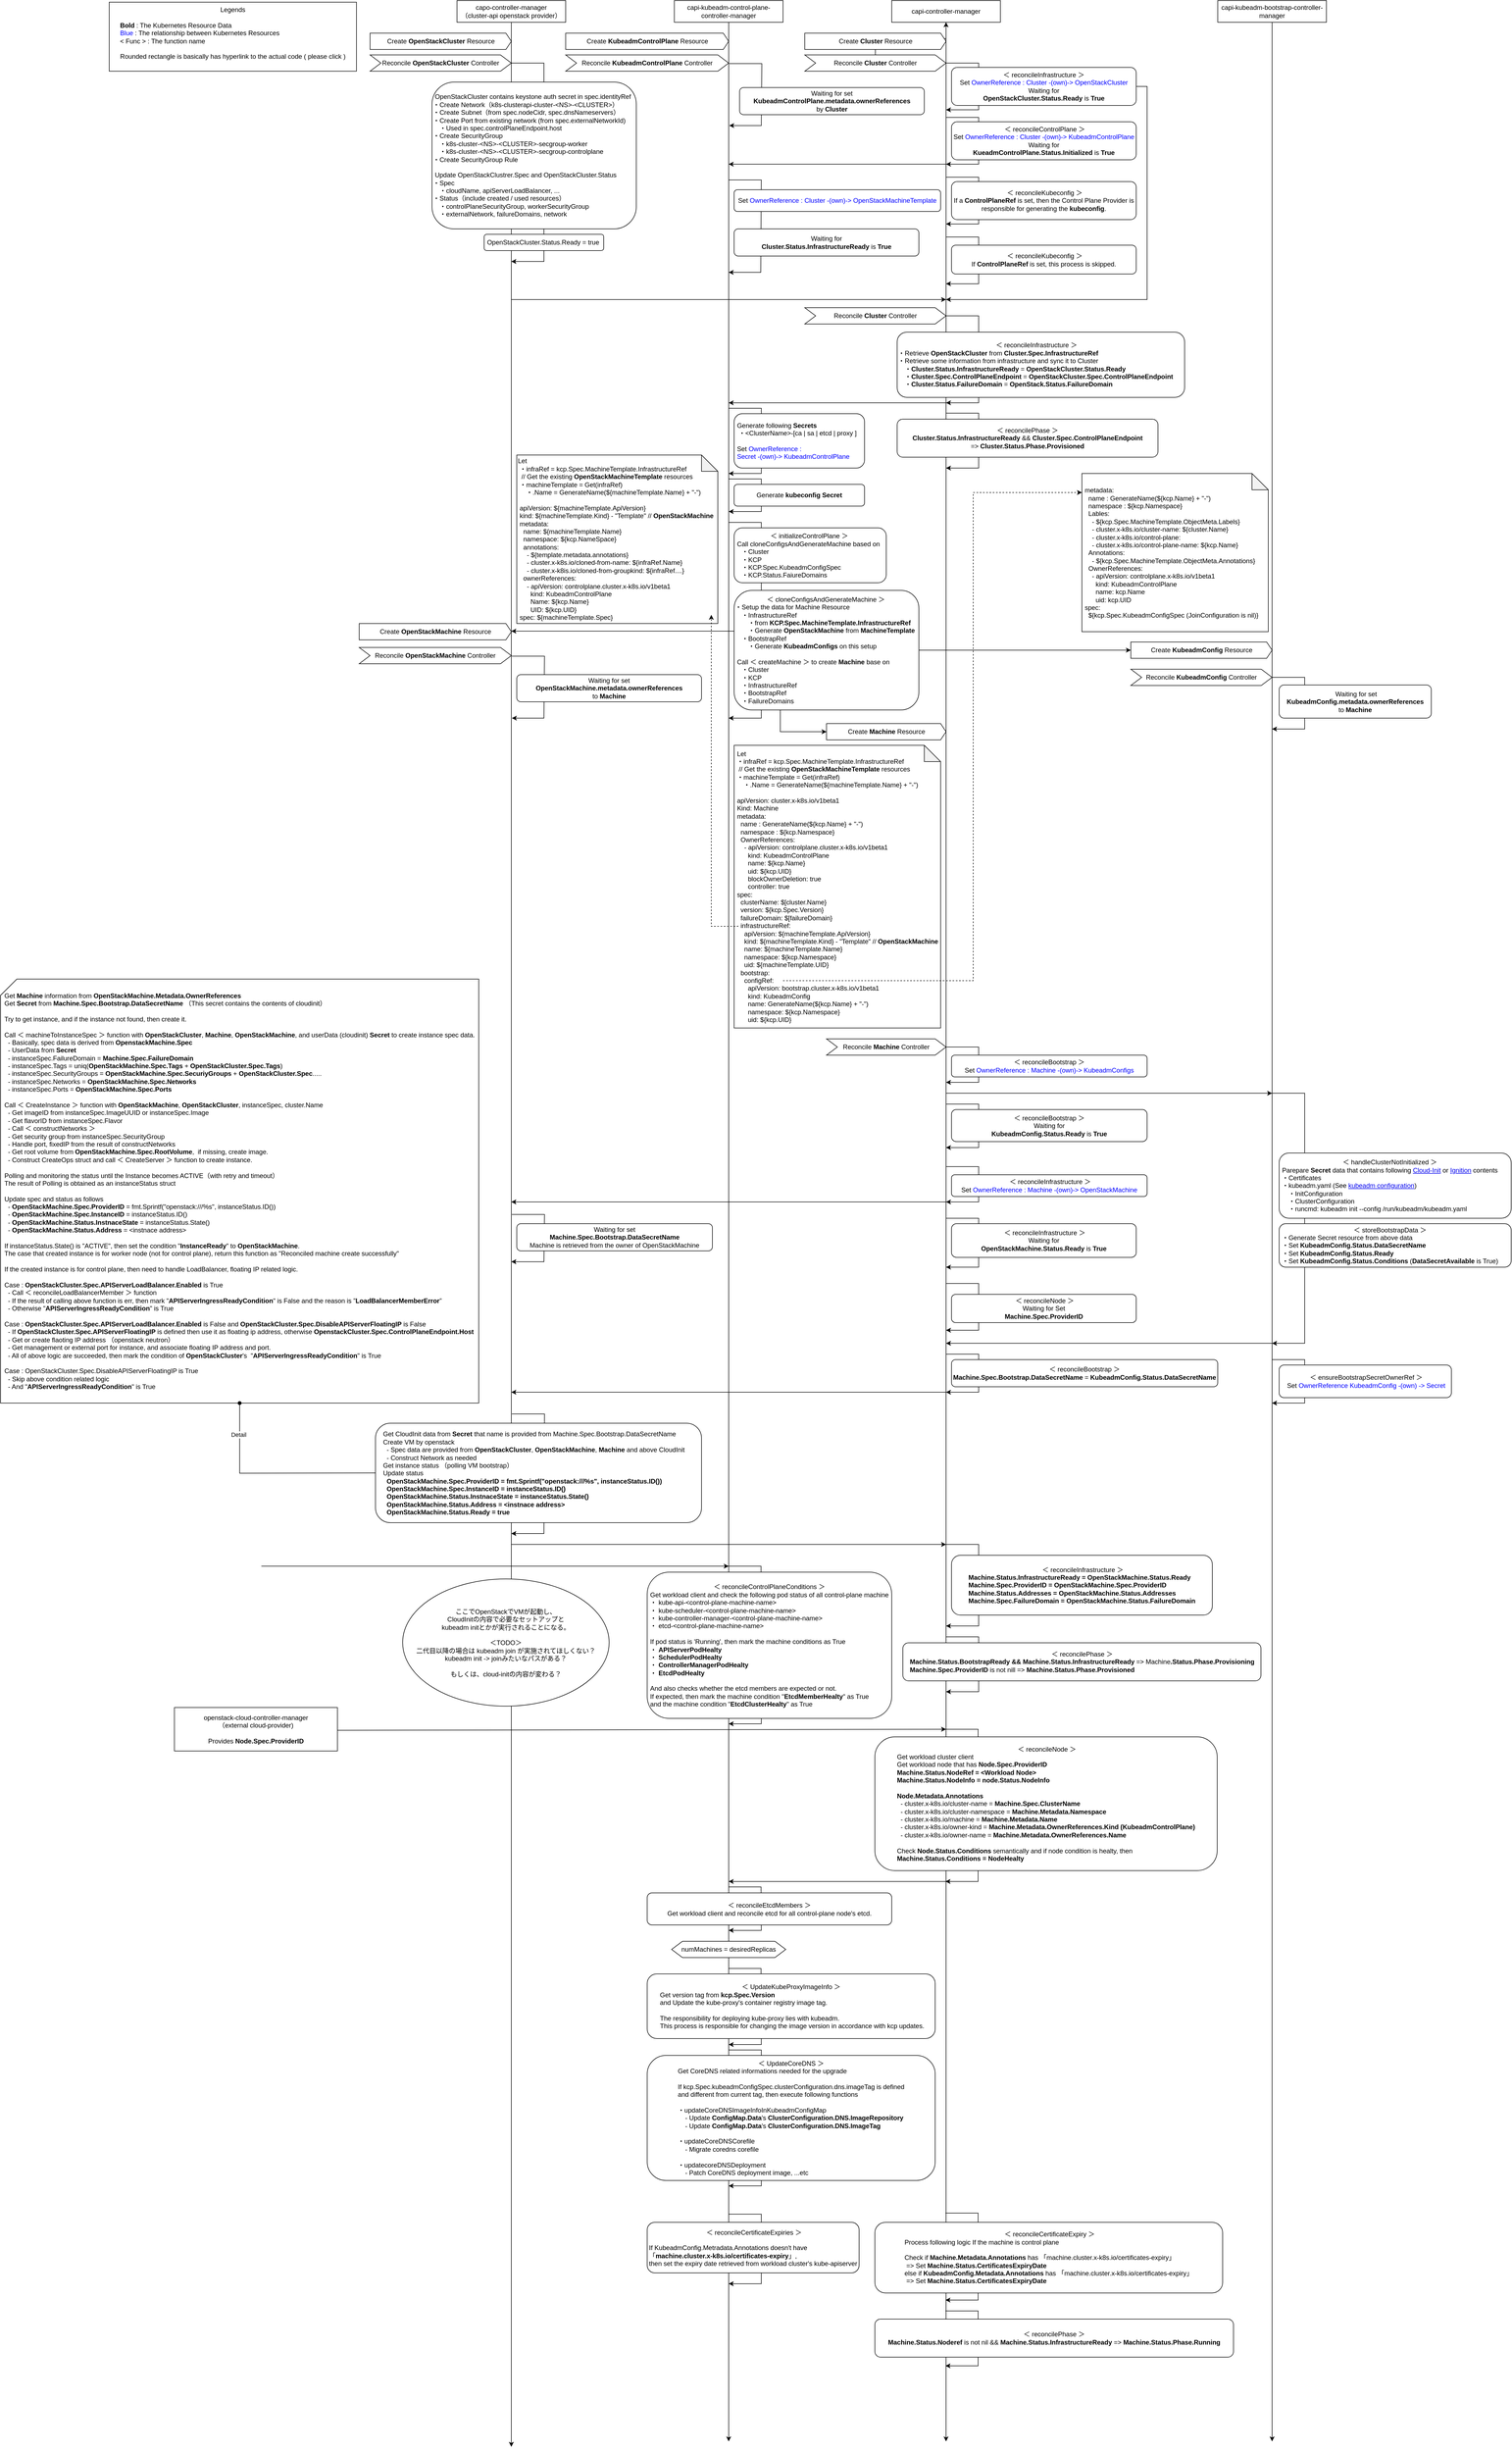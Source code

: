 <mxfile version="22.0.0" type="google" pages="6">
  <diagram id="C5RBs43oDa-KdzZeNtuy" name="kcp creation sequence diagram">
    <mxGraphModel dx="3411" dy="1300" grid="1" gridSize="10" guides="1" tooltips="1" connect="1" arrows="1" fold="1" page="1" pageScale="1" pageWidth="827" pageHeight="1169" math="0" shadow="0">
      <root>
        <mxCell id="WIyWlLk6GJQsqaUBKTNV-0" />
        <mxCell id="WIyWlLk6GJQsqaUBKTNV-1" parent="WIyWlLk6GJQsqaUBKTNV-0" />
        <mxCell id="31veatcvXabuM6n3mju--25" value="" style="endArrow=classic;html=1;rounded=0;endFill=1;exitX=1;exitY=0.5;exitDx=0;exitDy=0;" parent="WIyWlLk6GJQsqaUBKTNV-1" edge="1">
          <mxGeometry width="50" height="50" relative="1" as="geometry">
            <mxPoint x="940" y="799" as="sourcePoint" />
            <mxPoint x="940" y="900" as="targetPoint" />
            <Array as="points">
              <mxPoint x="1000" y="799" />
              <mxPoint x="1000" y="900" />
            </Array>
          </mxGeometry>
        </mxCell>
        <mxCell id="O6Msf0nIQJOXLwqsJY90-4" value="" style="endArrow=classic;html=1;rounded=0;endFill=1;exitX=1;exitY=0.5;exitDx=0;exitDy=0;" parent="WIyWlLk6GJQsqaUBKTNV-1" edge="1">
          <mxGeometry width="50" height="50" relative="1" as="geometry">
            <mxPoint x="940" y="620" as="sourcePoint" />
            <mxPoint x="940" y="780" as="targetPoint" />
            <Array as="points">
              <mxPoint x="1000" y="620" />
              <mxPoint x="1000" y="780" />
            </Array>
          </mxGeometry>
        </mxCell>
        <UserObject label="capi-controller-manager" link="data:page/id,jB_KwWKISDssQRoUF651" id="xfaPNnZRIsi5CIh0o9ph-0">
          <mxCell style="rounded=0;whiteSpace=wrap;html=1;" parent="WIyWlLk6GJQsqaUBKTNV-1" vertex="1">
            <mxGeometry x="840" y="40" width="200" height="40" as="geometry" />
          </mxCell>
        </UserObject>
        <UserObject label="capo-controller-manager&lt;br&gt;（cluster-api openstack provider）" link="data:page/id,1GsGqCXN8Yxk1cSTd2W0" id="xfaPNnZRIsi5CIh0o9ph-1">
          <mxCell style="rounded=0;whiteSpace=wrap;html=1;" parent="WIyWlLk6GJQsqaUBKTNV-1" vertex="1">
            <mxGeometry x="40" y="40" width="200" height="40" as="geometry" />
          </mxCell>
        </UserObject>
        <UserObject label="capi-kubeadm-control-plane-controller-manager" link="data:page/id,fJfRLFwB4LryNWWHjsvg" id="xfaPNnZRIsi5CIh0o9ph-2">
          <mxCell style="rounded=0;whiteSpace=wrap;html=1;" parent="WIyWlLk6GJQsqaUBKTNV-1" vertex="1">
            <mxGeometry x="440" y="40" width="200" height="40" as="geometry" />
          </mxCell>
        </UserObject>
        <UserObject label="capi-kubeadm-bootstrap-controller-manager" link="data:page/id,9yOwVbE0o5gcLiuX17Gm" id="xfaPNnZRIsi5CIh0o9ph-4">
          <mxCell style="rounded=0;whiteSpace=wrap;html=1;" parent="WIyWlLk6GJQsqaUBKTNV-1" vertex="1">
            <mxGeometry x="1440" y="40" width="200" height="40" as="geometry" />
          </mxCell>
        </UserObject>
        <mxCell id="9UiaGdn9NneoMvXGy8pM-0" value="" style="endArrow=classic;html=1;rounded=0;exitX=0.5;exitY=1;exitDx=0;exitDy=0;" parent="WIyWlLk6GJQsqaUBKTNV-1" source="xfaPNnZRIsi5CIh0o9ph-1" edge="1">
          <mxGeometry width="50" height="50" relative="1" as="geometry">
            <mxPoint x="130" y="100" as="sourcePoint" />
            <mxPoint x="140" y="4540" as="targetPoint" />
          </mxGeometry>
        </mxCell>
        <mxCell id="9UiaGdn9NneoMvXGy8pM-1" value="" style="endArrow=classic;html=1;rounded=0;exitX=0.5;exitY=1;exitDx=0;exitDy=0;" parent="WIyWlLk6GJQsqaUBKTNV-1" source="xfaPNnZRIsi5CIh0o9ph-2" edge="1">
          <mxGeometry width="50" height="50" relative="1" as="geometry">
            <mxPoint x="560" y="90" as="sourcePoint" />
            <mxPoint x="540" y="4530" as="targetPoint" />
          </mxGeometry>
        </mxCell>
        <mxCell id="9UiaGdn9NneoMvXGy8pM-2" value="" style="endArrow=classic;html=1;rounded=0;exitX=0.5;exitY=1;exitDx=0;exitDy=0;" parent="WIyWlLk6GJQsqaUBKTNV-1" source="xfaPNnZRIsi5CIh0o9ph-0" edge="1">
          <mxGeometry width="50" height="50" relative="1" as="geometry">
            <mxPoint x="940" y="320" as="sourcePoint" />
            <mxPoint x="940" y="4530" as="targetPoint" />
          </mxGeometry>
        </mxCell>
        <mxCell id="9UiaGdn9NneoMvXGy8pM-3" value="" style="endArrow=classic;html=1;rounded=0;" parent="WIyWlLk6GJQsqaUBKTNV-1" source="xfaPNnZRIsi5CIh0o9ph-4" edge="1">
          <mxGeometry width="50" height="50" relative="1" as="geometry">
            <mxPoint x="1550" y="90" as="sourcePoint" />
            <mxPoint x="1540" y="4530" as="targetPoint" />
            <Array as="points">
              <mxPoint x="1540" y="580" />
            </Array>
          </mxGeometry>
        </mxCell>
        <mxCell id="S0s1iUTrSwCvE1cxI8T3-1" value="Create &lt;b&gt;OpenStackCluster&lt;/b&gt; Resource" style="html=1;shadow=0;dashed=0;align=center;verticalAlign=middle;shape=mxgraph.arrows2.arrow;dy=0;dx=10;notch=0;rounded=0;" parent="WIyWlLk6GJQsqaUBKTNV-1" vertex="1">
          <mxGeometry x="-120" y="100" width="260" height="30" as="geometry" />
        </mxCell>
        <mxCell id="S0s1iUTrSwCvE1cxI8T3-7" value="" style="endArrow=classic;html=1;rounded=0;endFill=1;exitX=1;exitY=0.5;exitDx=0;exitDy=0;" parent="WIyWlLk6GJQsqaUBKTNV-1" source="EaBbJLAaGLSF6oYMtBNR-1" edge="1">
          <mxGeometry width="50" height="50" relative="1" as="geometry">
            <mxPoint x="140" y="160" as="sourcePoint" />
            <mxPoint x="140" y="520" as="targetPoint" />
            <Array as="points">
              <mxPoint x="200" y="155" />
              <mxPoint x="200" y="520" />
            </Array>
          </mxGeometry>
        </mxCell>
        <UserObject label="&amp;nbsp;OpenStackCluster contains keystone auth secret in spec.identityRef&lt;br&gt;・Create Network（k8s-clusterapi-cluster-&amp;lt;NS&amp;gt;-&amp;lt;CLUSTER&amp;gt;）&lt;br&gt;・Create Subnet（from spec.nodeCidr, spec.dnsNameservers）&lt;br&gt;・Create Port from existing network (from spec.externalNetworkId)&lt;br&gt;　・Used in spec.controlPlaneEndpoint.host&lt;br&gt;・Create SecurityGroup&lt;br&gt;　・k8s-cluster-&amp;lt;NS&amp;gt;-&amp;lt;CLUSTER&amp;gt;-secgroup-worker&lt;br&gt;　・k8s-cluster-&amp;lt;NS&amp;gt;-&amp;lt;CLUSTER&amp;gt;-secgroup-controlplane&lt;br&gt;・Create SecurityGroup Rule&lt;br&gt;&lt;br&gt;&amp;nbsp;Update OpenStackClustrer.Spec and OpenStackCluster.Status&lt;br&gt;・Spec&lt;br&gt;　・cloudName, apiServerLoadBalancer, ...&lt;br&gt;・Status（include created / used resources）&lt;br&gt;　・controlPlaneSecurityGroup, workerSecurityGroup&lt;br&gt;　・externalNetwork, failureDomains, network" link="https://github.com/kubernetes-sigs/cluster-api-provider-openstack/blob/v0.7.3/controllers/openstackcluster_controller.go#L419" id="S0s1iUTrSwCvE1cxI8T3-11">
          <mxCell style="rounded=1;whiteSpace=wrap;html=1;align=left;" parent="WIyWlLk6GJQsqaUBKTNV-1" vertex="1">
            <mxGeometry x="-6" y="190" width="376" height="270" as="geometry" />
          </mxCell>
        </UserObject>
        <UserObject label="&amp;nbsp;OpenStackCluster.Status.Ready = true" link="https://github.com/kubernetes-sigs/cluster-api-provider-openstack/blob/v0.7.3/controllers/openstackcluster_controller.go#L298" id="sGmMWHBVILiOfLJFSeOk-1">
          <mxCell style="rounded=1;whiteSpace=wrap;html=1;align=left;" parent="WIyWlLk6GJQsqaUBKTNV-1" vertex="1">
            <mxGeometry x="90" y="470" width="220" height="30" as="geometry" />
          </mxCell>
        </UserObject>
        <mxCell id="KOVakj37ok9e6TtMFN-b-1" value="" style="endArrow=classic;html=1;rounded=0;" parent="WIyWlLk6GJQsqaUBKTNV-1" edge="1">
          <mxGeometry width="50" height="50" relative="1" as="geometry">
            <mxPoint x="140" y="590" as="sourcePoint" />
            <mxPoint x="940" y="590" as="targetPoint" />
          </mxGeometry>
        </mxCell>
        <mxCell id="EaBbJLAaGLSF6oYMtBNR-1" value="Reconcile &lt;b&gt;OpenStackCluster&lt;/b&gt; Controller" style="shape=step;perimeter=stepPerimeter;whiteSpace=wrap;html=1;fixedSize=1;" parent="WIyWlLk6GJQsqaUBKTNV-1" vertex="1">
          <mxGeometry x="-120" y="140" width="260" height="30" as="geometry" />
        </mxCell>
        <mxCell id="gd78qVggPRkEUmriDfOX-0" value="Reconcile &lt;b&gt;Cluster&lt;/b&gt;&amp;nbsp;Controller" style="shape=step;perimeter=stepPerimeter;whiteSpace=wrap;html=1;fixedSize=1;" parent="WIyWlLk6GJQsqaUBKTNV-1" vertex="1">
          <mxGeometry x="680" y="605" width="260" height="30" as="geometry" />
        </mxCell>
        <UserObject label="&lt;div style=&quot;text-align: center;&quot;&gt;&amp;nbsp;＜ reconcileInfrastructure ＞&lt;/div&gt;&lt;div style=&quot;&quot;&gt;&lt;span style=&quot;background-color: initial;&quot;&gt;・Retrieve &lt;/span&gt;&lt;b style=&quot;background-color: initial;&quot;&gt;OpenStackCluster&lt;/b&gt;&lt;span style=&quot;background-color: initial;&quot;&gt; from &lt;/span&gt;&lt;b style=&quot;background-color: initial;&quot;&gt;Cluster.Spec.InfrastructureRef&lt;/b&gt;&lt;/div&gt;&lt;div style=&quot;&quot;&gt;・Retrieve some information from infrastructure and sync it to Cluster&lt;/div&gt;&lt;div style=&quot;&quot;&gt;　・&lt;b&gt;Cluster.Status.InfrastructureReady&lt;/b&gt; = &lt;b&gt;OpenStackCluster.Status.Ready&lt;/b&gt;&lt;/div&gt;&lt;div style=&quot;&quot;&gt;　・&lt;b&gt;Cluster.Spec.ControlPlaneEndpoint&lt;/b&gt; = &lt;b&gt;OpenStackCluster.Spec.ControlPlaneEndpoint&lt;/b&gt;&lt;/div&gt;&lt;div style=&quot;&quot;&gt;　・&lt;b&gt;Cluster.Status.FailureDomain &lt;/b&gt;= &lt;b&gt;OpenStack.Status.FailureDomain&lt;/b&gt;&lt;/div&gt;" link="https://github.com/kubernetes-sigs/cluster-api/blob/main/internal/controllers/cluster/cluster_controller_phases.go#L183-L214" id="gd78qVggPRkEUmriDfOX-5">
          <mxCell style="rounded=1;whiteSpace=wrap;html=1;align=left;" parent="WIyWlLk6GJQsqaUBKTNV-1" vertex="1">
            <mxGeometry x="850" y="650" width="529" height="120" as="geometry" />
          </mxCell>
        </UserObject>
        <UserObject label="&lt;div style=&quot;&quot;&gt;&lt;span style=&quot;background-color: initial;&quot;&gt;＜ reconcilePhase ＞&lt;/span&gt;&lt;/div&gt;&lt;div style=&quot;&quot;&gt;&lt;b&gt;Cluster.Status.InfrastructureReady&lt;/b&gt; &amp;amp;&amp;amp; &lt;b&gt;Cluster.Spec.ControlPlaneEndpoint&lt;/b&gt;&lt;/div&gt;&lt;div style=&quot;&quot;&gt;=&amp;gt; &lt;b&gt;Cluster.Status.Phase.Provisioned&lt;/b&gt;&lt;/div&gt;" link="https://github.com/kubernetes-sigs/cluster-api/blob/main/internal/controllers/cluster/cluster_controller_phases.go#L55-L57" id="gd78qVggPRkEUmriDfOX-7">
          <mxCell style="rounded=1;whiteSpace=wrap;html=1;align=center;" parent="WIyWlLk6GJQsqaUBKTNV-1" vertex="1">
            <mxGeometry x="850" y="810" width="480" height="70" as="geometry" />
          </mxCell>
        </UserObject>
        <mxCell id="gd78qVggPRkEUmriDfOX-10" value="" style="endArrow=classic;html=1;rounded=0;endFill=1;exitX=1;exitY=0.5;exitDx=0;exitDy=0;" parent="WIyWlLk6GJQsqaUBKTNV-1" edge="1">
          <mxGeometry width="50" height="50" relative="1" as="geometry">
            <mxPoint x="940" y="155" as="sourcePoint" />
            <mxPoint x="940" y="241" as="targetPoint" />
            <Array as="points">
              <mxPoint x="1000" y="155" />
              <mxPoint x="1000" y="241" />
            </Array>
          </mxGeometry>
        </mxCell>
        <mxCell id="gd78qVggPRkEUmriDfOX-11" value="" style="endArrow=classic;html=1;rounded=0;endFill=1;exitX=1;exitY=0.5;exitDx=0;exitDy=0;" parent="WIyWlLk6GJQsqaUBKTNV-1" edge="1">
          <mxGeometry width="50" height="50" relative="1" as="geometry">
            <mxPoint x="940" y="255" as="sourcePoint" />
            <mxPoint x="940" y="341" as="targetPoint" />
            <Array as="points">
              <mxPoint x="1000" y="255" />
              <mxPoint x="1000" y="341" />
            </Array>
          </mxGeometry>
        </mxCell>
        <mxCell id="gd78qVggPRkEUmriDfOX-12" value="" style="endArrow=classic;html=1;rounded=0;endFill=1;exitX=1;exitY=0.5;exitDx=0;exitDy=0;" parent="WIyWlLk6GJQsqaUBKTNV-1" edge="1">
          <mxGeometry width="50" height="50" relative="1" as="geometry">
            <mxPoint x="940" y="365" as="sourcePoint" />
            <mxPoint x="940" y="451" as="targetPoint" />
            <Array as="points">
              <mxPoint x="1000" y="365" />
              <mxPoint x="1000" y="451" />
            </Array>
          </mxGeometry>
        </mxCell>
        <mxCell id="gd78qVggPRkEUmriDfOX-13" value="" style="endArrow=classic;html=1;rounded=0;endFill=1;exitX=1;exitY=0.5;exitDx=0;exitDy=0;" parent="WIyWlLk6GJQsqaUBKTNV-1" edge="1">
          <mxGeometry width="50" height="50" relative="1" as="geometry">
            <mxPoint x="940" y="475" as="sourcePoint" />
            <mxPoint x="940" y="561" as="targetPoint" />
            <Array as="points">
              <mxPoint x="1000" y="475" />
              <mxPoint x="1000" y="561" />
            </Array>
          </mxGeometry>
        </mxCell>
        <UserObject label="＜ reconcileInfrastructure ＞&lt;br&gt;Set&amp;nbsp;&lt;font color=&quot;#0000ff&quot; style=&quot;border-color: var(--border-color); text-align: left;&quot;&gt;OwnerReference : Cluster -(own)-&amp;gt; OpenStackCluster&lt;/font&gt;&lt;br&gt;Waiting for&lt;br&gt;&lt;b&gt;OpenStackCluster.Status.Ready &lt;/b&gt;is&lt;b&gt; True&lt;/b&gt;" link="https://github.com/kubernetes-sigs/cluster-api/blob/main/internal/controllers/cluster/cluster_controller_phases.go#L195-L198" id="gd78qVggPRkEUmriDfOX-15">
          <mxCell style="rounded=1;whiteSpace=wrap;html=1;align=center;" parent="WIyWlLk6GJQsqaUBKTNV-1" vertex="1">
            <mxGeometry x="950" y="163" width="340" height="70" as="geometry" />
          </mxCell>
        </UserObject>
        <UserObject label="&amp;nbsp;＜ reconcileControlPlane ＞&lt;br&gt;Set&amp;nbsp;&lt;font color=&quot;#0000ff&quot; style=&quot;border-color: var(--border-color); text-align: left;&quot;&gt;OwnerReference : Cluster -(own)-&amp;gt; KubeadmControlPlane&lt;/font&gt;&lt;br&gt;Waiting for&lt;br&gt;&lt;b&gt;KueadmControlPlane.Status.Initialized&amp;nbsp;&lt;/b&gt;is&lt;b&gt; True&lt;br&gt;&lt;/b&gt;" link="https://github.com/kubernetes-sigs/cluster-api/blob/main/internal/controllers/cluster/cluster_controller_phases.go#L265-L275" id="gd78qVggPRkEUmriDfOX-16">
          <mxCell style="rounded=1;whiteSpace=wrap;html=1;align=center;" parent="WIyWlLk6GJQsqaUBKTNV-1" vertex="1">
            <mxGeometry x="950" y="263" width="340" height="70" as="geometry" />
          </mxCell>
        </UserObject>
        <UserObject label="&amp;nbsp;＜ reconcileKubeconfig ＞&lt;br&gt;If a &lt;b&gt;ControlPlaneRef&lt;/b&gt; is set, then the Control Plane Provider is responsible for generating the &lt;b&gt;kubeconfig&lt;/b&gt;." link="https://github.com/kubernetes-sigs/cluster-api/blob/main/internal/controllers/cluster/cluster_controller_phases.go#L287-L292" id="gd78qVggPRkEUmriDfOX-17">
          <mxCell style="rounded=1;whiteSpace=wrap;html=1;align=center;" parent="WIyWlLk6GJQsqaUBKTNV-1" vertex="1">
            <mxGeometry x="950" y="373" width="340" height="70" as="geometry" />
          </mxCell>
        </UserObject>
        <UserObject label="&amp;nbsp;＜ reconcileKubeconfig ＞&lt;br&gt;If &lt;b&gt;ControlPlaneRef&lt;/b&gt; is set, this process is skipped." link="https://github.com/kubernetes-sigs/cluster-api/blob/main/internal/controllers/cluster/cluster_controller.go#L480-L485" id="gd78qVggPRkEUmriDfOX-18">
          <mxCell style="rounded=1;whiteSpace=wrap;html=1;align=center;" parent="WIyWlLk6GJQsqaUBKTNV-1" vertex="1">
            <mxGeometry x="950" y="490" width="340" height="53" as="geometry" />
          </mxCell>
        </UserObject>
        <mxCell id="31veatcvXabuM6n3mju--23" value="" style="edgeStyle=orthogonalEdgeStyle;rounded=0;orthogonalLoop=1;jettySize=auto;html=1;" parent="WIyWlLk6GJQsqaUBKTNV-1" source="gd78qVggPRkEUmriDfOX-19" target="xfaPNnZRIsi5CIh0o9ph-0" edge="1">
          <mxGeometry relative="1" as="geometry" />
        </mxCell>
        <mxCell id="gd78qVggPRkEUmriDfOX-19" value="Reconcile &lt;b&gt;Cluster&lt;/b&gt;&amp;nbsp;Controller" style="shape=step;perimeter=stepPerimeter;whiteSpace=wrap;html=1;fixedSize=1;" parent="WIyWlLk6GJQsqaUBKTNV-1" vertex="1">
          <mxGeometry x="680" y="140" width="260" height="30" as="geometry" />
        </mxCell>
        <mxCell id="O6Msf0nIQJOXLwqsJY90-3" value="" style="endArrow=classic;html=1;rounded=0;exitX=1;exitY=0.5;exitDx=0;exitDy=0;edgeStyle=orthogonalEdgeStyle;" parent="WIyWlLk6GJQsqaUBKTNV-1" source="gd78qVggPRkEUmriDfOX-15" edge="1">
          <mxGeometry width="50" height="50" relative="1" as="geometry">
            <mxPoint x="1280" y="200" as="sourcePoint" />
            <mxPoint x="940" y="590" as="targetPoint" />
            <Array as="points">
              <mxPoint x="1310" y="198" />
              <mxPoint x="1310" y="590" />
            </Array>
          </mxGeometry>
        </mxCell>
        <mxCell id="g-v6_2hosOyxJWGCfkAE-0" value="Create &lt;b&gt;KubeadmControlPlane&lt;/b&gt; Resource" style="html=1;shadow=0;dashed=0;align=center;verticalAlign=middle;shape=mxgraph.arrows2.arrow;dy=0;dx=10;notch=0;rounded=0;" parent="WIyWlLk6GJQsqaUBKTNV-1" vertex="1">
          <mxGeometry x="240" y="100" width="300" height="30" as="geometry" />
        </mxCell>
        <mxCell id="g-v6_2hosOyxJWGCfkAE-1" value="Create &lt;b&gt;Cluster&lt;/b&gt;&amp;nbsp;Resource" style="html=1;shadow=0;dashed=0;align=center;verticalAlign=middle;shape=mxgraph.arrows2.arrow;dy=0;dx=10;notch=0;rounded=0;" parent="WIyWlLk6GJQsqaUBKTNV-1" vertex="1">
          <mxGeometry x="680" y="100" width="260" height="30" as="geometry" />
        </mxCell>
        <mxCell id="g-v6_2hosOyxJWGCfkAE-3" value="Reconcile &lt;b&gt;KubeadmControlPlane&lt;/b&gt;&amp;nbsp;Controller" style="shape=step;perimeter=stepPerimeter;whiteSpace=wrap;html=1;fixedSize=1;" parent="WIyWlLk6GJQsqaUBKTNV-1" vertex="1">
          <mxGeometry x="240" y="140" width="300" height="30" as="geometry" />
        </mxCell>
        <mxCell id="g-v6_2hosOyxJWGCfkAE-2" value="Create &lt;b&gt;KubeadmConfig&lt;/b&gt;&amp;nbsp;Resource" style="html=1;shadow=0;dashed=0;align=center;verticalAlign=middle;shape=mxgraph.arrows2.arrow;dy=0;dx=10;notch=0;rounded=0;" parent="WIyWlLk6GJQsqaUBKTNV-1" vertex="1">
          <mxGeometry x="1280" y="1220" width="260" height="30" as="geometry" />
        </mxCell>
        <mxCell id="g-v6_2hosOyxJWGCfkAE-4" value="" style="endArrow=classic;html=1;rounded=0;endFill=1;exitX=1;exitY=0.5;exitDx=0;exitDy=0;" parent="WIyWlLk6GJQsqaUBKTNV-1" edge="1">
          <mxGeometry width="50" height="50" relative="1" as="geometry">
            <mxPoint x="541" y="156" as="sourcePoint" />
            <mxPoint x="541" y="270" as="targetPoint" />
            <Array as="points">
              <mxPoint x="601" y="156" />
              <mxPoint x="600" y="270" />
            </Array>
          </mxGeometry>
        </mxCell>
        <UserObject label="Waiting for set&lt;br&gt;&lt;b&gt;KubeadmControlPlane.metadata.ownerReferences&lt;br&gt;&lt;/b&gt;by &lt;b&gt;Cluster&lt;br&gt;&lt;/b&gt;" link="https://github.com/kubernetes-sigs/cluster-api/blob/main/controlplane/kubeadm/internal/controllers/controller.go#L147-L156" id="g-v6_2hosOyxJWGCfkAE-5">
          <mxCell style="rounded=1;whiteSpace=wrap;html=1;align=center;" parent="WIyWlLk6GJQsqaUBKTNV-1" vertex="1">
            <mxGeometry x="560" y="200" width="340" height="50" as="geometry" />
          </mxCell>
        </UserObject>
        <mxCell id="g-v6_2hosOyxJWGCfkAE-7" value="" style="endArrow=classic;html=1;rounded=0;" parent="WIyWlLk6GJQsqaUBKTNV-1" edge="1">
          <mxGeometry width="50" height="50" relative="1" as="geometry">
            <mxPoint x="940" y="341" as="sourcePoint" />
            <mxPoint x="540" y="341" as="targetPoint" />
          </mxGeometry>
        </mxCell>
        <mxCell id="g-v6_2hosOyxJWGCfkAE-8" value="" style="endArrow=classic;html=1;rounded=0;endFill=1;exitX=1;exitY=0.5;exitDx=0;exitDy=0;" parent="WIyWlLk6GJQsqaUBKTNV-1" edge="1">
          <mxGeometry width="50" height="50" relative="1" as="geometry">
            <mxPoint x="540" y="370" as="sourcePoint" />
            <mxPoint x="540" y="540" as="targetPoint" />
            <Array as="points">
              <mxPoint x="600" y="370" />
              <mxPoint x="599" y="540" />
            </Array>
          </mxGeometry>
        </mxCell>
        <UserObject label="Set &lt;font color=&quot;#0000ff&quot;&gt;OwnerReference : Cluster -(own)-&amp;gt; OpenStackMachineTemplate&lt;/font&gt;" link="https://github.com/kubernetes-sigs/cluster-api/blob/main/controlplane/kubeadm/internal/controllers/controller.go#L342-L345" id="g-v6_2hosOyxJWGCfkAE-9">
          <mxCell style="rounded=1;whiteSpace=wrap;html=1;align=center;" parent="WIyWlLk6GJQsqaUBKTNV-1" vertex="1">
            <mxGeometry x="550" y="388" width="380" height="40" as="geometry" />
          </mxCell>
        </UserObject>
        <UserObject label="Waiting for&lt;br&gt;&lt;b&gt;Cluster.Status.InfrastructureReady &lt;/b&gt;is &lt;b&gt;True&lt;/b&gt;" link="https://github.com/kubernetes-sigs/cluster-api/blob/main/controlplane/kubeadm/internal/controllers/controller.go#L347-L351" id="g-v6_2hosOyxJWGCfkAE-10">
          <mxCell style="rounded=1;whiteSpace=wrap;html=1;align=center;" parent="WIyWlLk6GJQsqaUBKTNV-1" vertex="1">
            <mxGeometry x="550" y="460" width="340" height="50" as="geometry" />
          </mxCell>
        </UserObject>
        <mxCell id="g-v6_2hosOyxJWGCfkAE-11" value="" style="endArrow=classic;html=1;rounded=0;" parent="WIyWlLk6GJQsqaUBKTNV-1" edge="1">
          <mxGeometry width="50" height="50" relative="1" as="geometry">
            <mxPoint x="940" y="780" as="sourcePoint" />
            <mxPoint x="540" y="780" as="targetPoint" />
          </mxGeometry>
        </mxCell>
        <mxCell id="g-v6_2hosOyxJWGCfkAE-12" value="" style="endArrow=classic;html=1;rounded=0;endFill=1;" parent="WIyWlLk6GJQsqaUBKTNV-1" edge="1">
          <mxGeometry width="50" height="50" relative="1" as="geometry">
            <mxPoint x="540" y="920" as="sourcePoint" />
            <mxPoint x="540" y="980" as="targetPoint" />
            <Array as="points">
              <mxPoint x="600" y="920" />
              <mxPoint x="600" y="980" />
            </Array>
          </mxGeometry>
        </mxCell>
        <UserObject label="Generate &lt;b&gt;kubeconfig&lt;/b&gt; &lt;b&gt;Secret&lt;/b&gt;" link="https://github.com/kubernetes-sigs/cluster-api/blob/main/controlplane/kubeadm/internal/controllers/controller.go#L364-L370" id="g-v6_2hosOyxJWGCfkAE-15">
          <mxCell style="rounded=1;whiteSpace=wrap;html=1;" parent="WIyWlLk6GJQsqaUBKTNV-1" vertex="1">
            <mxGeometry x="550" y="930" width="240" height="40" as="geometry" />
          </mxCell>
        </UserObject>
        <mxCell id="Vjft1lGObwCoVNcR9MzN-0" value="" style="endArrow=classic;html=1;rounded=0;endFill=1;exitX=1;exitY=0.5;exitDx=0;exitDy=0;" parent="WIyWlLk6GJQsqaUBKTNV-1" edge="1">
          <mxGeometry width="50" height="50" relative="1" as="geometry">
            <mxPoint x="540" y="1000" as="sourcePoint" />
            <mxPoint x="540" y="1360" as="targetPoint" />
            <Array as="points">
              <mxPoint x="600" y="1000" />
              <mxPoint x="600" y="1360" />
            </Array>
          </mxGeometry>
        </mxCell>
        <UserObject label="&lt;div style=&quot;text-align: center;&quot;&gt;&amp;nbsp;＜ initializeControlPlane ＞&lt;/div&gt;&lt;div style=&quot;&quot;&gt;&amp;nbsp;Call cloneConfigsAndGenerateMachine based on&amp;nbsp;&lt;/div&gt;&lt;div style=&quot;&quot;&gt;　・Cluster&lt;/div&gt;&lt;div style=&quot;&quot;&gt;　・KCP&lt;/div&gt;&lt;div style=&quot;&quot;&gt;　・KCP.Spec.KubeadmConfigSpec&lt;/div&gt;&lt;div style=&quot;&quot;&gt;　・KCP.Status.FaiureDomains&lt;/div&gt;" link="https://github.com/kubernetes-sigs/cluster-api/blob/main/controlplane/kubeadm/internal/controllers/controller.go#L424-L428" id="Vjft1lGObwCoVNcR9MzN-3">
          <mxCell style="rounded=1;whiteSpace=wrap;html=1;align=left;" parent="WIyWlLk6GJQsqaUBKTNV-1" vertex="1">
            <mxGeometry x="550" y="1010" width="280" height="101" as="geometry" />
          </mxCell>
        </UserObject>
        <UserObject label="&lt;div style=&quot;text-align: center;&quot;&gt;&amp;nbsp;＜ cloneConfigsAndGenerateMachine ＞&lt;/div&gt;&lt;div style=&quot;&quot;&gt;・Setup the data for Machine Resource&lt;/div&gt;&lt;div style=&quot;&quot;&gt;　・InfrastructureRef&lt;/div&gt;&lt;div style=&quot;&quot;&gt;　　・from &lt;b&gt;KCP.Spec.MachineTemplate.InfrastructureRef&lt;/b&gt;&lt;/div&gt;&lt;div style=&quot;&quot;&gt;&lt;b&gt;　　&lt;/b&gt;・Generate &lt;b&gt;OpenStackMachine&lt;/b&gt; from &lt;b&gt;MachineTemplate&lt;/b&gt;&lt;/div&gt;&lt;div style=&quot;&quot;&gt;　・BootstrapRef&lt;/div&gt;&lt;div style=&quot;&quot;&gt;　　・Generate &lt;b&gt;KubeadmConfigs&lt;/b&gt; on this setup&lt;/div&gt;&lt;div style=&quot;&quot;&gt;&lt;br&gt;&lt;/div&gt;&lt;div style=&quot;&quot;&gt;&amp;nbsp;Call ＜ createMachine ＞ to create &lt;b&gt;Machine&lt;/b&gt; base on&lt;/div&gt;&lt;div style=&quot;&quot;&gt;　・Cluster&lt;/div&gt;&lt;div style=&quot;&quot;&gt;　・KCP&lt;/div&gt;&lt;div style=&quot;&quot;&gt;　・InfrastructureRef&lt;/div&gt;&lt;div style=&quot;&quot;&gt;　・BootstrapRef&lt;/div&gt;&lt;div style=&quot;&quot;&gt;　・FailureDomains&lt;/div&gt;" link="https://github.com/kubernetes-sigs/cluster-api/blob/main/controlplane/kubeadm/internal/controllers/helpers.go#L165" id="Vjft1lGObwCoVNcR9MzN-5">
          <mxCell style="rounded=1;whiteSpace=wrap;html=1;align=left;" parent="WIyWlLk6GJQsqaUBKTNV-1" vertex="1">
            <mxGeometry x="550" y="1125" width="340" height="220" as="geometry" />
          </mxCell>
        </UserObject>
        <mxCell id="Nm0rlJTsO2jQCJ_zU0Wj-1" value="" style="endArrow=classic;html=1;rounded=0;exitX=1;exitY=0.5;exitDx=0;exitDy=0;entryX=0;entryY=0.5;entryDx=0;entryDy=0;entryPerimeter=0;" parent="WIyWlLk6GJQsqaUBKTNV-1" source="Vjft1lGObwCoVNcR9MzN-5" target="g-v6_2hosOyxJWGCfkAE-2" edge="1">
          <mxGeometry width="50" height="50" relative="1" as="geometry">
            <mxPoint x="820" y="1230" as="sourcePoint" />
            <mxPoint x="1290" y="1235" as="targetPoint" />
          </mxGeometry>
        </mxCell>
        <mxCell id="Nm0rlJTsO2jQCJ_zU0Wj-2" value="" style="endArrow=classic;html=1;rounded=0;exitX=0.25;exitY=1;exitDx=0;exitDy=0;entryX=0;entryY=0.5;entryDx=0;entryDy=0;entryPerimeter=0;" parent="WIyWlLk6GJQsqaUBKTNV-1" source="Vjft1lGObwCoVNcR9MzN-5" target="31veatcvXabuM6n3mju--2" edge="1">
          <mxGeometry width="50" height="50" relative="1" as="geometry">
            <mxPoint x="840" y="1240" as="sourcePoint" />
            <mxPoint x="940" y="1290" as="targetPoint" />
            <Array as="points">
              <mxPoint x="635" y="1385" />
            </Array>
          </mxGeometry>
        </mxCell>
        <mxCell id="FFA2BmQDdDc9hQ9x6d-g-0" value="Reconcile &lt;b&gt;Machine&lt;/b&gt;&amp;nbsp;Controller" style="shape=step;perimeter=stepPerimeter;whiteSpace=wrap;html=1;fixedSize=1;" parent="WIyWlLk6GJQsqaUBKTNV-1" vertex="1">
          <mxGeometry x="720" y="1950" width="220" height="30" as="geometry" />
        </mxCell>
        <mxCell id="jT4cSPJMxtXF-6BDlFvC-0" value="Reconcile &lt;b&gt;KubeadmConfig&lt;/b&gt;&amp;nbsp;Controller" style="shape=step;perimeter=stepPerimeter;whiteSpace=wrap;html=1;fixedSize=1;" parent="WIyWlLk6GJQsqaUBKTNV-1" vertex="1">
          <mxGeometry x="1280" y="1270" width="260" height="30" as="geometry" />
        </mxCell>
        <mxCell id="IhIr9YV37j448sWCalq8-2" value="&lt;div&gt;&amp;nbsp;Let&lt;/div&gt;&lt;div&gt;&amp;nbsp;・infraRef = kcp.Spec.MachineTemplate.InfrastructureRef&lt;/div&gt;&lt;div&gt;&amp;nbsp; // Get the existing &lt;b&gt;OpenStackMachineTemplate&lt;/b&gt; resources&lt;/div&gt;&lt;div&gt;&amp;nbsp;・machineTemplate = Get(infraRef)&lt;/div&gt;&lt;div&gt;　 ・.Name = GenerateName(${machineTemplate.Name} + &quot;-&quot;)&lt;/div&gt;&lt;br&gt;&amp;nbsp;apiVersion: cluster.x-k8s.io/v1beta1&lt;br&gt;&amp;nbsp;Kind: Machine&lt;br&gt;&amp;nbsp;metadata:&lt;br&gt;&amp;nbsp; &amp;nbsp;name : GenerateName(${kcp.Name} + &quot;-&quot;)&lt;br&gt;&amp;nbsp; &amp;nbsp;namespace : ${kcp.Namespace}&lt;br&gt;&amp;nbsp; &amp;nbsp;OwnerReferences:&lt;br&gt;&amp;nbsp; &amp;nbsp; &amp;nbsp;- apiVersion: controlplane.cluster.x-k8s.io/v1beta1&lt;br&gt;&amp;nbsp; &amp;nbsp; &amp;nbsp; &amp;nbsp;kind: KubeadmControlPlane&lt;br&gt;&amp;nbsp; &amp;nbsp; &amp;nbsp; &amp;nbsp;name: ${kcp.Name}&lt;br&gt;&amp;nbsp; &amp;nbsp; &amp;nbsp; &amp;nbsp;uid: ${kcp.UID}&lt;br&gt;&amp;nbsp; &amp;nbsp; &amp;nbsp; &amp;nbsp;blockOwnerDeletion: true&lt;br&gt;&amp;nbsp; &amp;nbsp; &amp;nbsp; &amp;nbsp;controller: true&lt;br&gt;&amp;nbsp;spec:&lt;br&gt;&amp;nbsp; &amp;nbsp;clusterName: $[cluster.Name}&lt;br&gt;&amp;nbsp; &amp;nbsp;version: ${kcp.Spec.Version}&lt;br&gt;&amp;nbsp; &amp;nbsp;failureDomain: $[failureDomain}&lt;br&gt;&amp;nbsp; &amp;nbsp;infrastructureRef:&amp;nbsp;&lt;br&gt;&amp;nbsp; &amp;nbsp; &amp;nbsp;apiVersion: ${machineTemplate.ApiVersion}&lt;br&gt;&amp;nbsp; &amp;nbsp; &amp;nbsp;kind: ${machineTemplate.Kind} - &quot;Template&quot; //&lt;b&gt; OpenStackMachine&lt;/b&gt;&lt;br&gt;&amp;nbsp; &amp;nbsp; &amp;nbsp;name: ${machineTemplate.Name}&lt;br&gt;&amp;nbsp; &amp;nbsp; &amp;nbsp;namespace: ${kcp.Namespace}&lt;br&gt;&amp;nbsp; &amp;nbsp; &amp;nbsp;uid: ${machineTemplate.UID}&lt;br&gt;&amp;nbsp; &amp;nbsp;bootstrap:&lt;br&gt;&amp;nbsp; &amp;nbsp; &amp;nbsp;configRef:&lt;br&gt;&amp;nbsp; &amp;nbsp; &amp;nbsp; &amp;nbsp;apiVersion: bootstrap.cluster.x-k8s.io/v1beta1&lt;br&gt;&amp;nbsp; &amp;nbsp; &amp;nbsp; &amp;nbsp;kind: KubeadmConfig&lt;br&gt;&amp;nbsp; &amp;nbsp; &amp;nbsp; &amp;nbsp;name: GenerateName(${kcp.Name} + &quot;-&quot;)&lt;br&gt;&amp;nbsp; &amp;nbsp; &amp;nbsp; &amp;nbsp;namespace: ${kcp.Namespace}&lt;br&gt;&amp;nbsp; &amp;nbsp; &amp;nbsp; &amp;nbsp;uid: ${kcp.UID}" style="shape=note;whiteSpace=wrap;html=1;backgroundOutline=1;darkOpacity=0.05;align=left;" parent="WIyWlLk6GJQsqaUBKTNV-1" vertex="1">
          <mxGeometry x="550" y="1410" width="380" height="520" as="geometry" />
        </mxCell>
        <mxCell id="IhIr9YV37j448sWCalq8-3" value="&amp;nbsp;metadata:&lt;br&gt;&amp;nbsp; &amp;nbsp;name : GenerateName(${kcp.Name} + &quot;-&quot;)&lt;br&gt;&amp;nbsp; &amp;nbsp;namespace : ${kcp.Namespace}&lt;br&gt;&amp;nbsp; &amp;nbsp;Lables:&lt;br&gt;&amp;nbsp; &amp;nbsp; &amp;nbsp;- ${kcp.Spec.MachineTemplate.ObjectMeta.Labels}&lt;br&gt;&amp;nbsp; &amp;nbsp; &amp;nbsp;- cluster.x-k8s.io/cluster-name: ${cluster.Name}&lt;br&gt;&amp;nbsp; &amp;nbsp; &amp;nbsp;- cluster.x-k8s.io/control-plane:&lt;br&gt;&amp;nbsp; &amp;nbsp; &amp;nbsp;- cluster.x-k8s.io/control-plane-name: ${kcp.Name}&lt;br&gt;&amp;nbsp; &amp;nbsp;Annotations:&lt;br&gt;&amp;nbsp; &amp;nbsp; &amp;nbsp;- ${kcp.Spec.MachineTemplate.ObjectMeta.Annotations}&lt;br&gt;&amp;nbsp; &amp;nbsp;OwnerReferences:&lt;br&gt;&amp;nbsp; &amp;nbsp; &amp;nbsp;- apiVersion: controlplane.x-k8s.io/v1beta1&lt;br&gt;&amp;nbsp; &amp;nbsp; &amp;nbsp; &amp;nbsp;kind: KubeadmControlPlane&lt;br&gt;&amp;nbsp; &amp;nbsp; &amp;nbsp; &amp;nbsp;name: kcp.Name&lt;br&gt;&amp;nbsp; &amp;nbsp; &amp;nbsp; &amp;nbsp;uid: kcp.UID&lt;br&gt;&amp;nbsp;spec:&lt;br&gt;&amp;nbsp; &amp;nbsp;${kcp.Spec.KubeadmConfigSpec (JoinConfiguration is nil)}" style="shape=note;whiteSpace=wrap;html=1;backgroundOutline=1;darkOpacity=0.05;align=left;" parent="WIyWlLk6GJQsqaUBKTNV-1" vertex="1">
          <mxGeometry x="1190" y="910" width="343" height="291" as="geometry" />
        </mxCell>
        <mxCell id="IhIr9YV37j448sWCalq8-4" value="Let&lt;br&gt;&amp;nbsp;・infraRef = kcp.Spec.MachineTemplate.InfrastructureRef&lt;br&gt;&amp;nbsp; // Get the existing &lt;b&gt;OpenStackMachineTemplate&lt;/b&gt; resources&lt;br&gt;&amp;nbsp;・machineTemplate = Get(infraRef)&lt;br&gt;　 ・.Name = GenerateName(${machineTemplate.Name} + &quot;-&quot;)&lt;br&gt;&lt;br&gt;&amp;nbsp;apiVersion: ${machineTemplate.ApiVersion}&lt;br&gt;&amp;nbsp;kind: ${machineTemplate.Kind} - &quot;Template&quot; // &lt;b&gt;OpenStackMachine&lt;/b&gt;&lt;br&gt;&amp;nbsp;metadata:&lt;br&gt;&amp;nbsp; &amp;nbsp;name: ${machineTemplate.Name}&lt;br&gt;&amp;nbsp; &amp;nbsp;namespace: ${kcp.NameSpace}&lt;br&gt;&amp;nbsp; &amp;nbsp;annotations:&lt;br&gt;&amp;nbsp; &amp;nbsp; &amp;nbsp;- ${template.metadata.annotations}&lt;br&gt;&amp;nbsp; &amp;nbsp; &amp;nbsp;- cluster.x-k8s.io/cloned-from-name: ${infraRef.Name}&lt;br&gt;&amp;nbsp; &amp;nbsp; &amp;nbsp;- cluster.x-k8is.io/cloned-from-groupkind: ${infraRef....}&lt;br&gt;&amp;nbsp; &amp;nbsp;ownerReferences:&lt;br&gt;&amp;nbsp; &amp;nbsp; &amp;nbsp;- apiVersion:&amp;nbsp;controlplane.cluster.x-k8s.io/v1beta1&lt;br&gt;&amp;nbsp; &amp;nbsp; &amp;nbsp; &amp;nbsp;kind: KubeadmControlPlane&lt;br&gt;&amp;nbsp; &amp;nbsp; &amp;nbsp; &amp;nbsp;Name: ${kcp.Name}&lt;br&gt;&amp;nbsp; &amp;nbsp; &amp;nbsp; &amp;nbsp;UID: ${kcp.UID}&lt;br&gt;&amp;nbsp;spec: ${machineTemplate.Spec}" style="shape=note;whiteSpace=wrap;html=1;backgroundOutline=1;darkOpacity=0.05;align=left;" parent="WIyWlLk6GJQsqaUBKTNV-1" vertex="1">
          <mxGeometry x="150" y="876" width="370" height="310" as="geometry" />
        </mxCell>
        <mxCell id="31veatcvXabuM6n3mju--0" value="" style="endArrow=classic;html=1;rounded=0;exitX=0;exitY=0.25;exitDx=0;exitDy=0;" parent="WIyWlLk6GJQsqaUBKTNV-1" edge="1">
          <mxGeometry width="50" height="50" relative="1" as="geometry">
            <mxPoint x="550" y="1200" as="sourcePoint" />
            <mxPoint x="140" y="1200" as="targetPoint" />
          </mxGeometry>
        </mxCell>
        <mxCell id="31veatcvXabuM6n3mju--1" value="Reconcile &lt;b&gt;OpenStackMachine&lt;/b&gt;&amp;nbsp;Controller" style="shape=step;perimeter=stepPerimeter;whiteSpace=wrap;html=1;fixedSize=1;" parent="WIyWlLk6GJQsqaUBKTNV-1" vertex="1">
          <mxGeometry x="-140" y="1230" width="280" height="30" as="geometry" />
        </mxCell>
        <mxCell id="31veatcvXabuM6n3mju--2" value="Create &lt;b&gt;Machine&lt;/b&gt;&amp;nbsp;Resource" style="html=1;shadow=0;dashed=0;align=center;verticalAlign=middle;shape=mxgraph.arrows2.arrow;dy=0;dx=10;notch=0;rounded=0;" parent="WIyWlLk6GJQsqaUBKTNV-1" vertex="1">
          <mxGeometry x="720" y="1370" width="220" height="30" as="geometry" />
        </mxCell>
        <mxCell id="31veatcvXabuM6n3mju--4" value="Create &lt;b&gt;OpenStackMachine&lt;/b&gt;&amp;nbsp;Resource" style="html=1;shadow=0;dashed=0;align=center;verticalAlign=middle;shape=mxgraph.arrows2.arrow;dy=0;dx=10;notch=0;rounded=0;" parent="WIyWlLk6GJQsqaUBKTNV-1" vertex="1">
          <mxGeometry x="-140" y="1186" width="280" height="30" as="geometry" />
        </mxCell>
        <mxCell id="31veatcvXabuM6n3mju--6" value="" style="endArrow=classic;html=1;rounded=0;endFill=1;exitX=1;exitY=0.5;exitDx=0;exitDy=0;" parent="WIyWlLk6GJQsqaUBKTNV-1" edge="1">
          <mxGeometry width="50" height="50" relative="1" as="geometry">
            <mxPoint x="141" y="1246" as="sourcePoint" />
            <mxPoint x="141" y="1360" as="targetPoint" />
            <Array as="points">
              <mxPoint x="201" y="1246" />
              <mxPoint x="200" y="1360" />
            </Array>
          </mxGeometry>
        </mxCell>
        <UserObject label="Waiting for set&lt;br&gt;&lt;b&gt;OpenStackMachine.metadata.ownerReferences&lt;br&gt;&lt;/b&gt;to&amp;nbsp;&lt;b&gt;Machine&lt;br&gt;&lt;/b&gt;" link="https://github.com/kubernetes-sigs/cluster-api-provider-openstack/blob/v0.7.3/controllers/openstackmachine_controller.go#L93-L101" id="31veatcvXabuM6n3mju--5">
          <mxCell style="rounded=1;whiteSpace=wrap;html=1;align=center;" parent="WIyWlLk6GJQsqaUBKTNV-1" vertex="1">
            <mxGeometry x="150" y="1280" width="340" height="50" as="geometry" />
          </mxCell>
        </UserObject>
        <mxCell id="31veatcvXabuM6n3mju--7" value="" style="endArrow=classic;html=1;rounded=0;edgeStyle=orthogonalEdgeStyle;dashed=1;" parent="WIyWlLk6GJQsqaUBKTNV-1" edge="1">
          <mxGeometry width="50" height="50" relative="1" as="geometry">
            <mxPoint x="557" y="1742" as="sourcePoint" />
            <mxPoint x="508" y="1170" as="targetPoint" />
            <Array as="points">
              <mxPoint x="508" y="1743" />
            </Array>
          </mxGeometry>
        </mxCell>
        <mxCell id="31veatcvXabuM6n3mju--8" value="" style="endArrow=classic;html=1;rounded=0;edgeStyle=orthogonalEdgeStyle;dashed=1;" parent="WIyWlLk6GJQsqaUBKTNV-1" target="IhIr9YV37j448sWCalq8-3" edge="1">
          <mxGeometry width="50" height="50" relative="1" as="geometry">
            <mxPoint x="640" y="1843" as="sourcePoint" />
            <mxPoint x="1184.855" y="945.01" as="targetPoint" />
            <Array as="points">
              <mxPoint x="990" y="1843" />
              <mxPoint x="990" y="945" />
            </Array>
          </mxGeometry>
        </mxCell>
        <mxCell id="31veatcvXabuM6n3mju--9" value="" style="endArrow=classic;html=1;rounded=0;endFill=1;exitX=1;exitY=0.5;exitDx=0;exitDy=0;" parent="WIyWlLk6GJQsqaUBKTNV-1" edge="1">
          <mxGeometry width="50" height="50" relative="1" as="geometry">
            <mxPoint x="940" y="1965" as="sourcePoint" />
            <mxPoint x="940" y="2030" as="targetPoint" />
            <Array as="points">
              <mxPoint x="1000" y="1965" />
              <mxPoint x="1000" y="2030" />
            </Array>
          </mxGeometry>
        </mxCell>
        <mxCell id="31veatcvXabuM6n3mju--12" value="" style="endArrow=classic;html=1;rounded=0;endFill=1;exitX=1;exitY=0.5;exitDx=0;exitDy=0;" parent="WIyWlLk6GJQsqaUBKTNV-1" edge="1">
          <mxGeometry width="50" height="50" relative="1" as="geometry">
            <mxPoint x="940" y="2280" as="sourcePoint" />
            <mxPoint x="940" y="2370" as="targetPoint" />
            <Array as="points">
              <mxPoint x="1000" y="2280" />
              <mxPoint x="1000" y="2370" />
            </Array>
          </mxGeometry>
        </mxCell>
        <mxCell id="31veatcvXabuM6n3mju--13" value="" style="endArrow=classic;html=1;rounded=0;endFill=1;exitX=1;exitY=0.5;exitDx=0;exitDy=0;" parent="WIyWlLk6GJQsqaUBKTNV-1" edge="1">
          <mxGeometry width="50" height="50" relative="1" as="geometry">
            <mxPoint x="940" y="2400" as="sourcePoint" />
            <mxPoint x="940" y="2486" as="targetPoint" />
            <Array as="points">
              <mxPoint x="1000" y="2400" />
              <mxPoint x="1000" y="2486" />
            </Array>
          </mxGeometry>
        </mxCell>
        <UserObject label="＜ reconcileBootstrap ＞&lt;br&gt;Set&amp;nbsp;&lt;font color=&quot;#0000ff&quot; style=&quot;border-color: var(--border-color); text-align: left;&quot;&gt;OwnerReference : Machine -(own)-&amp;gt; KubeadmConfigs&lt;/font&gt;" link="https://github.com/kubernetes-sigs/cluster-api/blob/main/internal/controllers/machine/machine_controller_phases.go#L180" id="31veatcvXabuM6n3mju--15">
          <mxCell style="rounded=1;whiteSpace=wrap;html=1;align=center;" parent="WIyWlLk6GJQsqaUBKTNV-1" vertex="1">
            <mxGeometry x="950" y="1980" width="360" height="40" as="geometry" />
          </mxCell>
        </UserObject>
        <UserObject label="&amp;nbsp;＜ reconcileInfrastructure ＞&lt;br&gt;Waiting for&lt;br&gt;&lt;b&gt;OpenStackMachine.Status.Ready&amp;nbsp;&lt;/b&gt;is&lt;b&gt; True&lt;br&gt;&lt;/b&gt;" link="https://github.com/kubernetes-sigs/cluster-api/blob/main/internal/controllers/machine/machine_controller_phases.go#L290-L294" id="31veatcvXabuM6n3mju--16">
          <mxCell style="rounded=1;whiteSpace=wrap;html=1;align=center;" parent="WIyWlLk6GJQsqaUBKTNV-1" vertex="1">
            <mxGeometry x="950" y="2290" width="340" height="62" as="geometry" />
          </mxCell>
        </UserObject>
        <UserObject label="&amp;nbsp;＜ reconcileNode ＞&lt;br&gt;Waiting for Set&lt;br&gt;&lt;b&gt;Machine.Spec.ProviderID&lt;/b&gt;" link="https://github.com/kubernetes-sigs/cluster-api/blob/main/internal/controllers/machine/machine_controller_noderef.go#L56-L61" id="31veatcvXabuM6n3mju--17">
          <mxCell style="rounded=1;whiteSpace=wrap;html=1;align=center;" parent="WIyWlLk6GJQsqaUBKTNV-1" vertex="1">
            <mxGeometry x="950" y="2420" width="340" height="52" as="geometry" />
          </mxCell>
        </UserObject>
        <mxCell id="31veatcvXabuM6n3mju--20" value="" style="endArrow=classic;html=1;rounded=0;" parent="WIyWlLk6GJQsqaUBKTNV-1" edge="1">
          <mxGeometry width="50" height="50" relative="1" as="geometry">
            <mxPoint x="1540" y="2510" as="sourcePoint" />
            <mxPoint x="940" y="2510" as="targetPoint" />
          </mxGeometry>
        </mxCell>
        <mxCell id="31veatcvXabuM6n3mju--21" value="" style="endArrow=classic;html=1;rounded=0;" parent="WIyWlLk6GJQsqaUBKTNV-1" edge="1">
          <mxGeometry width="50" height="50" relative="1" as="geometry">
            <mxPoint x="940" y="2250" as="sourcePoint" />
            <mxPoint x="140" y="2250" as="targetPoint" />
          </mxGeometry>
        </mxCell>
        <mxCell id="31veatcvXabuM6n3mju--22" value="" style="endArrow=classic;html=1;rounded=0;" parent="WIyWlLk6GJQsqaUBKTNV-1" edge="1">
          <mxGeometry width="50" height="50" relative="1" as="geometry">
            <mxPoint x="940" y="2050" as="sourcePoint" />
            <mxPoint x="1540" y="2050" as="targetPoint" />
          </mxGeometry>
        </mxCell>
        <mxCell id="31veatcvXabuM6n3mju--28" value="" style="endArrow=classic;html=1;rounded=0;endFill=1;exitX=1;exitY=0.5;exitDx=0;exitDy=0;" parent="WIyWlLk6GJQsqaUBKTNV-1" edge="1">
          <mxGeometry width="50" height="50" relative="1" as="geometry">
            <mxPoint x="940" y="2070" as="sourcePoint" />
            <mxPoint x="940" y="2150" as="targetPoint" />
            <Array as="points">
              <mxPoint x="1000" y="2070" />
              <mxPoint x="1000" y="2150" />
            </Array>
          </mxGeometry>
        </mxCell>
        <UserObject label="＜ reconcileBootstrap ＞&lt;br&gt;Waiting for&lt;br&gt;&lt;b&gt;KubeadmConfig.Status.Ready &lt;/b&gt;is&lt;b&gt; True&lt;/b&gt;" link="https://github.com/kubernetes-sigs/cluster-api/blob/main/internal/controllers/machine/machine_controller_phases.go#L220-L224" id="31veatcvXabuM6n3mju--26">
          <mxCell style="rounded=1;whiteSpace=wrap;html=1;align=center;" parent="WIyWlLk6GJQsqaUBKTNV-1" vertex="1">
            <mxGeometry x="950" y="2080" width="360" height="59" as="geometry" />
          </mxCell>
        </UserObject>
        <mxCell id="31veatcvXabuM6n3mju--32" value="" style="endArrow=classic;html=1;rounded=0;endFill=1;exitX=1;exitY=0.5;exitDx=0;exitDy=0;" parent="WIyWlLk6GJQsqaUBKTNV-1" edge="1">
          <mxGeometry width="50" height="50" relative="1" as="geometry">
            <mxPoint x="1540" y="1285" as="sourcePoint" />
            <mxPoint x="1540" y="1380" as="targetPoint" />
            <Array as="points">
              <mxPoint x="1600" y="1285" />
              <mxPoint x="1600" y="1380" />
            </Array>
          </mxGeometry>
        </mxCell>
        <UserObject label="&amp;nbsp;Waiting for set&lt;br&gt;&lt;b&gt;KubeadmConfig.metadata.ownerReferences&lt;/b&gt;&lt;br&gt;to &lt;b&gt;Machine&lt;/b&gt;" link="https://github.com/kubernetes-sigs/cluster-api/blob/main/bootstrap/kubeadm/internal/controllers/kubeadmconfig_controller.go#L161-L166" id="31veatcvXabuM6n3mju--31">
          <mxCell style="rounded=1;whiteSpace=wrap;html=1;align=center;" parent="WIyWlLk6GJQsqaUBKTNV-1" vertex="1">
            <mxGeometry x="1553" y="1299" width="280" height="61" as="geometry" />
          </mxCell>
        </UserObject>
        <mxCell id="31veatcvXabuM6n3mju--33" value="" style="endArrow=classic;html=1;rounded=0;endFill=1;exitX=1;exitY=0.5;exitDx=0;exitDy=0;" parent="WIyWlLk6GJQsqaUBKTNV-1" edge="1">
          <mxGeometry width="50" height="50" relative="1" as="geometry">
            <mxPoint x="1540" y="2050" as="sourcePoint" />
            <mxPoint x="1540" y="2510" as="targetPoint" />
            <Array as="points">
              <mxPoint x="1600" y="2050" />
              <mxPoint x="1600" y="2510" />
            </Array>
          </mxGeometry>
        </mxCell>
        <UserObject label="&lt;div style=&quot;text-align: center;&quot;&gt;&amp;nbsp;＜ handleClusterNotInitialized ＞&lt;/div&gt;&lt;div style=&quot;&quot;&gt;&amp;nbsp;Parepare&amp;nbsp;&lt;b&gt;Secret&lt;/b&gt;&amp;nbsp;data that contains following &lt;a href=&quot;https://cloudinit.readthedocs.io/en/latest/&quot;&gt;Cloud-Init&lt;/a&gt; or &lt;a href=&quot;https://www.flatcar.org/docs/latest/provisioning/ignition/specification/&quot;&gt;Ignition&lt;/a&gt; contents&lt;br&gt;&lt;/div&gt;&lt;div style=&quot;&quot;&gt;&amp;nbsp;・Certificates&lt;/div&gt;&lt;div style=&quot;&quot;&gt;&amp;nbsp;・kubeadm.yaml (See &lt;a href=&quot;https://kubernetes.io/docs/reference/config-api/kubeadm-config.v1beta4/&quot;&gt;kubeadm configuration&lt;/a&gt;)&lt;/div&gt;&lt;div style=&quot;&quot;&gt;　 ・InitConfiguration&lt;/div&gt;&lt;div style=&quot;&quot;&gt;&amp;nbsp;　・ClusterConfiguration&lt;/div&gt;&lt;div style=&quot;&quot;&gt;&amp;nbsp;　・runcmd: kubeadm init --config /run/kubeadm/kubeadm.yaml&lt;/div&gt;" link="https://github.com/kubernetes-sigs/cluster-api/blob/main/bootstrap/kubeadm/internal/controllers/kubeadmconfig_controller.go#L286-L289" id="31veatcvXabuM6n3mju--34">
          <mxCell style="rounded=1;whiteSpace=wrap;html=1;align=left;" parent="WIyWlLk6GJQsqaUBKTNV-1" vertex="1">
            <mxGeometry x="1553" y="2160" width="427" height="120" as="geometry" />
          </mxCell>
        </UserObject>
        <mxCell id="31veatcvXabuM6n3mju--36" style="edgeStyle=orthogonalEdgeStyle;rounded=0;orthogonalLoop=1;jettySize=auto;html=1;exitX=0.5;exitY=1;exitDx=0;exitDy=0;" parent="WIyWlLk6GJQsqaUBKTNV-1" source="31veatcvXabuM6n3mju--31" target="31veatcvXabuM6n3mju--31" edge="1">
          <mxGeometry relative="1" as="geometry" />
        </mxCell>
        <mxCell id="31veatcvXabuM6n3mju--37" value="" style="endArrow=classic;html=1;rounded=0;endFill=1;exitX=1;exitY=0.5;exitDx=0;exitDy=0;" parent="WIyWlLk6GJQsqaUBKTNV-1" edge="1">
          <mxGeometry width="50" height="50" relative="1" as="geometry">
            <mxPoint x="1540" y="2540" as="sourcePoint" />
            <mxPoint x="1540" y="2620" as="targetPoint" />
            <Array as="points">
              <mxPoint x="1600" y="2540" />
              <mxPoint x="1600" y="2620" />
            </Array>
          </mxGeometry>
        </mxCell>
        <UserObject label="&lt;div style=&quot;&quot;&gt;&amp;nbsp;＜ ensureBootstrapSecretOwnerRef ＞&lt;/div&gt;&lt;div style=&quot;&quot;&gt;&amp;nbsp;Set &lt;font color=&quot;#0000ff&quot;&gt;OwnerReference KubeadmConfig -(own) -&amp;gt; Secret&lt;/font&gt;&lt;/div&gt;" id="31veatcvXabuM6n3mju--38">
          <mxCell style="rounded=1;whiteSpace=wrap;html=1;align=center;" parent="WIyWlLk6GJQsqaUBKTNV-1" vertex="1">
            <mxGeometry x="1553" y="2550" width="317" height="60" as="geometry" />
          </mxCell>
        </UserObject>
        <UserObject label="&lt;div style=&quot;text-align: center;&quot;&gt;&amp;nbsp;＜ storeBootstrapData ＞&lt;/div&gt;&lt;div style=&quot;&quot;&gt;&lt;span style=&quot;background-color: initial;&quot;&gt;&amp;nbsp;・Generate Secret resource from above data&lt;/span&gt;&lt;/div&gt;&lt;div style=&quot;&quot;&gt;&amp;nbsp;・Set &lt;b&gt;KubeadmConfig.Status.DataSecretName&lt;/b&gt;&lt;/div&gt;&lt;div style=&quot;&quot;&gt;&amp;nbsp;・Set &lt;b&gt;KubeadmConfig.Status.Ready&lt;/b&gt;&lt;/div&gt;&lt;div style=&quot;&quot;&gt;&amp;nbsp;・Set &lt;b&gt;KubeadmConfig.Status.Conditions&lt;/b&gt; (&lt;b&gt;DataSecretAvailable&lt;/b&gt; is True)&lt;/div&gt;" link="https://github.com/kubernetes-sigs/cluster-api/blob/main/bootstrap/kubeadm/internal/controllers/kubeadmconfig_controller.go#L522-L525" id="31veatcvXabuM6n3mju--42">
          <mxCell style="rounded=1;whiteSpace=wrap;html=1;align=left;" parent="WIyWlLk6GJQsqaUBKTNV-1" vertex="1">
            <mxGeometry x="1553" y="2290" width="427" height="80" as="geometry" />
          </mxCell>
        </UserObject>
        <mxCell id="31veatcvXabuM6n3mju--44" value="" style="endArrow=classic;html=1;rounded=0;endFill=1;exitX=1;exitY=0.5;exitDx=0;exitDy=0;" parent="WIyWlLk6GJQsqaUBKTNV-1" edge="1">
          <mxGeometry width="50" height="50" relative="1" as="geometry">
            <mxPoint x="940" y="2185" as="sourcePoint" />
            <mxPoint x="940" y="2250" as="targetPoint" />
            <Array as="points">
              <mxPoint x="1000" y="2185" />
              <mxPoint x="1000" y="2250" />
            </Array>
          </mxGeometry>
        </mxCell>
        <UserObject label="&amp;nbsp;＜ reconcileInfrastructure ＞&lt;br&gt;Set&amp;nbsp;&lt;font color=&quot;#0000ff&quot; style=&quot;border-color: var(--border-color); text-align: left;&quot;&gt;OwnerReference : Machine -(own)-&amp;gt; OpenStackMachine&lt;/font&gt;&lt;b&gt;&lt;br&gt;&lt;/b&gt;" link="https://github.com/kubernetes-sigs/cluster-api/blob/main/internal/controllers/machine/machine_controller_phases.go#L247-L248" id="31veatcvXabuM6n3mju--43">
          <mxCell style="rounded=1;whiteSpace=wrap;html=1;align=center;" parent="WIyWlLk6GJQsqaUBKTNV-1" vertex="1">
            <mxGeometry x="950" y="2200" width="360" height="40" as="geometry" />
          </mxCell>
        </UserObject>
        <mxCell id="31veatcvXabuM6n3mju--46" value="" style="endArrow=classic;html=1;rounded=0;endFill=1;exitX=1;exitY=0.5;exitDx=0;exitDy=0;" parent="WIyWlLk6GJQsqaUBKTNV-1" edge="1">
          <mxGeometry width="50" height="50" relative="1" as="geometry">
            <mxPoint x="141" y="2273" as="sourcePoint" />
            <mxPoint x="140" y="2360" as="targetPoint" />
            <Array as="points">
              <mxPoint x="201" y="2273" />
              <mxPoint x="200" y="2360" />
            </Array>
          </mxGeometry>
        </mxCell>
        <UserObject label="Waiting for set&lt;br&gt;&lt;b&gt;Machine.Spec.Bootstrap.DataSecretName&lt;br&gt;&lt;/b&gt;Machine is retrieved from the owner of OpenStackMachine" link="https://github.com/kubernetes-sigs/cluster-api-provider-openstack/blob/v0.7.3/controllers/openstackmachine_controller.go#L316-L321" id="31veatcvXabuM6n3mju--47">
          <mxCell style="rounded=1;whiteSpace=wrap;html=1;align=center;" parent="WIyWlLk6GJQsqaUBKTNV-1" vertex="1">
            <mxGeometry x="150" y="2290" width="360" height="50" as="geometry" />
          </mxCell>
        </UserObject>
        <mxCell id="31veatcvXabuM6n3mju--48" value="" style="endArrow=classic;html=1;rounded=0;endFill=1;exitX=1;exitY=0.5;exitDx=0;exitDy=0;" parent="WIyWlLk6GJQsqaUBKTNV-1" edge="1">
          <mxGeometry width="50" height="50" relative="1" as="geometry">
            <mxPoint x="940" y="2530" as="sourcePoint" />
            <mxPoint x="940" y="2600" as="targetPoint" />
            <Array as="points">
              <mxPoint x="1000" y="2530" />
              <mxPoint x="1000" y="2600" />
            </Array>
          </mxGeometry>
        </mxCell>
        <UserObject label="＜ reconcileBootstrap ＞&lt;br&gt;&lt;b&gt;Machine.Spec.Bootstrap.DataSecretName&lt;/b&gt; =&lt;b&gt; KubeadmConfig.Status.DataSecretName&lt;/b&gt;" link="https://github.com/kubernetes-sigs/cluster-api/blob/main/internal/controllers/machine/machine_controller_phases.go#L227-L233" id="31veatcvXabuM6n3mju--49">
          <mxCell style="rounded=1;whiteSpace=wrap;html=1;align=center;" parent="WIyWlLk6GJQsqaUBKTNV-1" vertex="1">
            <mxGeometry x="950" y="2540" width="490" height="50" as="geometry" />
          </mxCell>
        </UserObject>
        <mxCell id="31veatcvXabuM6n3mju--52" value="" style="endArrow=classic;html=1;rounded=0;" parent="WIyWlLk6GJQsqaUBKTNV-1" edge="1">
          <mxGeometry width="50" height="50" relative="1" as="geometry">
            <mxPoint x="940" y="2600" as="sourcePoint" />
            <mxPoint x="140" y="2600" as="targetPoint" />
          </mxGeometry>
        </mxCell>
        <mxCell id="fxvNcrM4MveXy_DPgTpj-0" value="Legends&lt;br style=&quot;border-color: var(--border-color);&quot;&gt;&lt;br style=&quot;border-color: var(--border-color);&quot;&gt;&lt;div style=&quot;border-color: var(--border-color); text-align: left;&quot;&gt;&lt;b style=&quot;border-color: var(--border-color);&quot;&gt;Bold&lt;/b&gt;&amp;nbsp;: The Kubernetes Resource Data&lt;/div&gt;&lt;div style=&quot;border-color: var(--border-color); text-align: left;&quot;&gt;&lt;font style=&quot;border-color: var(--border-color);&quot; color=&quot;#0000ff&quot;&gt;Blue&lt;/font&gt;&amp;nbsp;: The relationship between Kubernetes Resources&lt;/div&gt;&lt;div style=&quot;border-color: var(--border-color); text-align: left;&quot;&gt;&amp;lt; Func &amp;gt; : The function name&lt;/div&gt;&lt;div style=&quot;border-color: var(--border-color); text-align: left;&quot;&gt;&lt;br&gt;&lt;/div&gt;&lt;div style=&quot;border-color: var(--border-color); text-align: left;&quot;&gt;Rounded rectangle is basically has hyperlink to the actual code ( please click )&lt;/div&gt;&lt;div style=&quot;border-color: var(--border-color); text-align: left;&quot;&gt;&lt;br style=&quot;border-color: var(--border-color);&quot;&gt;&lt;/div&gt;" style="rounded=0;whiteSpace=wrap;html=1;" parent="WIyWlLk6GJQsqaUBKTNV-1" vertex="1">
          <mxGeometry x="-600" y="43" width="455" height="127" as="geometry" />
        </mxCell>
        <mxCell id="dfYB85Jv6Tvpu-4wAcZJ-0" value="" style="endArrow=classic;html=1;rounded=0;endFill=1;exitX=1;exitY=0.5;exitDx=0;exitDy=0;" parent="WIyWlLk6GJQsqaUBKTNV-1" edge="1">
          <mxGeometry width="50" height="50" relative="1" as="geometry">
            <mxPoint x="141" y="2640" as="sourcePoint" />
            <mxPoint x="140" y="2860" as="targetPoint" />
            <Array as="points">
              <mxPoint x="201" y="2640" />
              <mxPoint x="200" y="2860" />
            </Array>
          </mxGeometry>
        </mxCell>
        <UserObject label="　Get CloudInit data from &lt;b&gt;Secret&lt;/b&gt; that name is provided from Machine.Spec.Bootstrap.DataSecretName&lt;br&gt;&lt;div&gt;　Create VM by openstack&lt;/div&gt;&lt;div&gt;　&amp;nbsp; - Spec data are provided from &lt;b&gt;OpenStackCluster&lt;/b&gt;, &lt;b&gt;OpenStackMachine&lt;/b&gt;, &lt;b&gt;Machine &lt;/b&gt;and above&amp;nbsp;CloudInit&lt;/div&gt;&lt;div&gt;　&amp;nbsp; - Construct Network as needed&lt;/div&gt;&lt;div&gt;　Get instance status （polling VM bootstrap）&lt;/div&gt;&lt;div&gt;　Update status&lt;/div&gt;&lt;div&gt;&lt;div&gt;　&amp;nbsp; &lt;b&gt;OpenStackMachine.Spec.ProviderID = fmt.Sprintf(&quot;openstack:///%s&quot;, instanceStatus.ID())&lt;/b&gt;&lt;/div&gt;&lt;div&gt;&lt;b&gt;　&amp;nbsp; OpenStackMachine.Spec.InstanceID = instanceStatus.ID()&lt;/b&gt;&lt;/div&gt;&lt;div&gt;&lt;b&gt;　&amp;nbsp; OpenStackMachine.Status.InstnaceState = instanceStatus.State()&lt;/b&gt;&lt;/div&gt;&lt;div&gt;&lt;b&gt;　&amp;nbsp; OpenStackMachine.Status.Address = &amp;lt;instnace address&amp;gt;&lt;/b&gt;&lt;/div&gt;&lt;div&gt;&lt;b&gt;　&amp;nbsp; OpenStackMachine.Status.Ready = true&lt;/b&gt;&lt;/div&gt;&lt;/div&gt;" link="https://github.com/kubernetes-sigs/cluster-api-provider-openstack/blob/main/controllers/openstackmachine_controller.go#L313-L443" id="dfYB85Jv6Tvpu-4wAcZJ-1">
          <mxCell style="rounded=1;whiteSpace=wrap;html=1;align=left;" parent="WIyWlLk6GJQsqaUBKTNV-1" vertex="1">
            <mxGeometry x="-110" y="2657" width="600" height="183" as="geometry" />
          </mxCell>
        </UserObject>
        <mxCell id="dfYB85Jv6Tvpu-4wAcZJ-3" value="" style="endArrow=classic;html=1;rounded=0;" parent="WIyWlLk6GJQsqaUBKTNV-1" edge="1">
          <mxGeometry width="50" height="50" relative="1" as="geometry">
            <mxPoint x="140" y="2880" as="sourcePoint" />
            <mxPoint x="940" y="2880" as="targetPoint" />
          </mxGeometry>
        </mxCell>
        <mxCell id="dfYB85Jv6Tvpu-4wAcZJ-4" value="" style="endArrow=classic;html=1;rounded=0;endFill=1;exitX=1;exitY=0.5;exitDx=0;exitDy=0;" parent="WIyWlLk6GJQsqaUBKTNV-1" edge="1">
          <mxGeometry width="50" height="50" relative="1" as="geometry">
            <mxPoint x="940" y="2880" as="sourcePoint" />
            <mxPoint x="940" y="3030" as="targetPoint" />
            <Array as="points">
              <mxPoint x="1000" y="2880" />
              <mxPoint x="1000" y="3030" />
            </Array>
          </mxGeometry>
        </mxCell>
        <UserObject label="&amp;nbsp;＜ reconcileInfrastructure ＞&lt;br&gt;&lt;div style=&quot;text-align: left;&quot;&gt;&lt;span style=&quot;background-color: initial;&quot;&gt;&lt;b&gt;Machine.Status.InfrastructureReady = OpenStackMachine.Status.Ready&lt;/b&gt;&lt;/span&gt;&lt;/div&gt;&lt;div style=&quot;text-align: left&quot;&gt;&lt;b&gt;Machine.Spec.ProviderID =&lt;/b&gt; &lt;b&gt;OpenStackMachine.Spec.ProviderID&lt;/b&gt;&lt;/div&gt;&lt;b&gt;&lt;div style=&quot;text-align: left&quot;&gt;&lt;b&gt;Machine.Status.Addresses = OpenStackMachine.Status.Addresses&lt;/b&gt;&lt;/div&gt;&lt;div style=&quot;text-align: left&quot;&gt;&lt;b&gt;Machine.Spec.FailureDomain = OpenStackMachine.Status.FailureDomain&lt;/b&gt;&lt;/div&gt;&lt;/b&gt;" link="https://github.com/kubernetes-sigs/cluster-api/blob/main/internal/controllers/machine/machine_controller_phases.go#L274-L321" id="dfYB85Jv6Tvpu-4wAcZJ-5">
          <mxCell style="rounded=1;whiteSpace=wrap;html=1;align=center;" parent="WIyWlLk6GJQsqaUBKTNV-1" vertex="1">
            <mxGeometry x="950" y="2900" width="480" height="110" as="geometry" />
          </mxCell>
        </UserObject>
        <mxCell id="dfYB85Jv6Tvpu-4wAcZJ-6" value="" style="endArrow=classic;html=1;rounded=0;endFill=1;exitX=1;exitY=0.5;exitDx=0;exitDy=0;" parent="WIyWlLk6GJQsqaUBKTNV-1" edge="1">
          <mxGeometry width="50" height="50" relative="1" as="geometry">
            <mxPoint x="939" y="3220" as="sourcePoint" />
            <mxPoint x="939" y="3500" as="targetPoint" />
            <Array as="points">
              <mxPoint x="999" y="3220" />
              <mxPoint x="999" y="3500" />
            </Array>
          </mxGeometry>
        </mxCell>
        <UserObject label="&amp;nbsp;＜ reconcileNode ＞&lt;br&gt;&lt;div style=&quot;text-align: left&quot;&gt;&lt;span&gt;Get workload cluster client&lt;/span&gt;&lt;/div&gt;&lt;div style=&quot;text-align: left&quot;&gt;&lt;span&gt;Get workload node that has &lt;/span&gt;&lt;b&gt;Node.Spec.ProviderID&lt;/b&gt;&lt;/div&gt;&lt;div style=&quot;text-align: left&quot;&gt;&lt;b&gt;Machine.Status.NodeRef = &amp;lt;Workload Node&amp;gt;&lt;/b&gt;&lt;/div&gt;&lt;div style=&quot;text-align: left&quot;&gt;&lt;b&gt;Machine.Status.NodeInfo = node.Status.NodeInfo&lt;/b&gt;&lt;/div&gt;&lt;div style=&quot;text-align: left&quot;&gt;&lt;br&gt;&lt;/div&gt;&lt;div style=&quot;text-align: left&quot;&gt;&lt;b&gt;Node.Metadata.Annotations&lt;/b&gt;&lt;/div&gt;&lt;div style=&quot;text-align: left&quot;&gt;&amp;nbsp; - cluster.x-k8s.io/cluster-name = &lt;b&gt;Machine.Spec.ClusterName&lt;/b&gt;&lt;br&gt;&lt;/div&gt;&lt;div style=&quot;text-align: left&quot;&gt;&amp;nbsp; - cluster.x-k8s.io/cluster-namespace = &lt;b&gt;Machine.Metadata.Namespace&lt;/b&gt;&lt;br&gt;&lt;/div&gt;&lt;div style=&quot;text-align: left&quot;&gt;&amp;nbsp; - cluster.x-k8s.io/machine = &lt;b&gt;Machine.Metadata.Name&lt;/b&gt;&lt;br&gt;&lt;/div&gt;&lt;div style=&quot;text-align: left&quot;&gt;&amp;nbsp; -&amp;nbsp;cluster.x-k8s.io/owner-kind = &lt;b&gt;Machine.Metadata.OwnerReferences.Kind (KubeadmControlPlane)&lt;/b&gt;&lt;/div&gt;&lt;div style=&quot;text-align: left&quot;&gt;&amp;nbsp; -&amp;nbsp;cluster.x-k8s.io/owner-name = &lt;b&gt;Machine.Metadata.OwnerReferences.Name&lt;/b&gt;&lt;/div&gt;&lt;div style=&quot;text-align: left&quot;&gt;&lt;br&gt;&lt;/div&gt;&lt;div style=&quot;text-align: left&quot;&gt;Check &lt;b&gt;Node.Status.Conditions&lt;/b&gt; semantically a&lt;span style=&quot;background-color: initial;&quot;&gt;nd if node condition is healty, then&amp;nbsp;&lt;/span&gt;&lt;/div&gt;&lt;div style=&quot;text-align: left&quot;&gt;&lt;span style=&quot;background-color: initial;&quot;&gt;&lt;b&gt;Machine.Status.Conditions = NodeHealty&lt;/b&gt;&lt;/span&gt;&lt;/div&gt;" link="https://github.com/kubernetes-sigs/cluster-api/blob/main/internal/controllers/machine/machine_controller_noderef.go#L63-L157" id="dfYB85Jv6Tvpu-4wAcZJ-7">
          <mxCell style="rounded=1;whiteSpace=wrap;html=1;align=center;" parent="WIyWlLk6GJQsqaUBKTNV-1" vertex="1">
            <mxGeometry x="809" y="3234" width="630" height="246" as="geometry" />
          </mxCell>
        </UserObject>
        <mxCell id="dfYB85Jv6Tvpu-4wAcZJ-9" value="" style="endArrow=classic;html=1;rounded=0;endFill=1;exitX=1;exitY=0.5;exitDx=0;exitDy=0;" parent="WIyWlLk6GJQsqaUBKTNV-1" edge="1">
          <mxGeometry width="50" height="50" relative="1" as="geometry">
            <mxPoint x="939" y="4110" as="sourcePoint" />
            <mxPoint x="939" y="4270" as="targetPoint" />
            <Array as="points">
              <mxPoint x="999" y="4110" />
              <mxPoint x="999" y="4270" />
            </Array>
          </mxGeometry>
        </mxCell>
        <UserObject label="&amp;nbsp;＜ reconcileCertificateExpiry ＞&lt;br&gt;&lt;div style=&quot;text-align: left&quot;&gt;Process following logic If the machine is control plane&lt;/div&gt;&lt;div style=&quot;text-align: left&quot;&gt;&lt;br&gt;&lt;/div&gt;&lt;div style=&quot;text-align: left&quot;&gt;Check if &lt;b&gt;Machine.Metadata.Annotations&lt;/b&gt; has 「&lt;span style=&quot;background-color: initial;&quot;&gt;machine.cluster.x-k8s.io/certificates-expiry」&lt;/span&gt;&lt;/div&gt;&lt;div style=&quot;text-align: left&quot;&gt;&amp;nbsp;=&amp;gt; Set &lt;b&gt;Machine.Status.CertificatesExpiryDate&lt;/b&gt;&lt;/div&gt;&lt;div style=&quot;text-align: left&quot;&gt;else if &lt;b&gt;KubeadmConfig.Metadata.Annotations&lt;/b&gt; has 「machine.cluster.x-k8s.io/certificates-expiry」&lt;/div&gt;&lt;div style=&quot;text-align: left&quot;&gt;&amp;nbsp;=&amp;gt; Set &lt;b&gt;Machine.Status.CertificatesExpiryDate&lt;/b&gt;&lt;/div&gt;" link="https://github.com/kubernetes-sigs/cluster-api/blob/main/internal/controllers/machine/machine_controller_phases.go#L325" id="dfYB85Jv6Tvpu-4wAcZJ-10">
          <mxCell style="rounded=1;whiteSpace=wrap;html=1;align=center;" parent="WIyWlLk6GJQsqaUBKTNV-1" vertex="1">
            <mxGeometry x="809" y="4127" width="640" height="130" as="geometry" />
          </mxCell>
        </UserObject>
        <mxCell id="oCrjSo22_eZG0TeXv7a6-0" value="" style="endArrow=classic;html=1;rounded=0;exitX=0.995;exitY=0.543;exitDx=0;exitDy=0;exitPerimeter=0;" parent="WIyWlLk6GJQsqaUBKTNV-1" edge="1">
          <mxGeometry width="50" height="50" relative="1" as="geometry">
            <mxPoint x="-181.65" y="3221.902" as="sourcePoint" />
            <mxPoint x="940" y="3220" as="targetPoint" />
          </mxGeometry>
        </mxCell>
        <mxCell id="oCrjSo22_eZG0TeXv7a6-2" value="" style="endArrow=classic;html=1;rounded=0;endFill=1;exitX=1;exitY=0.5;exitDx=0;exitDy=0;" parent="WIyWlLk6GJQsqaUBKTNV-1" edge="1">
          <mxGeometry width="50" height="50" relative="1" as="geometry">
            <mxPoint x="940" y="3050" as="sourcePoint" />
            <mxPoint x="940" y="3151" as="targetPoint" />
            <Array as="points">
              <mxPoint x="1000" y="3050" />
              <mxPoint x="1000" y="3151" />
            </Array>
          </mxGeometry>
        </mxCell>
        <UserObject label="&lt;div style=&quot;&quot;&gt;&lt;span style=&quot;background-color: initial;&quot;&gt;＜ reconcilePhase ＞&lt;/span&gt;&lt;/div&gt;&lt;div style=&quot;&quot;&gt;&lt;div style=&quot;text-align: left; border-color: var(--border-color);&quot;&gt;&lt;b style=&quot;border-color: var(--border-color);&quot;&gt;Machine.Status.BootstrapReady &amp;amp;&amp;amp; Machine.Status.InfrastructureReady&amp;nbsp;&lt;/b&gt;&lt;span style=&quot;background-color: initial;&quot;&gt;=&amp;gt; Machine&lt;/span&gt;&lt;b style=&quot;background-color: initial; border-color: var(--border-color);&quot;&gt;.Status.Phase.Provisioning&lt;/b&gt;&lt;/div&gt;&lt;/div&gt;&lt;div style=&quot;text-align: left;&quot;&gt;&lt;b&gt;Machine.Spec.ProviderID &lt;/b&gt;is not nill&amp;nbsp;=&amp;gt; &lt;b&gt;Machine&lt;/b&gt;&lt;b style=&quot;background-color: initial;&quot;&gt;.Status.Phase.Provisioned&lt;/b&gt;&lt;/div&gt;" id="oCrjSo22_eZG0TeXv7a6-3">
          <mxCell style="rounded=1;whiteSpace=wrap;html=1;align=center;" parent="WIyWlLk6GJQsqaUBKTNV-1" vertex="1">
            <mxGeometry x="860.5" y="3061" width="659" height="70" as="geometry" />
          </mxCell>
        </UserObject>
        <mxCell id="oCrjSo22_eZG0TeXv7a6-6" value="" style="endArrow=classic;html=1;rounded=0;endFill=1;exitX=1;exitY=0.5;exitDx=0;exitDy=0;" parent="WIyWlLk6GJQsqaUBKTNV-1" edge="1">
          <mxGeometry width="50" height="50" relative="1" as="geometry">
            <mxPoint x="939" y="4290" as="sourcePoint" />
            <mxPoint x="939" y="4391" as="targetPoint" />
            <Array as="points">
              <mxPoint x="999" y="4290" />
              <mxPoint x="999" y="4391" />
            </Array>
          </mxGeometry>
        </mxCell>
        <UserObject label="&lt;div style=&quot;&quot;&gt;&lt;span style=&quot;background-color: initial;&quot;&gt;＜ reconcilePhase ＞&lt;/span&gt;&lt;/div&gt;&lt;div style=&quot;&quot;&gt;&lt;b&gt;Machine.Status.Noderef&lt;/b&gt; is not nil &amp;amp;&amp;amp;&lt;b&gt; Machine.Status.InfrastructureReady&amp;nbsp;&lt;/b&gt;&lt;span style=&quot;background-color: initial;&quot;&gt;=&amp;gt; &lt;/span&gt;&lt;b style=&quot;background-color: initial;&quot;&gt;Machine.Status.Phase.Running&lt;/b&gt;&lt;/div&gt;" id="oCrjSo22_eZG0TeXv7a6-7">
          <mxCell style="rounded=1;whiteSpace=wrap;html=1;align=center;" parent="WIyWlLk6GJQsqaUBKTNV-1" vertex="1">
            <mxGeometry x="809" y="4305" width="660" height="70" as="geometry" />
          </mxCell>
        </UserObject>
        <mxCell id="ApD_89TyXpNjRMCBsfqb-0" value="" style="endArrow=classic;html=1;rounded=0;endFill=1;" parent="WIyWlLk6GJQsqaUBKTNV-1" edge="1">
          <mxGeometry width="50" height="50" relative="1" as="geometry">
            <mxPoint x="540" y="790" as="sourcePoint" />
            <mxPoint x="540" y="910" as="targetPoint" />
            <Array as="points">
              <mxPoint x="600" y="790" />
              <mxPoint x="600" y="910" />
            </Array>
          </mxGeometry>
        </mxCell>
        <UserObject label="&amp;nbsp;Generate following&lt;b&gt;&amp;nbsp;Secrets&lt;/b&gt;&lt;br&gt;&lt;div style=&quot;&quot;&gt;&lt;span style=&quot;background-color: initial;&quot;&gt;&amp;nbsp; ・&lt;/span&gt;&lt;span style=&quot;background-color: initial;&quot;&gt;&amp;lt;ClusterName&amp;gt;-[ca | sa | etcd | proxy ]&lt;/span&gt;&lt;/div&gt;&lt;div style=&quot;&quot;&gt;&lt;br&gt;&lt;/div&gt;&lt;div style=&quot;&quot;&gt;&lt;span style=&quot;text-align: center;&quot;&gt;&amp;nbsp;Set&amp;nbsp;&lt;/span&gt;&lt;font style=&quot;border-color: var(--border-color);&quot; color=&quot;#0000ff&quot;&gt;OwnerReference :&amp;nbsp;&lt;/font&gt;&lt;/div&gt;&lt;div style=&quot;&quot;&gt;&lt;font style=&quot;border-color: var(--border-color);&quot; color=&quot;#0000ff&quot;&gt;&amp;nbsp;Secret -(own)-&amp;gt; KubeadmControlPlane&lt;/font&gt;&lt;/div&gt;" link="https://github.com/kubernetes-sigs/cluster-api/blob/main/controlplane/kubeadm/internal/controllers/controller.go#L353-L356" id="ApD_89TyXpNjRMCBsfqb-1">
          <mxCell style="rounded=1;whiteSpace=wrap;html=1;align=left;" parent="WIyWlLk6GJQsqaUBKTNV-1" vertex="1">
            <mxGeometry x="550" y="800" width="240" height="100" as="geometry" />
          </mxCell>
        </UserObject>
        <mxCell id="ApD_89TyXpNjRMCBsfqb-3" value="ここでOpenStackでVMが起動し、&lt;br&gt;CloudInitの内容で必要なセットアップと&lt;br&gt;kubeadm initとかが実行されることになる。&lt;br&gt;&lt;br&gt;＜TODO＞&lt;br&gt;二代目以降の場合は kubeadm join が実施されてほしくない？&lt;br&gt;kubeadm init -&amp;gt; joinみたいなパスがある？&lt;br&gt;&lt;br&gt;もしくは、cloud-initの内容が変わる？" style="ellipse;whiteSpace=wrap;html=1;" parent="WIyWlLk6GJQsqaUBKTNV-1" vertex="1">
          <mxGeometry x="-60" y="2943.5" width="380" height="234" as="geometry" />
        </mxCell>
        <mxCell id="ApD_89TyXpNjRMCBsfqb-4" value="" style="endArrow=classic;html=1;rounded=0;" parent="WIyWlLk6GJQsqaUBKTNV-1" edge="1">
          <mxGeometry width="50" height="50" relative="1" as="geometry">
            <mxPoint x="-320" y="2920" as="sourcePoint" />
            <mxPoint x="540" y="2920" as="targetPoint" />
          </mxGeometry>
        </mxCell>
        <mxCell id="ApD_89TyXpNjRMCBsfqb-5" value="" style="endArrow=classic;html=1;rounded=0;endFill=1;exitX=1;exitY=0.5;exitDx=0;exitDy=0;" parent="WIyWlLk6GJQsqaUBKTNV-1" edge="1">
          <mxGeometry width="50" height="50" relative="1" as="geometry">
            <mxPoint x="539.5" y="2920" as="sourcePoint" />
            <mxPoint x="540" y="3210" as="targetPoint" />
            <Array as="points">
              <mxPoint x="599.5" y="2920" />
              <mxPoint x="600" y="3210" />
            </Array>
          </mxGeometry>
        </mxCell>
        <UserObject label="&lt;div style=&quot;&quot;&gt;&lt;span style=&quot;background-color: initial;&quot;&gt;＜ reconcileControlPlaneConditions ＞&lt;/span&gt;&lt;/div&gt;&lt;div style=&quot;text-align: left;&quot;&gt;&lt;span style=&quot;background-color: initial;&quot;&gt;Get workload client and check the following pod status of all control-plane machine&lt;/span&gt;&lt;/div&gt;&lt;div style=&quot;text-align: left;&quot;&gt;・ kube-api-&amp;lt;control-plane-machine-name&amp;gt;&lt;/div&gt;&lt;div style=&quot;text-align: left;&quot;&gt;・ kube-scheduler-&amp;lt;control-plane-machine-name&amp;gt;&lt;/div&gt;&lt;div style=&quot;text-align: left;&quot;&gt;・ kube-controller-manager-&amp;lt;control-plane-machine-name&amp;gt;&lt;/div&gt;&lt;div style=&quot;text-align: left;&quot;&gt;・ etcd-&amp;lt;control-plane-machine-name&amp;gt;&lt;/div&gt;&lt;div style=&quot;text-align: left;&quot;&gt;&lt;br&gt;&lt;/div&gt;&lt;div style=&quot;text-align: left;&quot;&gt;If pod status is &#39;Running&#39;, then mark the machine conditions as True&lt;/div&gt;&lt;div style=&quot;text-align: left;&quot;&gt;・ &lt;b&gt;APIServerPodHealty&lt;/b&gt;&lt;/div&gt;&lt;div style=&quot;text-align: left;&quot;&gt;・ &lt;b&gt;SchedulerPodHealty&lt;/b&gt;&lt;/div&gt;&lt;div style=&quot;text-align: left;&quot;&gt;・ &lt;b&gt;ControllerManagerPodHealty&lt;/b&gt;&lt;/div&gt;&lt;div style=&quot;text-align: left;&quot;&gt;・ &lt;b&gt;EtcdPodHealty&lt;/b&gt;&lt;/div&gt;&lt;div style=&quot;text-align: left;&quot;&gt;&lt;br&gt;&lt;/div&gt;&lt;div style=&quot;text-align: left;&quot;&gt;And also checks whether the etcd members are expected or not.&lt;/div&gt;&lt;div style=&quot;text-align: left;&quot;&gt;If expected, then mark the machine condition &#39;&#39;&lt;b&gt;EtcdMemberHealty&lt;/b&gt;&quot; as True&lt;/div&gt;&lt;div style=&quot;text-align: left;&quot;&gt;and the machine condition &quot;&lt;b&gt;EtcdClusterHealty&lt;/b&gt;&quot; as True&lt;/div&gt;" link="https://github.com/kubernetes-sigs/cluster-api/blob/main/controlplane/kubeadm/internal/controllers/controller.go#L382-L384" id="ApD_89TyXpNjRMCBsfqb-6">
          <mxCell style="rounded=1;whiteSpace=wrap;html=1;align=center;" parent="WIyWlLk6GJQsqaUBKTNV-1" vertex="1">
            <mxGeometry x="390" y="2931" width="450" height="269" as="geometry" />
          </mxCell>
        </UserObject>
        <mxCell id="ApD_89TyXpNjRMCBsfqb-9" style="edgeStyle=orthogonalEdgeStyle;rounded=0;orthogonalLoop=1;jettySize=auto;html=1;exitX=0.5;exitY=1;exitDx=0;exitDy=0;" parent="WIyWlLk6GJQsqaUBKTNV-1" source="ApD_89TyXpNjRMCBsfqb-6" target="ApD_89TyXpNjRMCBsfqb-6" edge="1">
          <mxGeometry relative="1" as="geometry" />
        </mxCell>
        <mxCell id="ApD_89TyXpNjRMCBsfqb-10" value="" style="endArrow=classic;html=1;rounded=0;" parent="WIyWlLk6GJQsqaUBKTNV-1" edge="1">
          <mxGeometry width="50" height="50" relative="1" as="geometry">
            <mxPoint x="940" y="3500" as="sourcePoint" />
            <mxPoint x="540" y="3500" as="targetPoint" />
          </mxGeometry>
        </mxCell>
        <mxCell id="ApD_89TyXpNjRMCBsfqb-12" value="" style="endArrow=classic;html=1;rounded=0;endFill=1;exitX=1;exitY=0.5;exitDx=0;exitDy=0;" parent="WIyWlLk6GJQsqaUBKTNV-1" edge="1">
          <mxGeometry width="50" height="50" relative="1" as="geometry">
            <mxPoint x="539.5" y="3510" as="sourcePoint" />
            <mxPoint x="540" y="3590" as="targetPoint" />
            <Array as="points">
              <mxPoint x="599.5" y="3510" />
              <mxPoint x="600" y="3590" />
            </Array>
          </mxGeometry>
        </mxCell>
        <UserObject label="&lt;div style=&quot;&quot;&gt;&lt;span style=&quot;background-color: initial;&quot;&gt;＜ reconcileEtcdMembers ＞&lt;/span&gt;&lt;/div&gt;&lt;div style=&quot;text-align: left;&quot;&gt;&lt;span style=&quot;background-color: initial;&quot;&gt;Get workload client and reconcile etcd for all control-plane node&#39;s etcd.&lt;/span&gt;&lt;/div&gt;" link="https://github.com/kubernetes-sigs/cluster-api/blob/main/controlplane/kubeadm/internal/controllers/controller.go#L388-L390" id="ApD_89TyXpNjRMCBsfqb-13">
          <mxCell style="rounded=1;whiteSpace=wrap;html=1;align=center;" parent="WIyWlLk6GJQsqaUBKTNV-1" vertex="1">
            <mxGeometry x="390" y="3521" width="450" height="59" as="geometry" />
          </mxCell>
        </UserObject>
        <mxCell id="ApD_89TyXpNjRMCBsfqb-16" value="" style="endArrow=classic;html=1;rounded=0;endFill=1;exitX=1;exitY=0.5;exitDx=0;exitDy=0;" parent="WIyWlLk6GJQsqaUBKTNV-1" edge="1">
          <mxGeometry width="50" height="50" relative="1" as="geometry">
            <mxPoint x="539.5" y="3660" as="sourcePoint" />
            <mxPoint x="540" y="3800" as="targetPoint" />
            <Array as="points">
              <mxPoint x="599.5" y="3660" />
              <mxPoint x="600" y="3800" />
            </Array>
          </mxGeometry>
        </mxCell>
        <UserObject label="&lt;div style=&quot;&quot;&gt;&lt;span style=&quot;background-color: initial;&quot;&gt;＜ UpdateKubeProxyImageInfo ＞&lt;/span&gt;&lt;/div&gt;&lt;div style=&quot;text-align: left;&quot;&gt;&lt;span style=&quot;background-color: initial;&quot;&gt;&amp;nbsp;Get version tag from &lt;b&gt;kcp.Spec.Version&lt;/b&gt;&lt;/span&gt;&lt;/div&gt;&lt;div style=&quot;text-align: left;&quot;&gt;&lt;span style=&quot;background-color: initial;&quot;&gt;&amp;nbsp;and Update the kube-proxy&#39;s container r&lt;/span&gt;&lt;span style=&quot;background-color: initial;&quot;&gt;egistry image tag.&lt;/span&gt;&lt;/div&gt;&lt;div style=&quot;text-align: left;&quot;&gt;&lt;span style=&quot;background-color: initial;&quot;&gt;&lt;br&gt;&lt;/span&gt;&lt;/div&gt;&lt;div style=&quot;text-align: left;&quot;&gt;&amp;nbsp;The responsibility for deploying kube-proxy lies with kubeadm.&lt;/div&gt;&lt;div style=&quot;text-align: left;&quot;&gt;&amp;nbsp;This process is responsible for changing the image version in accordance with kcp updates.&lt;/div&gt;" link="https://github.com/kubernetes-sigs/cluster-api/blob/main/controlplane/kubeadm/internal/controllers/controller.go#L460-L464" id="ApD_89TyXpNjRMCBsfqb-17">
          <mxCell style="rounded=1;whiteSpace=wrap;html=1;align=center;" parent="WIyWlLk6GJQsqaUBKTNV-1" vertex="1">
            <mxGeometry x="390" y="3670" width="530" height="119" as="geometry" />
          </mxCell>
        </UserObject>
        <UserObject label="numMachines = desiredReplicas" link="https://github.com/kubernetes-sigs/cluster-api/blob/main/controlplane/kubeadm/internal/controllers/controller.go#L440" id="ApD_89TyXpNjRMCBsfqb-19">
          <mxCell style="shape=hexagon;perimeter=hexagonPerimeter2;whiteSpace=wrap;html=1;fixedSize=1;" parent="WIyWlLk6GJQsqaUBKTNV-1" vertex="1">
            <mxGeometry x="435" y="3610" width="210" height="30" as="geometry" />
          </mxCell>
        </UserObject>
        <mxCell id="ApD_89TyXpNjRMCBsfqb-21" value="" style="endArrow=classic;html=1;rounded=0;endFill=1;exitX=1;exitY=0.5;exitDx=0;exitDy=0;" parent="WIyWlLk6GJQsqaUBKTNV-1" edge="1">
          <mxGeometry width="50" height="50" relative="1" as="geometry">
            <mxPoint x="540" y="3810" as="sourcePoint" />
            <mxPoint x="540" y="4060" as="targetPoint" />
            <Array as="points">
              <mxPoint x="600" y="3810" />
              <mxPoint x="600" y="4060" />
            </Array>
          </mxGeometry>
        </mxCell>
        <UserObject label="&lt;div style=&quot;&quot;&gt;&lt;span style=&quot;background-color: initial;&quot;&gt;＜ UpdateCoreDNS ＞&lt;/span&gt;&lt;/div&gt;&lt;div style=&quot;text-align: left;&quot;&gt;&lt;span style=&quot;background-color: initial;&quot;&gt;Get CoreDNS related informations needed for the upgrade&lt;/span&gt;&lt;/div&gt;&lt;div style=&quot;text-align: left;&quot;&gt;&lt;span style=&quot;background-color: initial;&quot;&gt;&lt;br&gt;&lt;/span&gt;&lt;/div&gt;&lt;div style=&quot;text-align: left;&quot;&gt;&lt;span style=&quot;background-color: initial;&quot;&gt;If kcp.Spec.kubeadmConfigSpec.clusterConfiguration.dns.imageTag is defined&lt;/span&gt;&lt;/div&gt;&lt;div style=&quot;text-align: left;&quot;&gt;&lt;span style=&quot;background-color: initial;&quot;&gt;and&amp;nbsp;&lt;/span&gt;&lt;span style=&quot;background-color: initial;&quot;&gt;different from current tag, then execute following functions&lt;/span&gt;&lt;/div&gt;&lt;div style=&quot;text-align: left;&quot;&gt;&lt;span style=&quot;background-color: initial;&quot;&gt;&lt;br&gt;&lt;/span&gt;&lt;/div&gt;&lt;div style=&quot;text-align: left;&quot;&gt;&lt;span style=&quot;background-color: initial;&quot;&gt;・updateCoreDNSImageInfoInKubeadmConfigMap&lt;/span&gt;&lt;/div&gt;&lt;div style=&quot;text-align: left;&quot;&gt;&lt;span style=&quot;background-color: initial;&quot;&gt;&amp;nbsp; &amp;nbsp; - Update &lt;b&gt;ConfigMap.Data&lt;/b&gt;&#39;s &lt;b&gt;ClusterConfiguration.DNS.ImageRepository&lt;/b&gt;&lt;/span&gt;&lt;/div&gt;&lt;div style=&quot;text-align: left;&quot;&gt;&lt;span style=&quot;background-color: initial;&quot;&gt;&amp;nbsp; &amp;nbsp; - Update &lt;b&gt;ConfigMap.Data&lt;/b&gt;&#39;s &lt;b&gt;ClusterConfiguration.DNS.ImageTag&lt;/b&gt;&lt;/span&gt;&lt;/div&gt;&lt;div style=&quot;text-align: left;&quot;&gt;&lt;span style=&quot;background-color: initial;&quot;&gt;&lt;br&gt;&lt;/span&gt;&lt;/div&gt;&lt;div style=&quot;text-align: left;&quot;&gt;&lt;span style=&quot;background-color: initial;&quot;&gt;・updateCoreDNSCorefile&lt;/span&gt;&lt;/div&gt;&lt;div style=&quot;text-align: left;&quot;&gt;&amp;nbsp; &amp;nbsp; - Migrate coredns corefile&lt;/div&gt;&lt;div style=&quot;text-align: left;&quot;&gt;&lt;br&gt;&lt;/div&gt;&lt;div style=&quot;text-align: left;&quot;&gt;&lt;span style=&quot;background-color: initial;&quot;&gt;・updatecoreDNSDeployment&lt;/span&gt;&lt;/div&gt;&lt;div style=&quot;text-align: left;&quot;&gt;&lt;span style=&quot;background-color: initial;&quot;&gt;&amp;nbsp; &amp;nbsp; - Patch CoreDNS deployment image, ...etc&lt;/span&gt;&lt;/div&gt;" link="https://github.com/kubernetes-sigs/cluster-api/blob/main/controlplane/kubeadm/internal/controllers/controller.go#L466-L469" id="ApD_89TyXpNjRMCBsfqb-22">
          <mxCell style="rounded=1;whiteSpace=wrap;html=1;align=center;fontStyle=0" parent="WIyWlLk6GJQsqaUBKTNV-1" vertex="1">
            <mxGeometry x="390" y="3820" width="530" height="230" as="geometry" />
          </mxCell>
        </UserObject>
        <mxCell id="ApD_89TyXpNjRMCBsfqb-24" value="" style="endArrow=classic;html=1;rounded=0;endFill=1;exitX=1;exitY=0.5;exitDx=0;exitDy=0;" parent="WIyWlLk6GJQsqaUBKTNV-1" edge="1">
          <mxGeometry width="50" height="50" relative="1" as="geometry">
            <mxPoint x="540" y="4112" as="sourcePoint" />
            <mxPoint x="540" y="4240" as="targetPoint" />
            <Array as="points">
              <mxPoint x="600" y="4112" />
              <mxPoint x="600" y="4240" />
            </Array>
          </mxGeometry>
        </mxCell>
        <UserObject label="&amp;nbsp;＜ reconcileCertificateExpiries ＞&lt;br&gt;&lt;br&gt;&lt;div style=&quot;text-align: left;&quot;&gt;&lt;span style=&quot;background-color: initial;&quot;&gt;If KubeadmConfig.Metradata.Annotations doesn&#39;t have&lt;/span&gt;&lt;/div&gt;&lt;div style=&quot;text-align: left;&quot;&gt;&lt;span style=&quot;background-color: initial;&quot;&gt;「&lt;b&gt;machine.cluster.x-k8s.io/certificates-expiry&lt;/b&gt;」,&amp;nbsp;&lt;/span&gt;&lt;/div&gt;&lt;div style=&quot;text-align: left;&quot;&gt;&lt;span style=&quot;background-color: initial;&quot;&gt;then set the expiry date&amp;nbsp;&lt;/span&gt;&lt;span style=&quot;background-color: initial;&quot;&gt;retrieved from workload cluster&#39;s kube-apiserver&lt;/span&gt;&lt;/div&gt;" link="https://github.com/kubernetes-sigs/cluster-api/blob/main/controlplane/kubeadm/internal/controllers/controller.go#L475C1-L478" id="ApD_89TyXpNjRMCBsfqb-26">
          <mxCell style="rounded=1;whiteSpace=wrap;html=1;align=center;" parent="WIyWlLk6GJQsqaUBKTNV-1" vertex="1">
            <mxGeometry x="390" y="4127" width="390" height="93" as="geometry" />
          </mxCell>
        </UserObject>
        <mxCell id="wAwyFI6jxsucVhHPXKm--2" value="openstack-cloud-controller-manager&lt;br&gt;（external cloud-provider)&lt;br&gt;&lt;br&gt;Provides &lt;b&gt;Node.Spec.ProviderID&lt;/b&gt;" style="rounded=0;whiteSpace=wrap;html=1;" parent="WIyWlLk6GJQsqaUBKTNV-1" vertex="1">
          <mxGeometry x="-480" y="3180" width="300" height="80" as="geometry" />
        </mxCell>
        <mxCell id="wAwyFI6jxsucVhHPXKm--5" value="&lt;div style=&quot;border-color: var(--border-color); text-align: left;&quot;&gt;&lt;span style=&quot;background-color: initial;&quot;&gt;Get &lt;b&gt;Machine&lt;/b&gt; information from &lt;b&gt;OpenStackMachine.Metadata.OwnerReferences&lt;/b&gt;&lt;/span&gt;&lt;br&gt;&lt;/div&gt;&lt;div style=&quot;border-color: var(--border-color); text-align: left;&quot;&gt;Get &lt;b&gt;Secret&lt;/b&gt; from &lt;b&gt;Machine.Spec.Bootstrap.DataSecretName&lt;/b&gt; （This secret contains the contents of cloudinit）&lt;/div&gt;&lt;div style=&quot;border-color: var(--border-color); text-align: left;&quot;&gt;&lt;br&gt;&lt;/div&gt;&lt;div style=&quot;border-color: var(--border-color); text-align: left;&quot;&gt;Try to get instance, and if the instance not found, then create it.&lt;/div&gt;&lt;div style=&quot;border-color: var(--border-color); text-align: left;&quot;&gt;&lt;br&gt;&lt;/div&gt;&lt;div style=&quot;border-color: var(--border-color); text-align: left;&quot;&gt;Call ＜ machineToInstanceSpec ＞ function with &lt;b&gt;OpenStackCluster&lt;/b&gt;, &lt;b&gt;Machine&lt;/b&gt;, &lt;b&gt;OpenStackMachine&lt;/b&gt;, and userData (cloudinit) &lt;b&gt;Secret&lt;/b&gt; to create instance spec data.&lt;/div&gt;&lt;div style=&quot;border-color: var(--border-color); text-align: left;&quot;&gt;&amp;nbsp; - Basically, spec data is derived from &lt;b&gt;OpenstackMachine.Spec&lt;/b&gt;&lt;br&gt;&amp;nbsp; - UserData from &lt;b&gt;Secret&lt;/b&gt;&lt;/div&gt;&lt;div style=&quot;border-color: var(--border-color); text-align: left;&quot;&gt;&lt;div style=&quot;border-color: var(--border-color);&quot;&gt;&amp;nbsp; - instanceSpec.FailureDomain = &lt;b&gt;Machine.Spec.FailureDomain&lt;/b&gt;&lt;/div&gt;&lt;div style=&quot;border-color: var(--border-color);&quot;&gt;&lt;span style=&quot;border-color: var(--border-color);&quot;&gt;&amp;nbsp; - instanceSpec.Tags = uniq(&lt;b&gt;OpenStackMachine.Spec.Tags&lt;/b&gt; + &lt;b&gt;OpenStackCluster.Spec.Tags&lt;/b&gt;)&lt;/span&gt;&lt;/div&gt;&lt;div style=&quot;border-color: var(--border-color);&quot;&gt;&lt;span style=&quot;border-color: var(--border-color);&quot;&gt;&amp;nbsp; - instanceSpec.SecurityGroups = &lt;b&gt;OpenStackMachine.Spec.SecuriyGroups&lt;/b&gt; + &lt;b&gt;OpenStackCluster.Spec&lt;/b&gt;.....&lt;/span&gt;&lt;/div&gt;&lt;div style=&quot;border-color: var(--border-color);&quot;&gt;&amp;nbsp; - instanceSpec.Networks = &lt;b&gt;OpenStackMachine.Spec.Networks&lt;/b&gt;&lt;/div&gt;&lt;div style=&quot;border-color: var(--border-color);&quot;&gt;&amp;nbsp; - instanceSpec.Ports = &lt;b&gt;OpenStackMachine.Spec.Ports&lt;/b&gt;&lt;/div&gt;&lt;/div&gt;&lt;div style=&quot;border-color: var(--border-color); text-align: left;&quot;&gt;&lt;br&gt;&lt;/div&gt;&lt;div style=&quot;border-color: var(--border-color); text-align: left;&quot;&gt;&lt;span style=&quot;border-color: var(--border-color);&quot;&gt;Call ＜ CreateInstance ＞ function with &lt;b&gt;OpenStackMachine&lt;/b&gt;, &lt;b&gt;OpenStackCluster&lt;/b&gt;, instanceSpec, cluster.Name&lt;/span&gt;&lt;/div&gt;&lt;div style=&quot;border-color: var(--border-color); text-align: left;&quot;&gt;&lt;span style=&quot;border-color: var(--border-color);&quot;&gt;&amp;nbsp; - Get imageID from instanceSpec.ImageUUID or instanceSpec.Image&lt;/span&gt;&lt;/div&gt;&lt;div style=&quot;border-color: var(--border-color); text-align: left;&quot;&gt;&lt;span style=&quot;border-color: var(--border-color);&quot;&gt;&amp;nbsp; - Get flavorID from instanceSpec.Flavor&lt;/span&gt;&lt;/div&gt;&lt;div style=&quot;border-color: var(--border-color); text-align: left;&quot;&gt;&lt;span style=&quot;border-color: var(--border-color);&quot;&gt;&amp;nbsp; - Call ＜ constructNetworks ＞&amp;nbsp;&lt;/span&gt;&lt;/div&gt;&lt;div style=&quot;border-color: var(--border-color); text-align: left;&quot;&gt;&lt;span style=&quot;border-color: var(--border-color);&quot;&gt;&amp;nbsp; - Get security group from instanceSpec.SecurityGroup&lt;/span&gt;&lt;/div&gt;&lt;div style=&quot;border-color: var(--border-color); text-align: left;&quot;&gt;&lt;span style=&quot;border-color: var(--border-color);&quot;&gt;&amp;nbsp; - Handle port, fixedIP from the result of constructNetworks&lt;/span&gt;&lt;/div&gt;&lt;div style=&quot;border-color: var(--border-color); text-align: left;&quot;&gt;&lt;span style=&quot;border-color: var(--border-color);&quot;&gt;&amp;nbsp; - Get root volume from &lt;b&gt;OpenStackMachine.Spec.RootVolume&lt;/b&gt;,&amp;nbsp; if missing, create image.&lt;/span&gt;&lt;/div&gt;&lt;div style=&quot;border-color: var(--border-color); text-align: left;&quot;&gt;&lt;span style=&quot;border-color: var(--border-color);&quot;&gt;&amp;nbsp; - Construct CreateOps struct and call ＜ CreateServer ＞ function to create instance.&lt;/span&gt;&lt;/div&gt;&lt;div style=&quot;border-color: var(--border-color); text-align: left;&quot;&gt;&lt;br style=&quot;border-color: var(--border-color);&quot;&gt;&lt;/div&gt;&lt;div style=&quot;border-color: var(--border-color); text-align: left;&quot;&gt;Polling and monitoring the status until the Instance becomes ACTIVE（with retry and timeout）&lt;br&gt;&lt;/div&gt;&lt;div style=&quot;border-color: var(--border-color); text-align: left;&quot;&gt;The result of Polling is obtained as an instanceStatus struct&lt;/div&gt;&lt;div style=&quot;border-color: var(--border-color); text-align: left;&quot;&gt;&lt;br style=&quot;border-color: var(--border-color);&quot;&gt;&lt;/div&gt;&lt;div style=&quot;border-color: var(--border-color); text-align: left;&quot;&gt;Update spec and status as follows&lt;/div&gt;&lt;div style=&quot;border-color: var(--border-color); text-align: left;&quot;&gt;&amp;nbsp; - &lt;b&gt;OpenStackMachine.Spec.ProviderID&lt;/b&gt; = fmt.Sprintf(&quot;openstack:///%s&quot;, instanceStatus.ID())&lt;/div&gt;&lt;div style=&quot;border-color: var(--border-color); text-align: left;&quot;&gt;&amp;nbsp; - &lt;b&gt;OpenStackMachine.Spec.InstanceID&lt;/b&gt; = instanceStatus.ID()&lt;/div&gt;&lt;div style=&quot;border-color: var(--border-color); text-align: left;&quot;&gt;&amp;nbsp; - &lt;b&gt;OpenStackMachine.Status.InstnaceState&lt;/b&gt; = instanceStatus.State()&lt;/div&gt;&lt;div style=&quot;border-color: var(--border-color); text-align: left;&quot;&gt;&amp;nbsp; - &lt;b&gt;OpenStackMachine.Status.Address&lt;/b&gt; = &amp;lt;instnace address&amp;gt;&lt;/div&gt;&lt;div style=&quot;border-color: var(--border-color); text-align: left;&quot;&gt;&lt;br style=&quot;border-color: var(--border-color);&quot;&gt;&lt;/div&gt;&lt;div style=&quot;border-color: var(--border-color); text-align: left;&quot;&gt;If instanceStatus.State() is &quot;ACTIVE&quot;, then set the condition &quot;&lt;b&gt;InstanceReady&lt;/b&gt;&quot; to &lt;b&gt;OpenStackMachine&lt;/b&gt;.&lt;/div&gt;&lt;div style=&quot;border-color: var(--border-color); text-align: left;&quot;&gt;The case that created instance is for worker node (not for control plane), return this function as &quot;Reconciled machine create successfully&quot;&lt;/div&gt;&lt;div style=&quot;border-color: var(--border-color); text-align: left;&quot;&gt;&lt;br&gt;&lt;/div&gt;&lt;div style=&quot;border-color: var(--border-color); text-align: left;&quot;&gt;If the created instance is for control plane, then need to handle LoadBalancer, floating IP related logic.&lt;/div&gt;&lt;div style=&quot;border-color: var(--border-color); text-align: left;&quot;&gt;&lt;br&gt;&lt;/div&gt;&lt;div style=&quot;border-color: var(--border-color); text-align: left;&quot;&gt;Case : &lt;b&gt;OpenStackCluster.Spec.APIServerLoadBalancer.Enabled&lt;/b&gt; is True&lt;/div&gt;&lt;div style=&quot;border-color: var(--border-color); text-align: left;&quot;&gt;&amp;nbsp; - Call ＜ reconcileLoadBalancerMember ＞ function&lt;/div&gt;&lt;div style=&quot;border-color: var(--border-color); text-align: left;&quot;&gt;&amp;nbsp; - If the result of calling above function is err, then mark &quot;&lt;b&gt;APIServerIngressReadyCondition&lt;/b&gt;&quot; is False and the reason is ”&lt;b&gt;LoadBalancerMemberError&lt;/b&gt;”&lt;/div&gt;&lt;div style=&quot;border-color: var(--border-color); text-align: left;&quot;&gt;&amp;nbsp; - Otherwise &quot;&lt;b&gt;APIServerIngressReadyCondition&lt;/b&gt;&quot; is True&lt;/div&gt;&lt;div style=&quot;border-color: var(--border-color); text-align: left;&quot;&gt;&lt;br&gt;&lt;/div&gt;&lt;div style=&quot;border-color: var(--border-color); text-align: left;&quot;&gt;Case : &lt;b&gt;OpenStackCluster.Spec.APIServerLoadBalancer.Enabled&lt;/b&gt; is False and &lt;b&gt;OpenStackCluster.Spec.DisableAPIServerFloatingIP&lt;/b&gt; is False&lt;/div&gt;&lt;div style=&quot;border-color: var(--border-color); text-align: left;&quot;&gt;&amp;nbsp; - If &lt;b&gt;OpenStackCluster.Spec.APIServerFloatingIP&lt;/b&gt; is defined then use it as floating ip address, otherwise &lt;b&gt;OpenstackCluster.Spec.ControlPlaneEndpoint.Host&lt;/b&gt;&lt;/div&gt;&lt;div style=&quot;border-color: var(--border-color); text-align: left;&quot;&gt;&amp;nbsp; - Get or create flaoting IP address （openstack neutron）&lt;/div&gt;&lt;div style=&quot;border-color: var(--border-color); text-align: left;&quot;&gt;&amp;nbsp; - Get management or external port for instance, and associate floating IP address and port.&lt;/div&gt;&lt;div style=&quot;border-color: var(--border-color); text-align: left;&quot;&gt;&amp;nbsp; - All of above logic are succeeded, then mark the condition of &lt;b&gt;OpenStackCluster&lt;/b&gt;&#39;s&amp;nbsp; &quot;&lt;b&gt;APIServerIngressReadyCondition&lt;/b&gt;&quot; is True&amp;nbsp;&lt;/div&gt;&lt;div style=&quot;border-color: var(--border-color); text-align: left;&quot;&gt;&lt;br&gt;&lt;/div&gt;&lt;div style=&quot;border-color: var(--border-color); text-align: left;&quot;&gt;Case : OpenStackCluster.Spec.DisableAPIServerFloatingIP is True&lt;/div&gt;&lt;div style=&quot;border-color: var(--border-color); text-align: left;&quot;&gt;&amp;nbsp; - Skip above condition related logic&lt;/div&gt;&lt;div style=&quot;border-color: var(--border-color); text-align: left;&quot;&gt;&amp;nbsp; - And &quot;&lt;b&gt;APIServerIngressReadyCondition&lt;/b&gt;&quot; is True&lt;/div&gt;" style="shape=card;whiteSpace=wrap;html=1;" parent="WIyWlLk6GJQsqaUBKTNV-1" vertex="1">
          <mxGeometry x="-800" y="1840" width="880" height="780" as="geometry" />
        </mxCell>
        <mxCell id="XpJ4l908Trm4dATRl4G8-0" value="" style="endArrow=oval;html=1;rounded=0;exitX=0;exitY=0.5;exitDx=0;exitDy=0;endFill=1;entryX=0.5;entryY=1;entryDx=0;entryDy=0;entryPerimeter=0;" parent="WIyWlLk6GJQsqaUBKTNV-1" source="dfYB85Jv6Tvpu-4wAcZJ-1" target="wAwyFI6jxsucVhHPXKm--5" edge="1">
          <mxGeometry width="50" height="50" relative="1" as="geometry">
            <mxPoint x="-160" y="2760" as="sourcePoint" />
            <mxPoint x="-330" y="2630" as="targetPoint" />
            <Array as="points">
              <mxPoint x="-360" y="2749" />
            </Array>
          </mxGeometry>
        </mxCell>
        <mxCell id="XpJ4l908Trm4dATRl4G8-1" value="Detail" style="edgeLabel;html=1;align=center;verticalAlign=middle;resizable=0;points=[];" parent="XpJ4l908Trm4dATRl4G8-0" connectable="0" vertex="1">
          <mxGeometry x="0.693" y="2" relative="1" as="geometry">
            <mxPoint as="offset" />
          </mxGeometry>
        </mxCell>
      </root>
    </mxGraphModel>
  </diagram>
  <diagram name="worker creation sequence diagram" id="ubkeo1JPcT1gt3zr0w1L">
    <mxGraphModel grid="1" page="1" gridSize="10" guides="1" tooltips="1" connect="1" arrows="1" fold="1" pageScale="1" pageWidth="827" pageHeight="1169" math="0" shadow="0">
      <root>
        <mxCell id="N3ns5-h5SZMH1uxuNw64-0" />
        <mxCell id="N3ns5-h5SZMH1uxuNw64-1" parent="N3ns5-h5SZMH1uxuNw64-0" />
        <UserObject label="capi-controller-manager" link="data:page/id,jB_KwWKISDssQRoUF651" id="N3ns5-h5SZMH1uxuNw64-4">
          <mxCell style="rounded=0;whiteSpace=wrap;html=1;" vertex="1" parent="N3ns5-h5SZMH1uxuNw64-1">
            <mxGeometry x="440" y="40" width="200" height="40" as="geometry" />
          </mxCell>
        </UserObject>
        <UserObject label="capo-controller-manager&lt;br&gt;（cluster-api openstack provider）" link="data:page/id,1GsGqCXN8Yxk1cSTd2W0" id="N3ns5-h5SZMH1uxuNw64-5">
          <mxCell style="rounded=0;whiteSpace=wrap;html=1;" vertex="1" parent="N3ns5-h5SZMH1uxuNw64-1">
            <mxGeometry x="-500" y="40" width="200" height="40" as="geometry" />
          </mxCell>
        </UserObject>
        <UserObject label="capi-kubeadm-bootstrap-controller-manager" link="data:page/id,9yOwVbE0o5gcLiuX17Gm" id="N3ns5-h5SZMH1uxuNw64-7">
          <mxCell style="rounded=0;whiteSpace=wrap;html=1;" vertex="1" parent="N3ns5-h5SZMH1uxuNw64-1">
            <mxGeometry x="1440" y="40" width="200" height="40" as="geometry" />
          </mxCell>
        </UserObject>
        <mxCell id="N3ns5-h5SZMH1uxuNw64-8" value="" style="endArrow=classic;html=1;rounded=0;exitX=0.5;exitY=1;exitDx=0;exitDy=0;" edge="1" parent="N3ns5-h5SZMH1uxuNw64-1" source="N3ns5-h5SZMH1uxuNw64-5">
          <mxGeometry width="50" height="50" relative="1" as="geometry">
            <mxPoint x="-410" y="100" as="sourcePoint" />
            <mxPoint x="-400" y="3950" as="targetPoint" />
          </mxGeometry>
        </mxCell>
        <mxCell id="N3ns5-h5SZMH1uxuNw64-10" value="" style="endArrow=classic;html=1;rounded=0;exitX=0.5;exitY=1;exitDx=0;exitDy=0;" edge="1" parent="N3ns5-h5SZMH1uxuNw64-1" source="N3ns5-h5SZMH1uxuNw64-4">
          <mxGeometry width="50" height="50" relative="1" as="geometry">
            <mxPoint x="540" y="320" as="sourcePoint" />
            <mxPoint x="540" y="3010" as="targetPoint" />
          </mxGeometry>
        </mxCell>
        <mxCell id="N3ns5-h5SZMH1uxuNw64-11" value="" style="endArrow=classic;html=1;rounded=0;" edge="1" parent="N3ns5-h5SZMH1uxuNw64-1" source="N3ns5-h5SZMH1uxuNw64-7">
          <mxGeometry width="50" height="50" relative="1" as="geometry">
            <mxPoint x="1550" y="90" as="sourcePoint" />
            <mxPoint x="1540" y="3950" as="targetPoint" />
            <Array as="points">
              <mxPoint x="1540" y="580" />
            </Array>
          </mxGeometry>
        </mxCell>
        <mxCell id="N3ns5-h5SZMH1uxuNw64-18" value="Reconcile &lt;b&gt;MachineSet&lt;/b&gt;&amp;nbsp;Controller" style="shape=step;perimeter=stepPerimeter;whiteSpace=wrap;html=1;fixedSize=1;" vertex="1" parent="N3ns5-h5SZMH1uxuNw64-1">
          <mxGeometry x="190" y="1210" width="310" height="30" as="geometry" />
        </mxCell>
        <mxCell id="N3ns5-h5SZMH1uxuNw64-36" value="" style="endArrow=classic;html=1;rounded=0;endFill=1;" edge="1" parent="N3ns5-h5SZMH1uxuNw64-1">
          <mxGeometry width="50" height="50" relative="1" as="geometry">
            <mxPoint x="540" y="950" as="sourcePoint" />
            <mxPoint x="541" y="1180" as="targetPoint" />
            <Array as="points">
              <mxPoint x="600" y="950" />
              <mxPoint x="600" y="1180" />
            </Array>
          </mxGeometry>
        </mxCell>
        <mxCell id="N3ns5-h5SZMH1uxuNw64-89" value="Legends&lt;br style=&quot;border-color: var(--border-color);&quot;&gt;&lt;br style=&quot;border-color: var(--border-color);&quot;&gt;&lt;div style=&quot;border-color: var(--border-color); text-align: left;&quot;&gt;&lt;b style=&quot;border-color: var(--border-color);&quot;&gt;Bold&lt;/b&gt;&amp;nbsp;: The Kubernetes Resource Data&lt;/div&gt;&lt;div style=&quot;border-color: var(--border-color); text-align: left;&quot;&gt;&lt;font style=&quot;border-color: var(--border-color);&quot; color=&quot;#0000ff&quot;&gt;Blue&lt;/font&gt;&amp;nbsp;: The relationship between Kubernetes Resources&lt;/div&gt;&lt;div style=&quot;border-color: var(--border-color); text-align: left;&quot;&gt;&amp;lt; Func &amp;gt; : The function name&lt;/div&gt;&lt;div style=&quot;border-color: var(--border-color); text-align: left;&quot;&gt;&lt;br&gt;&lt;/div&gt;&lt;div style=&quot;border-color: var(--border-color); text-align: left;&quot;&gt;Rounded rectangle is basically has hyperlink to the actual code ( please click )&lt;/div&gt;&lt;div style=&quot;border-color: var(--border-color); text-align: left;&quot;&gt;&lt;br style=&quot;border-color: var(--border-color);&quot;&gt;&lt;/div&gt;" style="rounded=0;whiteSpace=wrap;html=1;" vertex="1" parent="N3ns5-h5SZMH1uxuNw64-1">
          <mxGeometry x="-980" y="43" width="455" height="127" as="geometry" />
        </mxCell>
        <mxCell id="RKa2VPBAodEblYbp8CD_-0" value="Create &lt;b&gt;MachineDeployment&lt;/b&gt;&amp;nbsp;Resource" style="html=1;shadow=0;dashed=0;align=center;verticalAlign=middle;shape=mxgraph.arrows2.arrow;dy=0;dx=10;notch=0;rounded=0;" vertex="1" parent="N3ns5-h5SZMH1uxuNw64-1">
          <mxGeometry x="240" y="100" width="300" height="30" as="geometry" />
        </mxCell>
        <mxCell id="RKa2VPBAodEblYbp8CD_-1" value="Reconcile &lt;b&gt;MachineDeployment&lt;/b&gt;&amp;nbsp;Controller" style="shape=step;perimeter=stepPerimeter;whiteSpace=wrap;html=1;fixedSize=1;" vertex="1" parent="N3ns5-h5SZMH1uxuNw64-1">
          <mxGeometry x="240" y="140" width="300" height="30" as="geometry" />
        </mxCell>
        <mxCell id="RKa2VPBAodEblYbp8CD_-2" value="" style="endArrow=classic;html=1;rounded=0;endFill=1;exitX=1;exitY=0.5;exitDx=0;exitDy=0;" edge="1" parent="N3ns5-h5SZMH1uxuNw64-1">
          <mxGeometry width="50" height="50" relative="1" as="geometry">
            <mxPoint x="540" y="156" as="sourcePoint" />
            <mxPoint x="540" y="230" as="targetPoint" />
            <Array as="points">
              <mxPoint x="600" y="156" />
              <mxPoint x="600" y="230" />
            </Array>
          </mxGeometry>
        </mxCell>
        <UserObject label="Get &lt;b&gt;Cluster&lt;/b&gt; by &lt;b&gt;MachineDeployment.Spec.ClusterName&lt;/b&gt;" link="https://github.com/kubernetes-sigs/cluster-api/blob/test/v1.5.2/internal/controllers/machinedeployment/machinedeployment_controller.go#L130" id="RKa2VPBAodEblYbp8CD_-3">
          <mxCell style="rounded=1;whiteSpace=wrap;html=1;align=center;" vertex="1" parent="N3ns5-h5SZMH1uxuNw64-1">
            <mxGeometry x="550" y="170" width="340" height="40" as="geometry" />
          </mxCell>
        </UserObject>
        <mxCell id="MktLOzZsNGf30cCuDUol-0" value="" style="endArrow=classic;html=1;rounded=0;endFill=1;exitX=1;exitY=0.5;exitDx=0;exitDy=0;" edge="1" parent="N3ns5-h5SZMH1uxuNw64-1">
          <mxGeometry width="50" height="50" relative="1" as="geometry">
            <mxPoint x="540" y="250" as="sourcePoint" />
            <mxPoint x="540" y="324" as="targetPoint" />
            <Array as="points">
              <mxPoint x="600" y="250" />
              <mxPoint x="600" y="324" />
            </Array>
          </mxGeometry>
        </mxCell>
        <UserObject label="Add label to &lt;b&gt;MachineDeployment&lt;/b&gt;&lt;br&gt;cluster.x-k8s.io/cluster-name: &lt;b&gt;MachineDeployment.Spec.ClusterName&lt;/b&gt;" link="https://github.com/kubernetes-sigs/cluster-api/blob/test/v1.5.2/internal/controllers/machinedeployment/machinedeployment_controller.go#L206" id="MktLOzZsNGf30cCuDUol-1">
          <mxCell style="rounded=1;whiteSpace=wrap;html=1;align=center;" vertex="1" parent="N3ns5-h5SZMH1uxuNw64-1">
            <mxGeometry x="480" y="264" width="410" height="40" as="geometry" />
          </mxCell>
        </UserObject>
        <mxCell id="r20XWvtAQbpBvJ-3QhCu-1" value="" style="endArrow=classic;html=1;rounded=0;endFill=1;exitX=1;exitY=0.5;exitDx=0;exitDy=0;" edge="1" parent="N3ns5-h5SZMH1uxuNw64-1">
          <mxGeometry width="50" height="50" relative="1" as="geometry">
            <mxPoint x="540" y="340" as="sourcePoint" />
            <mxPoint x="540" y="414" as="targetPoint" />
            <Array as="points">
              <mxPoint x="600" y="340" />
              <mxPoint x="600" y="414" />
            </Array>
          </mxGeometry>
        </mxCell>
        <UserObject label="Set&amp;nbsp;&lt;font color=&quot;#0000ff&quot; style=&quot;border-color: var(--border-color); text-align: left;&quot;&gt;OwnerReference : Cluster -(own)-&amp;gt; MachineDeployment&lt;/font&gt;" link="https://github.com/kubernetes-sigs/cluster-api/blob/test/v1.5.2/internal/controllers/machinedeployment/machinedeployment_controller.go#L208-L214" id="r20XWvtAQbpBvJ-3QhCu-0">
          <mxCell style="rounded=1;whiteSpace=wrap;html=1;align=center;" vertex="1" parent="N3ns5-h5SZMH1uxuNw64-1">
            <mxGeometry x="550" y="360" width="340" height="40" as="geometry" />
          </mxCell>
        </UserObject>
        <mxCell id="hPpHi9FJG0RTQSSKOcHU-1" value="" style="endArrow=classic;html=1;rounded=0;endFill=1;exitX=1;exitY=0.5;exitDx=0;exitDy=0;" edge="1" parent="N3ns5-h5SZMH1uxuNw64-1">
          <mxGeometry width="50" height="50" relative="1" as="geometry">
            <mxPoint x="540" y="860" as="sourcePoint" />
            <mxPoint x="540" y="934" as="targetPoint" />
            <Array as="points">
              <mxPoint x="600" y="860" />
              <mxPoint x="600" y="934" />
            </Array>
          </mxGeometry>
        </mxCell>
        <UserObject label="&amp;nbsp;Call ＜ rolloutRolling ＞ function&lt;br&gt;This function implements the logic for rolling a new MachineSet" link="https://github.com/kubernetes-sigs/cluster-api/blob/test/v1.5.2/internal/controllers/machinedeployment/machinedeployment_controller.go#L278" id="hPpHi9FJG0RTQSSKOcHU-2">
          <mxCell style="rounded=1;whiteSpace=wrap;html=1;align=center;" vertex="1" parent="N3ns5-h5SZMH1uxuNw64-1">
            <mxGeometry x="550" y="870" width="370" height="40" as="geometry" />
          </mxCell>
        </UserObject>
        <UserObject label="&amp;nbsp;Call ＜ getAllMachineSetsAndSyncRevision ＞ function in ＜ rolloutRoling＞&lt;br&gt;&lt;br&gt;&lt;div style=&quot;text-align: left;&quot;&gt;&lt;span style=&quot;background-color: initial;&quot;&gt;1. Call ＜ FindOldMachineSet ＞ function, but return empty oldMSs&amp;nbsp;&lt;/span&gt;&lt;/div&gt;&lt;div style=&quot;text-align: left;&quot;&gt;&lt;span style=&quot;background-color: initial;&quot;&gt;&amp;nbsp; &amp;nbsp; because this is the initial deployment.&lt;/span&gt;&lt;/div&gt;&lt;div style=&quot;text-align: left;&quot;&gt;&lt;br&gt;&lt;/div&gt;&lt;div style=&quot;text-align: left;&quot;&gt;&lt;span style=&quot;background-color: initial;&quot;&gt;2. Call ＜ getNewMachineSet ＞ function with createIfNotExists=True&lt;/span&gt;&lt;/div&gt;&lt;div style=&quot;text-align: left;&quot;&gt;&lt;span style=&quot;background-color: initial;&quot;&gt;&amp;nbsp; &amp;nbsp; In this function, Create a new &lt;b&gt;MachineSet&lt;/b&gt; by calling&lt;/span&gt;&lt;/div&gt;&lt;div style=&quot;text-align: left;&quot;&gt;&lt;span style=&quot;background-color: initial;&quot;&gt;&amp;nbsp; &amp;nbsp; ＜ createMachineSetAndWait ＞ function.&lt;/span&gt;&lt;/div&gt;&lt;div style=&quot;text-align: left;&quot;&gt;&lt;br&gt;&lt;/div&gt;&lt;div style=&quot;text-align: left;&quot;&gt;3. Call ＜ updateMachineDeployment ＞ and set deployment revision.&lt;/div&gt;&lt;div style=&quot;text-align: left;&quot;&gt;&lt;span style=&quot;background-color: initial;&quot;&gt;&lt;br&gt;&lt;/span&gt;&lt;/div&gt;&lt;div style=&quot;text-align: left;&quot;&gt;&lt;span style=&quot;background-color: initial;&quot;&gt;4. return newMS, allOldMss（empty for the first time）, nil&lt;/span&gt;&lt;/div&gt;" link="https://github.com/kubernetes-sigs/cluster-api/blob/main/internal/controllers/machinedeployment/machinedeployment_rolling.go#L34" id="hPpHi9FJG0RTQSSKOcHU-3">
          <mxCell style="rounded=1;whiteSpace=wrap;html=1;align=center;" vertex="1" parent="N3ns5-h5SZMH1uxuNw64-1">
            <mxGeometry x="550" y="969" width="440" height="200" as="geometry" />
          </mxCell>
        </UserObject>
        <mxCell id="hPpHi9FJG0RTQSSKOcHU-5" value="" style="endArrow=none;html=1;rounded=0;entryX=1;entryY=0.5;entryDx=0;entryDy=0;startArrow=classic;startFill=1;" edge="1" parent="N3ns5-h5SZMH1uxuNw64-1" target="N3ns5-h5SZMH1uxuNw64-18">
          <mxGeometry width="50" height="50" relative="1" as="geometry">
            <mxPoint x="500" y="2700" as="sourcePoint" />
            <mxPoint x="410" y="1310" as="targetPoint" />
          </mxGeometry>
        </mxCell>
        <mxCell id="hPpHi9FJG0RTQSSKOcHU-6" value="" style="endArrow=classic;html=1;rounded=0;entryX=1;entryY=0.5;entryDx=0;entryDy=0;" edge="1" parent="N3ns5-h5SZMH1uxuNw64-1" target="N3ns5-h5SZMH1uxuNw64-18">
          <mxGeometry width="50" height="50" relative="1" as="geometry">
            <mxPoint x="540" y="1180" as="sourcePoint" />
            <mxPoint x="410" y="1220" as="targetPoint" />
          </mxGeometry>
        </mxCell>
        <mxCell id="hPpHi9FJG0RTQSSKOcHU-7" value="" style="endArrow=classic;html=1;rounded=0;endFill=1;" edge="1" parent="N3ns5-h5SZMH1uxuNw64-1">
          <mxGeometry width="50" height="50" relative="1" as="geometry">
            <mxPoint x="540" y="1195" as="sourcePoint" />
            <mxPoint x="540" y="1320" as="targetPoint" />
            <Array as="points">
              <mxPoint x="600" y="1195" />
              <mxPoint x="600" y="1320" />
            </Array>
          </mxGeometry>
        </mxCell>
        <UserObject label="&amp;nbsp;Call ＜ reconcileNewMachineSet ＞ function in ＜ rolloutRoling＞&lt;br&gt;&lt;br&gt;&lt;div style=&quot;text-align: left;&quot;&gt;&lt;span style=&quot;background-color: initial;&quot;&gt;　Compare the values of newMS&#39;s replica and MD&#39;s replica,&lt;/span&gt;&lt;/div&gt;&lt;div style=&quot;text-align: left;&quot;&gt;&lt;span style=&quot;background-color: initial;&quot;&gt;&amp;nbsp; &amp;nbsp; and if there is a difference, patch the value of newMS&#39;s to match the value of&lt;/span&gt;&lt;/div&gt;&lt;div style=&quot;text-align: left;&quot;&gt;&lt;span style=&quot;background-color: initial;&quot;&gt;&amp;nbsp; &amp;nbsp; Md&#39;s replica.&lt;br&gt;&lt;/span&gt;&lt;/div&gt;" link="https://github.com/kubernetes-sigs/cluster-api/blob/main/internal/controllers/machinedeployment/machinedeployment_rolling.go#L75" id="hPpHi9FJG0RTQSSKOcHU-8">
          <mxCell style="rounded=1;whiteSpace=wrap;html=1;align=center;" vertex="1" parent="N3ns5-h5SZMH1uxuNw64-1">
            <mxGeometry x="550" y="1210" width="440" height="90" as="geometry" />
          </mxCell>
        </UserObject>
        <mxCell id="hPpHi9FJG0RTQSSKOcHU-9" value="" style="endArrow=classic;html=1;rounded=0;endFill=1;" edge="1" parent="N3ns5-h5SZMH1uxuNw64-1">
          <mxGeometry width="50" height="50" relative="1" as="geometry">
            <mxPoint x="540" y="2250" as="sourcePoint" />
            <mxPoint x="540" y="2520" as="targetPoint" />
            <Array as="points">
              <mxPoint x="600" y="2250" />
              <mxPoint x="600" y="2520" />
            </Array>
          </mxGeometry>
        </mxCell>
        <UserObject label="Call ＜ syncDeploymentStatus ＞ function in ＜ rolloutRoling＞&lt;br&gt;&lt;br&gt;&lt;div style=&quot;text-align: left;&quot;&gt;1. Call ＜ calculateStauts ＞ and set &lt;b&gt;MD.Status&lt;/b&gt;&lt;/div&gt;&lt;div style=&quot;text-align: left;&quot;&gt;&amp;nbsp; - let availableReplicas = Sum(&lt;b&gt;MSs.Status.AvalableReplicas&lt;/b&gt;)&lt;/div&gt;&lt;div style=&quot;text-align: left;&quot;&gt;&amp;nbsp; - let totalReplicas = Sum(&lt;b&gt;MSs.Spec.Replicas&lt;/b&gt;)&lt;/div&gt;&lt;div style=&quot;text-align: left;&quot;&gt;&amp;nbsp; - let unavailableReplicas = totalReplicas - availableReplicas&lt;/div&gt;&lt;div style=&quot;text-align: left;&quot;&gt;&amp;nbsp; - Set the above values as &lt;b&gt;MD.Status&lt;/b&gt;.&lt;/div&gt;&lt;div style=&quot;text-align: left;&quot;&gt;&amp;nbsp; - If &lt;b&gt;MD.Spec.Replicas&lt;/b&gt; == Sum&lt;b&gt;(MSs.Status.ReadyReplicas&lt;/b&gt;) then &lt;b&gt;MD.Status.Phase = Running&lt;/b&gt;&lt;/div&gt;&lt;div style=&quot;text-align: left;&quot;&gt;&amp;nbsp; &amp;nbsp; else &lt;b&gt;MD.Status.Phase = ScalingUp&lt;/b&gt;&lt;/div&gt;&lt;div style=&quot;text-align: left;&quot;&gt;&lt;br&gt;&lt;/div&gt;&lt;div style=&quot;text-align: left;&quot;&gt;2. Calculate: minReplicasNeeded = md.Spec.Replicas - MaxUnavailable(MD), and&amp;nbsp;&lt;/div&gt;&lt;div style=&quot;text-align: left;&quot;&gt;If &lt;b&gt;MD.Status.AvailableReplicas&lt;/b&gt; &amp;gt;= minReplicasNeeded&lt;/div&gt;&lt;div style=&quot;text-align: left;&quot;&gt;&amp;nbsp; - Add conditions type &quot;&lt;b&gt;Available&lt;/b&gt;&quot; and status is &quot;&lt;b&gt;True&lt;/b&gt;&quot;&lt;/div&gt;&lt;div style=&quot;text-align: left;&quot;&gt;&lt;br&gt;&lt;/div&gt;&lt;div style=&quot;text-align: left;&quot;&gt;else （&lt;b&gt;MD.Status.AvailableReplicas&lt;/b&gt; &amp;lt; minReplicasNeeded）&lt;/div&gt;&lt;div style=&quot;text-align: left;&quot;&gt;&amp;nbsp; - Add conditions type &quot;&lt;b&gt;Available&lt;/b&gt;&quot; and status is &quot;False&quot; with the severity &quot;&lt;b&gt;Warning&lt;/b&gt;&quot; and some message.&lt;/div&gt;" link="https://github.com/kubernetes-sigs/cluster-api/blob/main/internal/controllers/machinedeployment/machinedeployment_rolling.go#L53-L55" id="hPpHi9FJG0RTQSSKOcHU-10">
          <mxCell style="rounded=1;whiteSpace=wrap;html=1;align=center;" vertex="1" parent="N3ns5-h5SZMH1uxuNw64-1">
            <mxGeometry x="550" y="2260" width="580" height="250" as="geometry" />
          </mxCell>
        </UserObject>
        <mxCell id="hPpHi9FJG0RTQSSKOcHU-11" value="" style="endArrow=classic;html=1;rounded=0;endFill=1;" edge="1" parent="N3ns5-h5SZMH1uxuNw64-1">
          <mxGeometry width="50" height="50" relative="1" as="geometry">
            <mxPoint x="540" y="2539" as="sourcePoint" />
            <mxPoint x="540" y="2630" as="targetPoint" />
            <Array as="points">
              <mxPoint x="600" y="2539" />
              <mxPoint x="600" y="2630" />
            </Array>
          </mxGeometry>
        </mxCell>
        <UserObject label="Call ＜ reconcileOldMachineSets ＞ function in ＜ rolloutRoling＞&lt;br&gt;&lt;br&gt;Scale downs the Machine / MachineSet replicas if needed" link="https://github.com/kubernetes-sigs/cluster-api/blob/main/internal/controllers/machinedeployment/machinedeployment_rolling.go#L57-L60" id="hPpHi9FJG0RTQSSKOcHU-12">
          <mxCell style="rounded=1;whiteSpace=wrap;html=1;align=center;" vertex="1" parent="N3ns5-h5SZMH1uxuNw64-1">
            <mxGeometry x="550" y="2550" width="440" height="66" as="geometry" />
          </mxCell>
        </UserObject>
        <mxCell id="hPpHi9FJG0RTQSSKOcHU-13" value="" style="endArrow=classic;html=1;rounded=0;endFill=1;" edge="1" parent="N3ns5-h5SZMH1uxuNw64-1">
          <mxGeometry width="50" height="50" relative="1" as="geometry">
            <mxPoint x="540" y="2650" as="sourcePoint" />
            <mxPoint x="540" y="2720" as="targetPoint" />
            <Array as="points">
              <mxPoint x="600" y="2650" />
              <mxPoint x="600" y="2720" />
            </Array>
          </mxGeometry>
        </mxCell>
        <UserObject label="（Re）Call ＜ syncDeploymentStatus ＞ function in ＜ rolloutRoling＞" link="https://github.com/kubernetes-sigs/cluster-api/blob/main/internal/controllers/machinedeployment/machinedeployment_rolling.go#L62-L64" id="hPpHi9FJG0RTQSSKOcHU-14">
          <mxCell style="rounded=1;whiteSpace=wrap;html=1;align=center;" vertex="1" parent="N3ns5-h5SZMH1uxuNw64-1">
            <mxGeometry x="550" y="2664" width="440" height="41" as="geometry" />
          </mxCell>
        </UserObject>
        <mxCell id="hPpHi9FJG0RTQSSKOcHU-15" value="" style="endArrow=classic;html=1;rounded=0;endFill=1;" edge="1" parent="N3ns5-h5SZMH1uxuNw64-1">
          <mxGeometry width="50" height="50" relative="1" as="geometry">
            <mxPoint x="540" y="2740" as="sourcePoint" />
            <mxPoint x="540" y="2930" as="targetPoint" />
            <Array as="points">
              <mxPoint x="600" y="2740" />
              <mxPoint x="600" y="2930" />
            </Array>
          </mxGeometry>
        </mxCell>
        <UserObject label="Call ＜ DeploymentComplete ＞ function in ＜ rolloutRoling＞&lt;br&gt;&lt;br&gt;&lt;div style=&quot;text-align: left;&quot;&gt;Check the following conditions&lt;/div&gt;&lt;div style=&quot;text-align: left;&quot;&gt;&amp;nbsp; - newStatus.UpdatedReplicas == MD.Spec.Replicas&lt;/div&gt;&lt;div style=&quot;text-align: left;&quot;&gt;&amp;nbsp; - newStatus.Replicas = MD.Spec.Replicas&lt;/div&gt;&lt;div style=&quot;text-align: left;&quot;&gt;&amp;nbsp; - newStatus.AvailableReplicas == MD.Spec.Replicas&lt;/div&gt;&lt;div style=&quot;text-align: left;&quot;&gt;&amp;nbsp; - newStatus.ObservedGeneration &amp;gt;= MD.Generation&lt;/div&gt;&lt;div style=&quot;text-align: left;&quot;&gt;&lt;br&gt;&lt;/div&gt;&lt;div style=&quot;text-align: left;&quot;&gt;And if all conditions are true, then trigger ＜ cleanupDeployment ＞&lt;/div&gt;" link="https://github.com/kubernetes-sigs/cluster-api/blob/main/internal/controllers/machinedeployment/machinedeployment_rolling.go#L66-L70" id="hPpHi9FJG0RTQSSKOcHU-16">
          <mxCell style="rounded=1;whiteSpace=wrap;html=1;align=center;" vertex="1" parent="N3ns5-h5SZMH1uxuNw64-1">
            <mxGeometry x="550" y="2755" width="440" height="155" as="geometry" />
          </mxCell>
        </UserObject>
        <mxCell id="hPpHi9FJG0RTQSSKOcHU-17" value="" style="endArrow=classic;html=1;rounded=0;" edge="1" parent="N3ns5-h5SZMH1uxuNw64-1">
          <mxGeometry width="50" height="50" relative="1" as="geometry">
            <mxPoint x="440" y="2250" as="sourcePoint" />
            <mxPoint x="540" y="2250" as="targetPoint" />
          </mxGeometry>
        </mxCell>
        <mxCell id="hPpHi9FJG0RTQSSKOcHU-19" value="" style="endArrow=oval;html=1;rounded=0;exitX=1;exitY=0.5;exitDx=0;exitDy=0;entryX=0.914;entryY=1;entryDx=0;entryDy=0;entryPerimeter=0;endFill=1;" edge="1" parent="N3ns5-h5SZMH1uxuNw64-1" source="hPpHi9FJG0RTQSSKOcHU-14" target="hPpHi9FJG0RTQSSKOcHU-10">
          <mxGeometry width="50" height="50" relative="1" as="geometry">
            <mxPoint x="1020" y="2689" as="sourcePoint" />
            <mxPoint x="1070" y="2639" as="targetPoint" />
            <Array as="points">
              <mxPoint x="1080" y="2685" />
            </Array>
          </mxGeometry>
        </mxCell>
        <mxCell id="hPpHi9FJG0RTQSSKOcHU-20" value="Detail" style="edgeLabel;html=1;align=center;verticalAlign=middle;resizable=0;points=[];" vertex="1" connectable="0" parent="hPpHi9FJG0RTQSSKOcHU-19">
          <mxGeometry x="0.265" relative="1" as="geometry">
            <mxPoint as="offset" />
          </mxGeometry>
        </mxCell>
        <mxCell id="hPpHi9FJG0RTQSSKOcHU-21" value="Create &lt;b&gt;MachineSet&lt;/b&gt;&amp;nbsp;Resource" style="html=1;shadow=0;dashed=0;align=center;verticalAlign=middle;shape=mxgraph.arrows2.arrow;dy=0;dx=10;notch=0;rounded=0;" vertex="1" parent="N3ns5-h5SZMH1uxuNw64-1">
          <mxGeometry x="240" y="1165" width="300" height="30" as="geometry" />
        </mxCell>
        <mxCell id="hPpHi9FJG0RTQSSKOcHU-22" value="" style="endArrow=classic;html=1;rounded=0;endFill=1;" edge="1" parent="N3ns5-h5SZMH1uxuNw64-1">
          <mxGeometry width="50" height="50" relative="1" as="geometry">
            <mxPoint x="500" y="1290" as="sourcePoint" />
            <mxPoint x="500" y="1350" as="targetPoint" />
            <Array as="points">
              <mxPoint x="460" y="1290" />
              <mxPoint x="460" y="1350" />
            </Array>
          </mxGeometry>
        </mxCell>
        <UserObject label="Get &lt;b&gt;Cluster&lt;/b&gt; by &lt;b&gt;MachineSet.Spec.ClusterName&lt;/b&gt;" link="https://github.com/kubernetes-sigs/cluster-api/blob/main/internal/controllers/machineset/machineset_controller.go#L151" id="hPpHi9FJG0RTQSSKOcHU-23">
          <mxCell style="rounded=1;whiteSpace=wrap;html=1;align=center;" vertex="1" parent="N3ns5-h5SZMH1uxuNw64-1">
            <mxGeometry x="150" y="1300" width="340" height="40" as="geometry" />
          </mxCell>
        </UserObject>
        <mxCell id="hPpHi9FJG0RTQSSKOcHU-24" value="" style="endArrow=classic;html=1;rounded=0;endFill=1;" edge="1" parent="N3ns5-h5SZMH1uxuNw64-1">
          <mxGeometry width="50" height="50" relative="1" as="geometry">
            <mxPoint x="500" y="1390" as="sourcePoint" />
            <mxPoint x="500" y="1450" as="targetPoint" />
            <Array as="points">
              <mxPoint x="460" y="1390" />
              <mxPoint x="460" y="1450" />
            </Array>
          </mxGeometry>
        </mxCell>
        <UserObject label="Add label to &lt;b&gt;MachineSet&lt;/b&gt;&lt;br&gt;cluster.x-k8s.io/cluster-name: &lt;b&gt;MachineSet.Spec.ClusterName&lt;/b&gt;" link="https://github.com/kubernetes-sigs/cluster-api/blob/main/internal/controllers/machineset/machineset_controller.go#L223" id="hPpHi9FJG0RTQSSKOcHU-25">
          <mxCell style="rounded=1;whiteSpace=wrap;html=1;align=center;" vertex="1" parent="N3ns5-h5SZMH1uxuNw64-1">
            <mxGeometry x="80" y="1399" width="410" height="40" as="geometry" />
          </mxCell>
        </UserObject>
        <mxCell id="hPpHi9FJG0RTQSSKOcHU-26" value="Let&lt;br&gt;&amp;nbsp;・name = computeNewMachineSetName(md.Name + &quot;-&quot;)&lt;br&gt;&amp;nbsp;・replicas = mdutils.NewMSNewReplicas(md, oldMSs, 0)&lt;br&gt;&amp;nbsp;・machineTemplateSpec = md.Spec.Template.Spec.DeepCopy()&lt;br&gt;&lt;br&gt;&amp;nbsp;apiVersion: cluster.x-k8s.io/v1beta1&lt;br&gt;&amp;nbsp;kind: MachineSet&lt;br&gt;&amp;nbsp;metadata:&lt;br&gt;&amp;nbsp; &amp;nbsp;name: ${name}&lt;br&gt;&amp;nbsp; &amp;nbsp;namespace: ${md.NameSpace}&lt;br&gt;&amp;nbsp; &amp;nbsp;ownerReferences:&lt;br&gt;&amp;nbsp; &amp;nbsp; &amp;nbsp;- apiVersion: cluster.x-k8s.io/v1beta1&lt;br&gt;&amp;nbsp; &amp;nbsp; &amp;nbsp; &amp;nbsp;kind: MachineDeployment&lt;br&gt;&amp;nbsp; &amp;nbsp; &amp;nbsp; &amp;nbsp;Name: ${md.Name}&lt;br&gt;&amp;nbsp; &amp;nbsp; &amp;nbsp; &amp;nbsp;UID: ${md.UID}&lt;br&gt;&amp;nbsp; &amp;nbsp; &amp;nbsp; &amp;nbsp;blockOwnerDeletion: true&lt;br&gt;&amp;nbsp; &amp;nbsp; &amp;nbsp; &amp;nbsp;controller: true&lt;br&gt;&amp;nbsp; &amp;nbsp;Finalizer: ${...}&lt;br&gt;&amp;nbsp;spec: &lt;br&gt;&amp;nbsp; &amp;nbsp;replicas: ${replicas}&lt;br&gt;&amp;nbsp; &amp;nbsp;clusterName: ${md.Spec.ClusterName}&lt;br&gt;&amp;nbsp; &amp;nbsp;template: &lt;br&gt;&amp;nbsp; &amp;nbsp; &amp;nbsp;spec: ${machineTemplateSpec}" style="shape=note;whiteSpace=wrap;html=1;backgroundOutline=1;darkOpacity=0.05;align=left;" vertex="1" parent="N3ns5-h5SZMH1uxuNw64-1">
          <mxGeometry x="1040" y="894" width="360" height="350" as="geometry" />
        </mxCell>
        <mxCell id="hPpHi9FJG0RTQSSKOcHU-27" value="" style="endArrow=none;html=1;rounded=0;entryX=1;entryY=0.5;entryDx=0;entryDy=0;exitX=0;exitY=0.5;exitDx=0;exitDy=0;exitPerimeter=0;endFill=0;startArrow=oval;startFill=1;" edge="1" parent="N3ns5-h5SZMH1uxuNw64-1" source="hPpHi9FJG0RTQSSKOcHU-26" target="hPpHi9FJG0RTQSSKOcHU-3">
          <mxGeometry width="50" height="50" relative="1" as="geometry">
            <mxPoint x="780" y="1110" as="sourcePoint" />
            <mxPoint x="830" y="1060" as="targetPoint" />
          </mxGeometry>
        </mxCell>
        <mxCell id="hPpHi9FJG0RTQSSKOcHU-28" value="&amp;nbsp;Recall )&lt;br&gt;&amp;nbsp;&lt;br&gt;&amp;nbsp;machineTemplateSpec =&amp;nbsp;&amp;nbsp;md.Spec.Template.Spec.DeepCopy()&lt;br&gt;&amp;nbsp;↓&lt;br&gt;&amp;nbsp;bootstrap:&lt;br&gt;&amp;nbsp; &amp;nbsp;configRef:&lt;br&gt;&amp;nbsp; &amp;nbsp; &amp;nbsp;apiVersion: bootstrap.cluster.x-k8s.io/v1beta1&lt;br&gt;&amp;nbsp; &amp;nbsp; &amp;nbsp;kind: KubeadmConfigTemplate&lt;br&gt;&amp;nbsp; &amp;nbsp; &amp;nbsp;name: ...&lt;br&gt;&amp;nbsp;clusterName: ...&lt;br&gt;&amp;nbsp;failureDomain: ...&lt;br&gt;&amp;nbsp;infrastructureRef:&lt;br&gt;&amp;nbsp; &amp;nbsp;apiVersion: infrastructure.cluster.x-k8s.io/v1alpha6&lt;br&gt;&amp;nbsp; &amp;nbsp;kind: OpenStackMachineTemplate&lt;br&gt;&amp;nbsp; &amp;nbsp;name: ...&lt;br&gt;&amp;nbsp;version: ..." style="shape=note;whiteSpace=wrap;html=1;backgroundOutline=1;darkOpacity=0.05;align=left;" vertex="1" parent="N3ns5-h5SZMH1uxuNw64-1">
          <mxGeometry x="1040" y="1280" width="360" height="250" as="geometry" />
        </mxCell>
        <mxCell id="hPpHi9FJG0RTQSSKOcHU-29" value="" style="endArrow=none;html=1;rounded=0;entryX=0.5;entryY=1;entryDx=0;entryDy=0;exitX=0.5;exitY=0;exitDx=0;exitDy=0;exitPerimeter=0;endFill=0;startArrow=oval;startFill=1;entryPerimeter=0;" edge="1" parent="N3ns5-h5SZMH1uxuNw64-1" source="hPpHi9FJG0RTQSSKOcHU-28" target="hPpHi9FJG0RTQSSKOcHU-26">
          <mxGeometry width="50" height="50" relative="1" as="geometry">
            <mxPoint x="1050" y="1079" as="sourcePoint" />
            <mxPoint x="1000" y="1079" as="targetPoint" />
          </mxGeometry>
        </mxCell>
        <mxCell id="hPpHi9FJG0RTQSSKOcHU-33" value="" style="endArrow=classic;html=1;rounded=0;endFill=1;" edge="1" parent="N3ns5-h5SZMH1uxuNw64-1">
          <mxGeometry width="50" height="50" relative="1" as="geometry">
            <mxPoint x="500" y="1820" as="sourcePoint" />
            <mxPoint x="500" y="2120" as="targetPoint" />
            <Array as="points">
              <mxPoint x="440" y="1820" />
              <mxPoint x="440" y="2120" />
            </Array>
          </mxGeometry>
        </mxCell>
        <UserObject label="&amp;nbsp;Call ＜ syncReplicas ＞ function&lt;br&gt;&lt;div style=&quot;text-align: left;&quot;&gt;&lt;span style=&quot;background-color: initial;&quot;&gt;This function scales &lt;/span&gt;&lt;b style=&quot;background-color: initial;&quot;&gt;Machine&lt;/b&gt;&lt;span style=&quot;background-color: initial;&quot;&gt; resources up or down.&lt;/span&gt;&lt;/div&gt;&lt;div style=&quot;text-align: left;&quot;&gt;&lt;span style=&quot;background-color: initial;&quot;&gt;In the first creation sequence, this logic scale up Machine resource.&lt;/span&gt;&lt;/div&gt;&lt;div style=&quot;text-align: left;&quot;&gt;&lt;span style=&quot;background-color: initial;&quot;&gt;&lt;br&gt;&lt;/span&gt;&lt;/div&gt;&lt;div style=&quot;text-align: left;&quot;&gt;1. Call ＜ runPreflightChecks ＞&lt;/div&gt;&lt;div style=&quot;text-align: left;&quot;&gt;2. Loop&lt;/div&gt;&lt;div style=&quot;text-align: left;&quot;&gt;&amp;nbsp; &amp;nbsp; &amp;nbsp; - Call computeDesiredMachine to generate machineSpec&lt;/div&gt;&lt;div style=&quot;text-align: left;&quot;&gt;&amp;nbsp; &amp;nbsp; &amp;nbsp; - Create bootstrapConfig&lt;/div&gt;&lt;div style=&quot;text-align: left;&quot;&gt;&amp;nbsp; &amp;nbsp; &amp;nbsp; &amp;nbsp; &amp;nbsp; - From &lt;b&gt;MachineSet.Spec.Template.Spec.BootStrap.ConfigRef&lt;/b&gt;&lt;/div&gt;&lt;div style=&quot;text-align: left;&quot;&gt;&amp;nbsp; &amp;nbsp; &amp;nbsp; &amp;nbsp; &amp;nbsp; - Generate &lt;b&gt;KubeadmConfig&lt;/b&gt; from &lt;b&gt;KubeadmConfigTemplate&lt;/b&gt;&lt;/div&gt;&lt;div style=&quot;text-align: left;&quot;&gt;&amp;nbsp; &amp;nbsp; &amp;nbsp; - Create infraMachine&lt;/div&gt;&lt;div style=&quot;text-align: left;&quot;&gt;&amp;nbsp; &amp;nbsp; &amp;nbsp; &amp;nbsp; &amp;nbsp; - From &lt;b&gt;MachineSet.Spec.Template.Spec.InfrastructureRef&lt;/b&gt;&lt;/div&gt;&lt;div style=&quot;text-align: left;&quot;&gt;&amp;nbsp; &amp;nbsp; &amp;nbsp; &amp;nbsp; &amp;nbsp; - Generate &lt;b&gt;OpenStackMachine&lt;/b&gt; from &lt;b&gt;OpenStackMachineTemplate&lt;/b&gt;&lt;/div&gt;&lt;div style=&quot;text-align: left;&quot;&gt;&amp;nbsp; &amp;nbsp; &amp;nbsp; - Create the Machine&lt;/div&gt;&lt;div style=&quot;text-align: left;&quot;&gt;&amp;nbsp; &amp;nbsp; &amp;nbsp; &amp;nbsp; &amp;nbsp; - &lt;b&gt;Machine.Spec.BootstrapConfigRef&lt;/b&gt; = ${&lt;b&gt;Generated KubeadmConfig&lt;/b&gt;}&lt;/div&gt;&lt;div style=&quot;text-align: left;&quot;&gt;&amp;nbsp; &amp;nbsp; &amp;nbsp; &amp;nbsp; &amp;nbsp; - &lt;b&gt;Machine.Spec.InfrastructureRef&lt;/b&gt; = ${&lt;b&gt;Generated OpenStackMachine&lt;/b&gt;}&lt;/div&gt;&lt;div style=&quot;text-align: left;&quot;&gt;&amp;nbsp; &amp;nbsp; &amp;nbsp; - waitForMachineCreation&lt;/div&gt;" link="https://github.com/kubernetes-sigs/cluster-api/blob/main/internal/controllers/machineset/machineset_controller.go#L311" id="hPpHi9FJG0RTQSSKOcHU-34">
          <mxCell style="rounded=1;whiteSpace=wrap;html=1;align=center;" vertex="1" parent="N3ns5-h5SZMH1uxuNw64-1">
            <mxGeometry x="30" y="1830" width="450" height="260" as="geometry" />
          </mxCell>
        </UserObject>
        <mxCell id="hPpHi9FJG0RTQSSKOcHU-35" value="&amp;nbsp;Let&lt;br&gt;&amp;nbsp; &amp;nbsp;# Reuse MachineSet.Spec.Template.Spec, but drop some fields.&lt;br&gt;&amp;nbsp; &amp;nbsp;spec = machineSet.Spec.Template.Spec&lt;br&gt;&amp;nbsp; &amp;nbsp;spec.ClusterName = machineSet.Spec.ClusterName&lt;br&gt;&amp;nbsp; &amp;nbsp;spec.InfrastructureRef = corev1.Objectreference{}&lt;br&gt;&amp;nbsp; &amp;nbsp;spec.Bootstrap.ConfigRef = nil&lt;br&gt;&lt;br&gt;&amp;nbsp;apiVersion: cluster.x-k8s.io/v1beta1&lt;br&gt;&amp;nbsp;kind: Machine&lt;br&gt;&amp;nbsp;metadata:&lt;br&gt;&amp;nbsp; &amp;nbsp;name: GenerateName(&quot;${machineSet.Name}-&quot;)&lt;br&gt;&amp;nbsp; &amp;nbsp;namespace: ${machineSet.Namespace}&lt;br&gt;&amp;nbsp; &amp;nbsp;ownerReferences:&lt;br&gt;&amp;nbsp; &amp;nbsp; &amp;nbsp;- apiVersion: cluster.x-k8s.io/v1beta1&lt;br&gt;&amp;nbsp; &amp;nbsp; &amp;nbsp; &amp;nbsp;kind: MachineSet&lt;br&gt;&amp;nbsp; &amp;nbsp; &amp;nbsp; &amp;nbsp;Name: ${machineSet.Name}&lt;br&gt;&amp;nbsp; &amp;nbsp; &amp;nbsp; &amp;nbsp;UID: ${machineSet.UID}&lt;br&gt;&amp;nbsp; &amp;nbsp; &amp;nbsp; &amp;nbsp;blockOwnerDeletion: true&lt;br&gt;&amp;nbsp; &amp;nbsp; &amp;nbsp; &amp;nbsp;controller: true&lt;br&gt;&amp;nbsp; &amp;nbsp;Finalizer:&lt;br&gt;&amp;nbsp; &amp;nbsp; &amp;nbsp;- machine.cluster.x-k8s.io&lt;br&gt;&amp;nbsp;spec:&lt;br&gt;&amp;nbsp; &amp;nbsp;bootstrap:&lt;br&gt;&amp;nbsp; &amp;nbsp; &amp;nbsp;configRef: ${&lt;b&gt;Generated KubeadmConfig&lt;/b&gt;}&lt;br&gt;&amp;nbsp; &amp;nbsp;infrastructureRef: ${&lt;b&gt;Generated OpenStackMachine&lt;/b&gt;}&lt;br&gt;&amp;nbsp; &amp;nbsp;...${spec}" style="shape=note;whiteSpace=wrap;html=1;backgroundOutline=1;darkOpacity=0.05;align=left;" vertex="1" parent="N3ns5-h5SZMH1uxuNw64-1">
          <mxGeometry x="-183" y="2145" width="365" height="432" as="geometry" />
        </mxCell>
        <mxCell id="hPpHi9FJG0RTQSSKOcHU-38" value="" style="endArrow=none;html=1;rounded=0;entryX=0;entryY=0.382;entryDx=0;entryDy=0;exitX=0.5;exitY=0;exitDx=0;exitDy=0;exitPerimeter=0;startArrow=oval;startFill=1;entryPerimeter=0;" edge="1" parent="N3ns5-h5SZMH1uxuNw64-1" source="hPpHi9FJG0RTQSSKOcHU-35" target="hPpHi9FJG0RTQSSKOcHU-34">
          <mxGeometry width="50" height="50" relative="1" as="geometry">
            <mxPoint x="190" y="2080" as="sourcePoint" />
            <mxPoint x="240" y="2030" as="targetPoint" />
            <Array as="points">
              <mxPoint y="2140" />
              <mxPoint y="1930" />
            </Array>
          </mxGeometry>
        </mxCell>
        <mxCell id="hPpHi9FJG0RTQSSKOcHU-42" value="" style="endArrow=classic;html=1;rounded=0;exitX=-0.001;exitY=0.614;exitDx=0;exitDy=0;exitPerimeter=0;" edge="1" parent="N3ns5-h5SZMH1uxuNw64-1" source="hPpHi9FJG0RTQSSKOcHU-34">
          <mxGeometry width="50" height="50" relative="1" as="geometry">
            <mxPoint x="-50" y="2070" as="sourcePoint" />
            <mxPoint x="-400" y="1990" as="targetPoint" />
          </mxGeometry>
        </mxCell>
        <mxCell id="hPpHi9FJG0RTQSSKOcHU-43" value="" style="endArrow=classic;html=1;rounded=0;exitX=0.833;exitY=0.5;exitDx=0;exitDy=0;exitPerimeter=0;entryX=0;entryY=0.5;entryDx=0;entryDy=0;entryPerimeter=0;" edge="1" parent="N3ns5-h5SZMH1uxuNw64-1">
          <mxGeometry width="50" height="50" relative="1" as="geometry">
            <mxPoint x="265.86" y="1946" as="sourcePoint" />
            <mxPoint x="1277" y="1947.34" as="targetPoint" />
          </mxGeometry>
        </mxCell>
        <mxCell id="hPpHi9FJG0RTQSSKOcHU-44" value="Reconcile &lt;b&gt;OpenStackMachine&lt;/b&gt;&amp;nbsp;Controller" style="shape=step;perimeter=stepPerimeter;whiteSpace=wrap;html=1;fixedSize=1;" vertex="1" parent="N3ns5-h5SZMH1uxuNw64-1">
          <mxGeometry x="-680" y="2019" width="280" height="30" as="geometry" />
        </mxCell>
        <mxCell id="hPpHi9FJG0RTQSSKOcHU-45" value="Create &lt;b&gt;OpenStackMachine&lt;/b&gt;&amp;nbsp;Resource" style="html=1;shadow=0;dashed=0;align=center;verticalAlign=middle;shape=mxgraph.arrows2.arrow;dy=0;dx=10;notch=0;rounded=0;" vertex="1" parent="N3ns5-h5SZMH1uxuNw64-1">
          <mxGeometry x="-680" y="1975" width="280" height="30" as="geometry" />
        </mxCell>
        <mxCell id="hPpHi9FJG0RTQSSKOcHU-46" value="Create &lt;b&gt;KubeadmConfig&lt;/b&gt;&amp;nbsp;Resource" style="html=1;shadow=0;dashed=0;align=center;verticalAlign=middle;shape=mxgraph.arrows2.arrow;dy=0;dx=10;notch=0;rounded=0;" vertex="1" parent="N3ns5-h5SZMH1uxuNw64-1">
          <mxGeometry x="1279" y="1932" width="260" height="30" as="geometry" />
        </mxCell>
        <mxCell id="hPpHi9FJG0RTQSSKOcHU-47" value="Reconcile &lt;b&gt;KubeadmConfig&lt;/b&gt;&amp;nbsp;Controller" style="shape=step;perimeter=stepPerimeter;whiteSpace=wrap;html=1;fixedSize=1;" vertex="1" parent="N3ns5-h5SZMH1uxuNw64-1">
          <mxGeometry x="1279" y="1982" width="260" height="30" as="geometry" />
        </mxCell>
        <mxCell id="hPpHi9FJG0RTQSSKOcHU-48" value="" style="endArrow=classic;html=1;rounded=0;endFill=1;exitX=1;exitY=0.5;exitDx=0;exitDy=0;" edge="1" parent="N3ns5-h5SZMH1uxuNw64-1">
          <mxGeometry width="50" height="50" relative="1" as="geometry">
            <mxPoint x="1539" y="1997" as="sourcePoint" />
            <mxPoint x="1539" y="2092" as="targetPoint" />
            <Array as="points">
              <mxPoint x="1599" y="1997" />
              <mxPoint x="1599" y="2092" />
            </Array>
          </mxGeometry>
        </mxCell>
        <UserObject label="&amp;nbsp;Waiting for set&lt;br&gt;&lt;b&gt;KubeadmConfig.metadata.ownerReferences&lt;/b&gt;&lt;br&gt;to &lt;b&gt;Machine&lt;/b&gt;" link="https://github.com/kubernetes-sigs/cluster-api/blob/main/bootstrap/kubeadm/internal/controllers/kubeadmconfig_controller.go#L161-L166" id="hPpHi9FJG0RTQSSKOcHU-49">
          <mxCell style="rounded=1;whiteSpace=wrap;html=1;align=center;" vertex="1" parent="N3ns5-h5SZMH1uxuNw64-1">
            <mxGeometry x="1552" y="2011" width="280" height="61" as="geometry" />
          </mxCell>
        </UserObject>
        <mxCell id="hPpHi9FJG0RTQSSKOcHU-50" style="edgeStyle=orthogonalEdgeStyle;rounded=0;orthogonalLoop=1;jettySize=auto;html=1;exitX=0.5;exitY=1;exitDx=0;exitDy=0;" edge="1" parent="N3ns5-h5SZMH1uxuNw64-1" source="hPpHi9FJG0RTQSSKOcHU-49" target="hPpHi9FJG0RTQSSKOcHU-49">
          <mxGeometry relative="1" as="geometry" />
        </mxCell>
        <mxCell id="hPpHi9FJG0RTQSSKOcHU-51" value="" style="endArrow=classic;html=1;rounded=0;endFill=1;exitX=1;exitY=0.5;exitDx=0;exitDy=0;" edge="1" parent="N3ns5-h5SZMH1uxuNw64-1">
          <mxGeometry width="50" height="50" relative="1" as="geometry">
            <mxPoint x="-400" y="2034" as="sourcePoint" />
            <mxPoint x="-400" y="2148" as="targetPoint" />
            <Array as="points">
              <mxPoint x="-340" y="2034" />
              <mxPoint x="-341" y="2148" />
            </Array>
          </mxGeometry>
        </mxCell>
        <UserObject label="Waiting for set&lt;br&gt;&lt;b&gt;OpenStackMachine.metadata.ownerReferences&lt;br&gt;&lt;/b&gt;to&amp;nbsp;&lt;b&gt;Machine&lt;br&gt;&lt;/b&gt;" link="https://github.com/kubernetes-sigs/cluster-api-provider-openstack/blob/v0.7.3/controllers/openstackmachine_controller.go#L93-L101" id="hPpHi9FJG0RTQSSKOcHU-52">
          <mxCell style="rounded=1;whiteSpace=wrap;html=1;align=center;" vertex="1" parent="N3ns5-h5SZMH1uxuNw64-1">
            <mxGeometry x="-391" y="2068" width="340" height="50" as="geometry" />
          </mxCell>
        </UserObject>
        <mxCell id="hPpHi9FJG0RTQSSKOcHU-53" value="Reconcile &lt;b&gt;MachineSet&lt;/b&gt;&amp;nbsp;Controller" style="shape=step;perimeter=stepPerimeter;whiteSpace=wrap;html=1;fixedSize=1;" vertex="1" parent="N3ns5-h5SZMH1uxuNw64-1">
          <mxGeometry x="150" y="2625" width="310" height="30" as="geometry" />
        </mxCell>
        <mxCell id="hPpHi9FJG0RTQSSKOcHU-54" value="" style="endArrow=none;html=1;rounded=0;entryX=1;entryY=0.5;entryDx=0;entryDy=0;startArrow=classic;startFill=1;" edge="1" parent="N3ns5-h5SZMH1uxuNw64-1" target="hPpHi9FJG0RTQSSKOcHU-53">
          <mxGeometry width="50" height="50" relative="1" as="geometry">
            <mxPoint x="460" y="3950" as="sourcePoint" />
            <mxPoint x="370" y="2725" as="targetPoint" />
          </mxGeometry>
        </mxCell>
        <mxCell id="hPpHi9FJG0RTQSSKOcHU-55" value="" style="endArrow=classic;html=1;rounded=0;entryX=1;entryY=0.5;entryDx=0;entryDy=0;" edge="1" parent="N3ns5-h5SZMH1uxuNw64-1" target="hPpHi9FJG0RTQSSKOcHU-53">
          <mxGeometry width="50" height="50" relative="1" as="geometry">
            <mxPoint x="500" y="2595" as="sourcePoint" />
            <mxPoint x="370" y="2635" as="targetPoint" />
          </mxGeometry>
        </mxCell>
        <mxCell id="hPpHi9FJG0RTQSSKOcHU-56" value="Create &lt;b&gt;MachineSet&lt;/b&gt;&amp;nbsp;Resource" style="html=1;shadow=0;dashed=0;align=center;verticalAlign=middle;shape=mxgraph.arrows2.arrow;dy=0;dx=10;notch=0;rounded=0;" vertex="1" parent="N3ns5-h5SZMH1uxuNw64-1">
          <mxGeometry x="200" y="2580" width="300" height="30" as="geometry" />
        </mxCell>
        <mxCell id="hPpHi9FJG0RTQSSKOcHU-57" value="" style="endArrow=classic;html=1;rounded=0;endFill=1;" edge="1" parent="N3ns5-h5SZMH1uxuNw64-1">
          <mxGeometry width="50" height="50" relative="1" as="geometry">
            <mxPoint x="500" y="2150" as="sourcePoint" />
            <mxPoint x="500" y="2250" as="targetPoint" />
            <Array as="points">
              <mxPoint x="440" y="2150" />
              <mxPoint x="440" y="2250" />
            </Array>
          </mxGeometry>
        </mxCell>
        <UserObject label="&amp;nbsp;Call ＜ updateStatus ＞ function&lt;br&gt;&lt;br&gt;&lt;div style=&quot;text-align: left;&quot;&gt;It checks for the currrent state of replicas&lt;/div&gt;&lt;div style=&quot;text-align: left;&quot;&gt;and updates the Status of the &lt;b&gt;MachineSet&lt;/b&gt;&lt;/div&gt;" link="https://github.com/kubernetes-sigs/cluster-api/blob/main/internal/controllers/machineset/machineset_controller.go#L315-L317" id="hPpHi9FJG0RTQSSKOcHU-58">
          <mxCell style="rounded=1;whiteSpace=wrap;html=1;align=center;" vertex="1" parent="N3ns5-h5SZMH1uxuNw64-1">
            <mxGeometry x="210" y="2160" width="270" height="80" as="geometry" />
          </mxCell>
        </UserObject>
        <mxCell id="hPpHi9FJG0RTQSSKOcHU-60" value="" style="endArrow=none;dashed=1;html=1;rounded=0;exitX=0;exitY=0;exitDx=365;exitDy=231;exitPerimeter=0;entryX=0;entryY=0;entryDx=145;entryDy=0;entryPerimeter=0;" edge="1" parent="N3ns5-h5SZMH1uxuNw64-1" source="hPpHi9FJG0RTQSSKOcHU-35" target="hPpHi9FJG0RTQSSKOcHU-56">
          <mxGeometry width="50" height="50" relative="1" as="geometry">
            <mxPoint x="230" y="2400" as="sourcePoint" />
            <mxPoint x="280" y="2350" as="targetPoint" />
            <Array as="points">
              <mxPoint x="345" y="2376" />
            </Array>
          </mxGeometry>
        </mxCell>
        <mxCell id="hPpHi9FJG0RTQSSKOcHU-62" value="&lt;div&gt;&lt;b&gt;The process after this line should be basically the same as the sequence diagram of KCP creation.&lt;/b&gt;&lt;/div&gt;&lt;div&gt;&lt;b&gt;&lt;br&gt;&lt;/b&gt;&lt;/div&gt;&lt;div&gt;&lt;b&gt;Therefore, a detailed sequence diagram is omitted here（please check the 「kcp creation sequence diagram」sheet）.&lt;/b&gt;&lt;/div&gt;&lt;div&gt;&lt;b&gt;&lt;br&gt;&lt;/b&gt;&lt;/div&gt;&lt;div&gt;&lt;b&gt;On the other hand, it is necessary to mention KubeadmConfig because the worker node performams the 「kubeadm join」command instead of 「kubeadm init」command,&lt;/b&gt;&lt;/div&gt;&lt;div&gt;&lt;b&gt;so you should check and understand the processing part of KubeadmConfig for worker node.&lt;/b&gt;&lt;/div&gt;" style="rounded=1;whiteSpace=wrap;html=1;fillColor=#d5e8d4;strokeColor=#82b366;" vertex="1" parent="N3ns5-h5SZMH1uxuNw64-1">
          <mxGeometry x="-520" y="3040" width="2210" height="150" as="geometry" />
        </mxCell>
        <mxCell id="YnfTjMyZaVmJ1CAJGvWO-2" value="" style="endArrow=classic;html=1;rounded=0;endFill=1;" edge="1" parent="N3ns5-h5SZMH1uxuNw64-1">
          <mxGeometry width="50" height="50" relative="1" as="geometry">
            <mxPoint x="500" y="1490" as="sourcePoint" />
            <mxPoint x="500" y="1620" as="targetPoint" />
            <Array as="points">
              <mxPoint x="460" y="1490" />
              <mxPoint x="460" y="1620" />
            </Array>
          </mxGeometry>
        </mxCell>
        <UserObject label="＜ reconcileExternalTemplateReference ＞&lt;br&gt;&lt;br&gt;&lt;div style=&quot;text-align: left;&quot;&gt;Get MachineSet.Spec.Template.Spec.InfrastructureRef（OpenStackMachineTemplate）&lt;/div&gt;&lt;div style=&quot;text-align: left;&quot;&gt;Set&amp;nbsp;&lt;font style=&quot;border-color: var(--border-color);&quot; color=&quot;#0000ff&quot;&gt;OwnerReference : Cluster -(own)-&amp;gt; OpenStackMachineTemplate&lt;/font&gt;&lt;/div&gt;" id="hPpHi9FJG0RTQSSKOcHU-30">
          <mxCell style="rounded=1;whiteSpace=wrap;html=1;align=center;" vertex="1" parent="N3ns5-h5SZMH1uxuNw64-1">
            <mxGeometry x="-35" y="1510" width="525" height="90" as="geometry" />
          </mxCell>
        </UserObject>
        <mxCell id="YnfTjMyZaVmJ1CAJGvWO-3" value="" style="endArrow=classic;html=1;rounded=0;endFill=1;" edge="1" parent="N3ns5-h5SZMH1uxuNw64-1">
          <mxGeometry width="50" height="50" relative="1" as="geometry">
            <mxPoint x="500" y="1650" as="sourcePoint" />
            <mxPoint x="500" y="1780" as="targetPoint" />
            <Array as="points">
              <mxPoint x="460" y="1650" />
              <mxPoint x="460" y="1780" />
            </Array>
          </mxGeometry>
        </mxCell>
        <UserObject label="＜ reconcileExternalTemplateReference ＞&lt;br&gt;&lt;br&gt;&lt;div style=&quot;text-align: left;&quot;&gt;Get MachineSet.Spec.Template.Spec.InfrastructureRef（OpenStackMachineTemplate）&lt;/div&gt;&lt;div style=&quot;text-align: left;&quot;&gt;Set&amp;nbsp;&lt;font style=&quot;border-color: var(--border-color);&quot; color=&quot;#0000ff&quot;&gt;OwnerReference : Cluster -(own)-&amp;gt; OpenStackMachineTemplate&lt;/font&gt;&lt;/div&gt;" id="YnfTjMyZaVmJ1CAJGvWO-0">
          <mxCell style="rounded=1;whiteSpace=wrap;html=1;align=center;" vertex="1" parent="N3ns5-h5SZMH1uxuNw64-1">
            <mxGeometry x="-35" y="1670" width="525" height="90" as="geometry" />
          </mxCell>
        </UserObject>
        <mxCell id="YnfTjMyZaVmJ1CAJGvWO-6" value="" style="endArrow=classic;html=1;rounded=0;endFill=1;exitX=1;exitY=0.5;exitDx=0;exitDy=0;" edge="1" parent="N3ns5-h5SZMH1uxuNw64-1">
          <mxGeometry width="50" height="50" relative="1" as="geometry">
            <mxPoint x="540" y="470" as="sourcePoint" />
            <mxPoint x="540" y="600" as="targetPoint" />
            <Array as="points">
              <mxPoint x="600" y="470" />
              <mxPoint x="600" y="600" />
            </Array>
          </mxGeometry>
        </mxCell>
        <mxCell id="YnfTjMyZaVmJ1CAJGvWO-7" value="" style="endArrow=classic;html=1;rounded=0;endFill=1;exitX=1;exitY=0.5;exitDx=0;exitDy=0;" edge="1" parent="N3ns5-h5SZMH1uxuNw64-1">
          <mxGeometry width="50" height="50" relative="1" as="geometry">
            <mxPoint x="540" y="650" as="sourcePoint" />
            <mxPoint x="540" y="780" as="targetPoint" />
            <Array as="points">
              <mxPoint x="600" y="650" />
              <mxPoint x="600" y="780" />
            </Array>
          </mxGeometry>
        </mxCell>
        <UserObject label="＜ reconcileExternalTemplateReference ＞&lt;br&gt;&lt;br&gt;&lt;div style=&quot;text-align: left;&quot;&gt;Get MachineSet.Spec.Template.Spec.InfrastructureRef（OpenStackMachineTemplate）&lt;/div&gt;&lt;div style=&quot;text-align: left;&quot;&gt;Set&amp;nbsp;&lt;font style=&quot;border-color: var(--border-color);&quot; color=&quot;#0000ff&quot;&gt;OwnerReference : Cluster -(own)-&amp;gt; OpenStackMachineTemplate&lt;/font&gt;&lt;/div&gt;" id="YnfTjMyZaVmJ1CAJGvWO-5">
          <mxCell style="rounded=1;whiteSpace=wrap;html=1;align=center;" vertex="1" parent="N3ns5-h5SZMH1uxuNw64-1">
            <mxGeometry x="550" y="670" width="525" height="90" as="geometry" />
          </mxCell>
        </UserObject>
        <UserObject label="＜ reconcileExternalTemplateReference ＞&lt;br&gt;&lt;br&gt;&lt;div style=&quot;text-align: left;&quot;&gt;Get MachineSet.Spec.Template.Spec.InfrastructureRef（OpenStackMachineTemplate）&lt;/div&gt;&lt;div style=&quot;text-align: left;&quot;&gt;Set&amp;nbsp;&lt;font style=&quot;border-color: var(--border-color);&quot; color=&quot;#0000ff&quot;&gt;OwnerReference : Cluster -(own)-&amp;gt; OpenStackMachineTemplate&lt;/font&gt;&lt;/div&gt;" id="YnfTjMyZaVmJ1CAJGvWO-4">
          <mxCell style="rounded=1;whiteSpace=wrap;html=1;align=center;" vertex="1" parent="N3ns5-h5SZMH1uxuNw64-1">
            <mxGeometry x="550" y="490" width="525" height="90" as="geometry" />
          </mxCell>
        </UserObject>
        <mxCell id="YnfTjMyZaVmJ1CAJGvWO-8" value="" style="endArrow=classic;html=1;rounded=0;" edge="1" parent="N3ns5-h5SZMH1uxuNw64-1" source="YnfTjMyZaVmJ1CAJGvWO-9">
          <mxGeometry width="50" height="50" relative="1" as="geometry">
            <mxPoint x="458" y="3250" as="sourcePoint" />
            <mxPoint x="1539" y="3250" as="targetPoint" />
          </mxGeometry>
        </mxCell>
        <mxCell id="YnfTjMyZaVmJ1CAJGvWO-12" value="" style="endArrow=none;html=1;rounded=0;endFill=0;" edge="1" parent="N3ns5-h5SZMH1uxuNw64-1" target="YnfTjMyZaVmJ1CAJGvWO-9">
          <mxGeometry width="50" height="50" relative="1" as="geometry">
            <mxPoint x="460" y="3250" as="sourcePoint" />
            <mxPoint x="1539" y="3250" as="targetPoint" />
          </mxGeometry>
        </mxCell>
        <UserObject label="Set&amp;nbsp;&lt;font color=&quot;#0000ff&quot; style=&quot;border-color: var(--border-color); text-align: left;&quot;&gt;OwnerReference : Machine -(own)-&amp;gt; KubeadmConfigs&lt;/font&gt;" link="https://github.com/kubernetes-sigs/cluster-api/blob/main/internal/controllers/machine/machine_controller_phases.go#L180" id="YnfTjMyZaVmJ1CAJGvWO-9">
          <mxCell style="rounded=1;whiteSpace=wrap;html=1;align=center;" vertex="1" parent="N3ns5-h5SZMH1uxuNw64-1">
            <mxGeometry x="660" y="3230" width="360" height="40" as="geometry" />
          </mxCell>
        </UserObject>
        <mxCell id="YnfTjMyZaVmJ1CAJGvWO-13" value="" style="endArrow=classic;html=1;rounded=0;endFill=1;exitX=1;exitY=0.5;exitDx=0;exitDy=0;" edge="1" parent="N3ns5-h5SZMH1uxuNw64-1">
          <mxGeometry width="50" height="50" relative="1" as="geometry">
            <mxPoint x="1539" y="3250" as="sourcePoint" />
            <mxPoint x="1540" y="3620" as="targetPoint" />
            <Array as="points">
              <mxPoint x="1599" y="3250" />
              <mxPoint x="1599" y="3620" />
            </Array>
          </mxGeometry>
        </mxCell>
        <UserObject label="&lt;div style=&quot;text-align: center;&quot;&gt;&amp;nbsp;＜ joinWorker&amp;nbsp;&lt;span style=&quot;background-color: initial;&quot;&gt;＞&lt;/span&gt;&lt;/div&gt;&lt;div style=&quot;&quot;&gt;&lt;span style=&quot;background-color: initial;&quot;&gt;&amp;nbsp;・Retrieve Secret&lt;/span&gt;&lt;/div&gt;&lt;div style=&quot;&quot;&gt;&lt;span style=&quot;background-color: initial;&quot;&gt;&amp;nbsp; &amp;nbsp; &amp;nbsp; &amp;nbsp;- Get existing ca.crt from &lt;b&gt;Secret&lt;/b&gt; named &amp;lt;ClusterName&amp;gt;-ca&lt;/span&gt;&lt;/div&gt;&lt;div style=&quot;&quot;&gt;&lt;span style=&quot;background-color: initial;&quot;&gt;&amp;nbsp;・Call ＜ reconcileDiscovery ＞ to set &lt;b&gt;KubeadmConfig.Spec.JoinConfiguration.Discovery&lt;/b&gt;&lt;/span&gt;&lt;/div&gt;&lt;div style=&quot;&quot;&gt;&lt;span style=&quot;background-color: initial;&quot;&gt;&lt;b&gt;&amp;nbsp; &amp;nbsp; &amp;nbsp; &amp;nbsp;&lt;/b&gt;- （The case that &lt;b&gt;KubeadmConfig.Spec.JoinConfiguration.Discovery&lt;/b&gt; doesn&#39;t provided from user）&lt;/span&gt;&lt;/div&gt;&lt;div style=&quot;&quot;&gt;&lt;span style=&quot;background-color: initial;&quot;&gt;　　- &lt;b&gt;KubeadmConfig.Spec.JoinConfiguration.Discovery.BootstrapToken&lt;/b&gt; = &amp;amp;bootstrapv1.BootstrapTokenDiscovery()&lt;/span&gt;&lt;/div&gt;&lt;div style=&quot;&quot;&gt;&lt;span style=&quot;background-color: initial;&quot;&gt;&amp;nbsp; &amp;nbsp; &amp;nbsp; &amp;nbsp;- &lt;b&gt;KubeadmConfig.Spec.JoinConfiguration.Discovery.BootstrapToken.CACertHashes &lt;/b&gt;= certificates.GetByPurpose(ClusterCA).Hashes()&lt;/span&gt;&lt;/div&gt;&lt;div style=&quot;&quot;&gt;&lt;span style=&quot;background-color: initial;&quot;&gt;&amp;nbsp; &amp;nbsp; &amp;nbsp; &amp;nbsp;- &lt;b&gt;KubeadmConfig.Spec.JoinConfiguration.Discovery.BootstrapToken.APIServerEndpoint&lt;/b&gt; =&lt;b&gt; Cluster.Spec.ControlPlaneEndpoint.&lt;/b&gt;String()&lt;/span&gt;&lt;/div&gt;&lt;div style=&quot;&quot;&gt;&lt;span style=&quot;background-color: initial;&quot;&gt;&amp;nbsp; &amp;nbsp; &amp;nbsp; &amp;nbsp;-&lt;b&gt; KubeadmConfig.Spec.JoinConfiguration.Discovery.BootstrapToken.Token&lt;/b&gt; = createToken()&lt;/span&gt;&lt;/div&gt;&lt;div style=&quot;&quot;&gt;&lt;span style=&quot;background-color: initial;&quot;&gt;&amp;nbsp; &amp;nbsp; &amp;nbsp; &amp;nbsp;- Call ＜ createToken ＞&lt;/span&gt;&lt;/div&gt;&lt;div style=&quot;&quot;&gt;&lt;span style=&quot;background-color: initial;&quot;&gt;&amp;nbsp; &amp;nbsp; &amp;nbsp; &amp;nbsp; &amp;nbsp; &amp;nbsp; - Generate token and use it to bootstrap.&lt;/span&gt;&lt;/div&gt;&lt;div style=&quot;&quot;&gt;&lt;span style=&quot;background-color: initial;&quot;&gt;&amp;nbsp; &amp;nbsp; &amp;nbsp; &amp;nbsp; &amp;nbsp; &amp;nbsp; - Create Secret in WorkloadCluster named &quot;bootstrap-token-XXXX&quot;&lt;/span&gt;&lt;/div&gt;&lt;div style=&quot;&quot;&gt;&lt;span style=&quot;background-color: initial;&quot;&gt;&amp;nbsp;・joinData from &lt;b&gt;KubeadmConfig.Spec.JoinConfigfuration&lt;/b&gt;&lt;/span&gt;&lt;/div&gt;&lt;div style=&quot;&quot;&gt;&lt;span style=&quot;background-color: initial;&quot;&gt;&amp;nbsp;・Call ＜ resolveFiles ＞ to map &lt;b&gt;KubeadmConfig.Spec.Files&lt;/b&gt; + kubeadm-join-config.yaml to cloudinit.files&amp;nbsp;&lt;/span&gt;&lt;/div&gt;&lt;div style=&quot;&quot;&gt;&lt;span style=&quot;background-color: initial;&quot;&gt;&amp;nbsp;・Call ＜ resolveUsers ＞ to map&lt;b&gt; KubeadmConfig.Spec.Users&lt;/b&gt; to cloudinit.users&lt;/span&gt;&lt;/div&gt;&lt;div style=&quot;&quot;&gt;&lt;span style=&quot;background-color: initial;&quot;&gt;&amp;nbsp;・bootstrapJoinData = cloudinit.NewNode(nodeInput)&lt;/span&gt;&lt;/div&gt;&lt;div style=&quot;&quot;&gt;&lt;span style=&quot;background-color: initial;&quot;&gt;&amp;nbsp; &amp;nbsp; &amp;nbsp; &amp;nbsp;- nodeInput contains the BaseUserData fields,&lt;/span&gt;&lt;/div&gt;&lt;div style=&quot;&quot;&gt;&lt;span style=&quot;background-color: initial;&quot;&gt;&amp;nbsp; &amp;nbsp; &amp;nbsp; &amp;nbsp; &amp;nbsp;and default BaseUserData.KubeadmCommand is &#39;kubeadm join ...&#39;&lt;/span&gt;&lt;/div&gt;&lt;div style=&quot;&quot;&gt;&lt;span style=&quot;background-color: initial;&quot;&gt;&amp;nbsp; &amp;nbsp; &amp;nbsp; &amp;nbsp;- So, the generated data through ＜ joinWorker ＞ function contains the &#39;kubeadm join...&#39; command&lt;/span&gt;&lt;/div&gt;&lt;div style=&quot;&quot;&gt;&lt;span style=&quot;background-color: initial;&quot;&gt;&amp;nbsp;・Call ＜ storeBootstrapData ＞&lt;/span&gt;&lt;/div&gt;&lt;div style=&quot;&quot;&gt;&amp;nbsp; &amp;nbsp; &amp;nbsp; &amp;nbsp;- Store the above userdata（cloudinit） as a &lt;b&gt;Secret&lt;/b&gt; resource.&lt;/div&gt;" link="https://github.com/kubernetes-sigs/cluster-api/blob/main/bootstrap/kubeadm/internal/controllers/kubeadmconfig_controller.go" id="YnfTjMyZaVmJ1CAJGvWO-14">
          <mxCell style="rounded=1;whiteSpace=wrap;html=1;align=left;" vertex="1" parent="N3ns5-h5SZMH1uxuNw64-1">
            <mxGeometry x="1560" y="3270" width="820" height="330" as="geometry" />
          </mxCell>
        </UserObject>
        <mxCell id="YnfTjMyZaVmJ1CAJGvWO-15" value="&amp;nbsp;Let&lt;br&gt;&amp;nbsp; &amp;nbsp;# Generate bootstrap token in controller&lt;br&gt;&amp;nbsp; &amp;nbsp;token = bootstraputils.GeenrateBootstrapToken() // e.g.&amp;nbsp;8tzsi7.g60unu838xsvtjq6&lt;br&gt;&amp;nbsp; &amp;nbsp;tokenID = 8tzsi7&lt;br&gt;&amp;nbsp; &amp;nbsp;tokenSecret = g60unu838xsvtjq6&lt;br&gt;&lt;br&gt;&amp;nbsp;apiVersion: v1&lt;br&gt;&amp;nbsp;kind: Secret&lt;br&gt;&amp;nbsp;metadata:&lt;br&gt;&amp;nbsp; &amp;nbsp;name: bootstrap-token-${tokenID}&lt;br&gt;&amp;nbsp; &amp;nbsp;namespace: kube-system&lt;br&gt;&amp;nbsp;data:&lt;br&gt;&amp;nbsp; &amp;nbsp;auth-extra-groups: base64( &quot;system:bootstrappers:kubeadm:default-node-token&quot; )&lt;br&gt;&amp;nbsp; &amp;nbsp;expiration: base64( time.Now().UTC().Add(ttl).Format(time.RFC3339)) )&lt;br&gt;&amp;nbsp; &amp;nbsp;token-id: base64( ${tokenID} )&lt;br&gt;&amp;nbsp; &amp;nbsp;token-secret: base64( ${tokenSecret} )&lt;br&gt;&amp;nbsp; &amp;nbsp;usage-bootstrap-authentication: base64( &quot;true&quot; )&lt;br&gt;&amp;nbsp; &amp;nbsp;usage-bootstrap-signing: base64 ( &quot;true&quot; )" style="shape=note;whiteSpace=wrap;html=1;backgroundOutline=1;darkOpacity=0.05;align=left;" vertex="1" parent="N3ns5-h5SZMH1uxuNw64-1">
          <mxGeometry x="1930" y="2950" width="520" height="310" as="geometry" />
        </mxCell>
        <mxCell id="YnfTjMyZaVmJ1CAJGvWO-16" value="" style="endArrow=oval;html=1;rounded=0;entryX=0.945;entryY=0.999;entryDx=0;entryDy=0;entryPerimeter=0;endFill=1;exitX=0.512;exitY=0.545;exitDx=0;exitDy=0;exitPerimeter=0;" edge="1" parent="N3ns5-h5SZMH1uxuNw64-1" source="YnfTjMyZaVmJ1CAJGvWO-14" target="YnfTjMyZaVmJ1CAJGvWO-15">
          <mxGeometry width="50" height="50" relative="1" as="geometry">
            <mxPoint x="1970" y="3490" as="sourcePoint" />
            <mxPoint x="2020" y="3440" as="targetPoint" />
            <Array as="points">
              <mxPoint x="2421" y="3450" />
            </Array>
          </mxGeometry>
        </mxCell>
        <mxCell id="pzUe1JNEk4KS3dmxhFzR-0" value="&amp;nbsp;apiVersion: v1&lt;br&gt;&amp;nbsp;type: cluster.x-k8s.io/secret&lt;br&gt;&amp;nbsp;kind: Secret&lt;br&gt;&amp;nbsp;metadata:&lt;br&gt;&amp;nbsp; &amp;nbsp;name: ${kubeadmConfig.Name}&lt;br&gt;&amp;nbsp; &amp;nbsp;namespace: ${kubeadmConfig.Namespace}&lt;br&gt;&amp;nbsp; &amp;nbsp;labels:&lt;br&gt;&amp;nbsp; &amp;nbsp; &amp;nbsp;- cluster.x-k8s.io/cluster-name: ${cluster.Name}&lt;br&gt;&amp;nbsp; &amp;nbsp;ownerReferences:&lt;br&gt;&amp;nbsp; &amp;nbsp; &amp;nbsp;- apiVersion:&lt;br&gt;&amp;nbsp; &amp;nbsp; &amp;nbsp; &amp;nbsp;controller: true&lt;br&gt;&amp;nbsp; &amp;nbsp; &amp;nbsp; &amp;nbsp;kind: KubeadmConfig&lt;br&gt;&amp;nbsp; &amp;nbsp; &amp;nbsp; &amp;nbsp;name: ${kubeadmConfig.Name}&lt;br&gt;&amp;nbsp; &amp;nbsp; &amp;nbsp; &amp;nbsp;uid: ${kubeadmConfig.UID}&lt;br&gt;&amp;nbsp;data:&lt;br&gt;&amp;nbsp; &amp;nbsp;value: base64( ${cloudinit} )" style="shape=note;whiteSpace=wrap;html=1;backgroundOutline=1;darkOpacity=0.05;align=left;" vertex="1" parent="N3ns5-h5SZMH1uxuNw64-1">
          <mxGeometry x="1970" y="3660" width="290" height="260" as="geometry" />
        </mxCell>
        <mxCell id="pzUe1JNEk4KS3dmxhFzR-1" value="" style="endArrow=classic;html=1;rounded=0;" edge="1" parent="N3ns5-h5SZMH1uxuNw64-1" source="pzUe1JNEk4KS3dmxhFzR-2">
          <mxGeometry width="50" height="50" relative="1" as="geometry">
            <mxPoint x="1541" y="3620" as="sourcePoint" />
            <mxPoint x="650" y="3620" as="targetPoint" />
          </mxGeometry>
        </mxCell>
        <mxCell id="pzUe1JNEk4KS3dmxhFzR-3" value="" style="endArrow=none;html=1;rounded=0;endFill=0;" edge="1" parent="N3ns5-h5SZMH1uxuNw64-1" target="pzUe1JNEk4KS3dmxhFzR-2">
          <mxGeometry width="50" height="50" relative="1" as="geometry">
            <mxPoint x="1541" y="3620" as="sourcePoint" />
            <mxPoint x="550" y="3620" as="targetPoint" />
          </mxGeometry>
        </mxCell>
        <UserObject label="&lt;b style=&quot;border-color: var(--border-color);&quot;&gt;KubeadmConfig.Status.Ready&amp;nbsp;&lt;/b&gt;is&lt;b style=&quot;border-color: var(--border-color);&quot;&gt;&amp;nbsp;True&lt;/b&gt;" id="pzUe1JNEk4KS3dmxhFzR-2">
          <mxCell style="rounded=1;whiteSpace=wrap;html=1;align=center;" vertex="1" parent="N3ns5-h5SZMH1uxuNw64-1">
            <mxGeometry x="881" y="3600" width="360" height="40" as="geometry" />
          </mxCell>
        </UserObject>
        <mxCell id="pzUe1JNEk4KS3dmxhFzR-4" value="" style="ellipse;whiteSpace=wrap;html=1;aspect=fixed;fillColor=#000000;" vertex="1" parent="N3ns5-h5SZMH1uxuNw64-1">
          <mxGeometry x="590" y="3615" width="10" height="10" as="geometry" />
        </mxCell>
        <mxCell id="pzUe1JNEk4KS3dmxhFzR-7" value="" style="ellipse;whiteSpace=wrap;html=1;aspect=fixed;fillColor=#000000;" vertex="1" parent="N3ns5-h5SZMH1uxuNw64-1">
          <mxGeometry x="560" y="3615" width="10" height="10" as="geometry" />
        </mxCell>
        <mxCell id="pzUe1JNEk4KS3dmxhFzR-8" value="" style="ellipse;whiteSpace=wrap;html=1;aspect=fixed;fillColor=#000000;" vertex="1" parent="N3ns5-h5SZMH1uxuNw64-1">
          <mxGeometry x="530" y="3615" width="10" height="10" as="geometry" />
        </mxCell>
        <mxCell id="pzUe1JNEk4KS3dmxhFzR-9" value="" style="endArrow=oval;html=1;rounded=0;entryX=0.5;entryY=0;entryDx=0;entryDy=0;entryPerimeter=0;endFill=1;" edge="1" parent="N3ns5-h5SZMH1uxuNw64-1" target="pzUe1JNEk4KS3dmxhFzR-0">
          <mxGeometry width="50" height="50" relative="1" as="geometry">
            <mxPoint x="1920" y="3580" as="sourcePoint" />
            <mxPoint x="1970" y="3530" as="targetPoint" />
            <Array as="points">
              <mxPoint x="2115" y="3580" />
            </Array>
          </mxGeometry>
        </mxCell>
      </root>
    </mxGraphModel>
  </diagram>
  <diagram id="1GsGqCXN8Yxk1cSTd2W0" name="capo-controllers">
    <mxGraphModel grid="1" page="1" gridSize="10" guides="1" tooltips="1" connect="1" arrows="1" fold="1" pageScale="1" pageWidth="827" pageHeight="1169" math="0" shadow="0">
      <root>
        <mxCell id="0" />
        <mxCell id="1" parent="0" />
        <mxCell id="PSVwS57urpKRihPEUnA6-4" value="Custom Resources" style="rounded=1;whiteSpace=wrap;html=1;fillColor=#fff2cc;strokeColor=#d6b656;verticalAlign=bottom;" vertex="1" parent="1">
          <mxGeometry x="60" y="230" width="270" height="470" as="geometry" />
        </mxCell>
        <UserObject label="cluster-api openstack provider（v0.7.3）" link="https://github.com/kubernetes-sigs/cluster-api-provider-openstack/tree/v0.7.3" id="6x-fGDOkvUFNguMoq0eM-1">
          <mxCell style="rounded=1;whiteSpace=wrap;html=1;" vertex="1" parent="1">
            <mxGeometry x="354" y="100" width="416" height="80" as="geometry" />
          </mxCell>
        </UserObject>
        <mxCell id="YcCoLd1lFOuyd9ay4IwW-3" value="infrav1.OpenStackCluster" style="shape=hexagon;perimeter=hexagonPerimeter2;whiteSpace=wrap;html=1;fixedSize=1;" vertex="1" parent="1">
          <mxGeometry x="110" y="260" width="170" height="70" as="geometry" />
        </mxCell>
        <mxCell id="YcCoLd1lFOuyd9ay4IwW-5" value="clusterv1.Cluster" style="shape=hexagon;perimeter=hexagonPerimeter2;whiteSpace=wrap;html=1;fixedSize=1;" vertex="1" parent="1">
          <mxGeometry x="110" y="370" width="170" height="70" as="geometry" />
        </mxCell>
        <mxCell id="YcCoLd1lFOuyd9ay4IwW-9" value="　infnrav1 =&amp;gt;&amp;nbsp;cluster-api-provider-openstack/api/v1alpha6&lt;br&gt;　clusterv1 =&amp;gt;&amp;nbsp;cluster-api/api/v1beta1" style="rounded=0;whiteSpace=wrap;html=1;fillColor=#d5e8d4;align=left;strokeColor=#82b366;" vertex="1" parent="1">
          <mxGeometry x="10" y="100" width="330" height="80" as="geometry" />
        </mxCell>
        <mxCell id="BuDaOQ2_HBmb9qC5fw9n-2" value="infrav1.OpenStackMachine" style="shape=hexagon;perimeter=hexagonPerimeter2;whiteSpace=wrap;html=1;fixedSize=1;" vertex="1" parent="1">
          <mxGeometry x="110" y="485" width="170" height="70" as="geometry" />
        </mxCell>
        <mxCell id="YcCoLd1lFOuyd9ay4IwW-6" value="" style="endArrow=none;html=1;entryX=0.25;entryY=1;entryDx=0;entryDy=0;edgeStyle=orthogonalEdgeStyle;exitX=1;exitY=0.5;exitDx=0;exitDy=0;rounded=0;startArrow=classic;startFill=1;" edge="1" parent="1" source="YcCoLd1lFOuyd9ay4IwW-5" target="6x-fGDOkvUFNguMoq0eM-1">
          <mxGeometry width="50" height="50" relative="1" as="geometry">
            <mxPoint x="445" y="500" as="sourcePoint" />
            <mxPoint x="570" y="360" as="targetPoint" />
            <Array as="points">
              <mxPoint x="460" y="405" />
              <mxPoint x="460" y="180" />
            </Array>
          </mxGeometry>
        </mxCell>
        <mxCell id="PSVwS57urpKRihPEUnA6-2" value="「&lt;b&gt;&lt;font color=&quot;#ff0000&quot;&gt;Watch&lt;/font&gt;&lt;/b&gt;」" style="edgeLabel;html=1;align=center;verticalAlign=middle;resizable=0;points=[];" connectable="0" vertex="1" parent="YcCoLd1lFOuyd9ay4IwW-6">
          <mxGeometry x="-0.44" y="-1" relative="1" as="geometry">
            <mxPoint x="-12" y="-1" as="offset" />
          </mxGeometry>
        </mxCell>
        <mxCell id="YcCoLd1lFOuyd9ay4IwW-7" value="" style="endArrow=classic;html=1;entryX=1;entryY=0.5;entryDx=0;entryDy=0;startArrow=none;startFill=0;fillColor=#f5f5f5;strokeColor=#000000;endFill=1;" edge="1" parent="1" target="YcCoLd1lFOuyd9ay4IwW-3">
          <mxGeometry width="50" height="50" relative="1" as="geometry">
            <mxPoint x="460" y="295" as="sourcePoint" />
            <mxPoint x="360" y="300" as="targetPoint" />
          </mxGeometry>
        </mxCell>
        <mxCell id="PSVwS57urpKRihPEUnA6-1" value="「&lt;b&gt;&lt;font color=&quot;#ff0000&quot;&gt;For&lt;/font&gt;&lt;/b&gt;」" style="edgeLabel;html=1;align=center;verticalAlign=middle;resizable=0;points=[];" connectable="0" vertex="1" parent="YcCoLd1lFOuyd9ay4IwW-7">
          <mxGeometry x="-0.077" y="2" relative="1" as="geometry">
            <mxPoint y="-2" as="offset" />
          </mxGeometry>
        </mxCell>
        <UserObject label="OpenStackClusterReconciler&lt;br&gt;SetupManager" link="https://github.com/kubernetes-sigs/cluster-api-provider-openstack/blob/v0.7.3/controllers/openstackcluster_controller.go#L570-L609" id="hl4J_RicK7asCBebP2-g-1">
          <mxCell style="rounded=1;whiteSpace=wrap;html=1;" vertex="1" parent="1">
            <mxGeometry x="344" y="200" width="210" height="60" as="geometry" />
          </mxCell>
        </UserObject>
        <mxCell id="BuDaOQ2_HBmb9qC5fw9n-6" value="clusterv1.Machine" style="shape=hexagon;perimeter=hexagonPerimeter2;whiteSpace=wrap;html=1;fixedSize=1;" vertex="1" parent="1">
          <mxGeometry x="110" y="600" width="170" height="70" as="geometry" />
        </mxCell>
        <mxCell id="BuDaOQ2_HBmb9qC5fw9n-7" value="" style="endArrow=none;html=1;entryX=0.779;entryY=1.004;entryDx=0;entryDy=0;edgeStyle=orthogonalEdgeStyle;rounded=0;startArrow=classic;startFill=1;entryPerimeter=0;exitX=1;exitY=0.5;exitDx=0;exitDy=0;" edge="1" parent="1" source="BuDaOQ2_HBmb9qC5fw9n-2" target="6x-fGDOkvUFNguMoq0eM-1">
          <mxGeometry width="50" height="50" relative="1" as="geometry">
            <mxPoint x="460" y="465" as="sourcePoint" />
            <mxPoint x="638" y="240" as="targetPoint" />
            <Array as="points">
              <mxPoint x="280" y="520" />
              <mxPoint x="680" y="520" />
              <mxPoint x="680" y="180" />
            </Array>
          </mxGeometry>
        </mxCell>
        <mxCell id="BuDaOQ2_HBmb9qC5fw9n-8" value="「&lt;font color=&quot;#ff0000&quot;&gt;&lt;b&gt;For&lt;/b&gt;&lt;/font&gt;」" style="edgeLabel;html=1;align=center;verticalAlign=middle;resizable=0;points=[];" connectable="0" vertex="1" parent="BuDaOQ2_HBmb9qC5fw9n-7">
          <mxGeometry x="-0.44" y="-1" relative="1" as="geometry">
            <mxPoint x="-12" y="-1" as="offset" />
          </mxGeometry>
        </mxCell>
        <UserObject label="OpenStackMachineReconciler&lt;br&gt;SetupManager" link="https://github.com/kubernetes-sigs/cluster-api-provider-openstack/blob/v0.7.3/controllers/openstackmachine_controller.go#L192-L225" id="BuDaOQ2_HBmb9qC5fw9n-4">
          <mxCell style="rounded=1;whiteSpace=wrap;html=1;" vertex="1" parent="1">
            <mxGeometry x="570" y="200" width="210" height="60" as="geometry" />
          </mxCell>
        </UserObject>
        <mxCell id="BuDaOQ2_HBmb9qC5fw9n-9" value="" style="endArrow=none;html=1;edgeStyle=orthogonalEdgeStyle;rounded=0;startArrow=classic;startFill=1;exitX=1;exitY=0.5;exitDx=0;exitDy=0;" edge="1" parent="1" source="YcCoLd1lFOuyd9ay4IwW-3">
          <mxGeometry width="50" height="50" relative="1" as="geometry">
            <mxPoint x="280" y="300" as="sourcePoint" />
            <mxPoint x="680" y="460" as="targetPoint" />
            <Array as="points">
              <mxPoint x="280" y="330" />
              <mxPoint x="340" y="330" />
              <mxPoint x="340" y="460" />
            </Array>
          </mxGeometry>
        </mxCell>
        <mxCell id="BuDaOQ2_HBmb9qC5fw9n-13" value="" style="endArrow=none;html=1;edgeStyle=orthogonalEdgeStyle;rounded=0;startArrow=classic;startFill=1;exitX=1;exitY=0.5;exitDx=0;exitDy=0;" edge="1" parent="1" source="YcCoLd1lFOuyd9ay4IwW-5">
          <mxGeometry width="50" height="50" relative="1" as="geometry">
            <mxPoint x="290" y="305" as="sourcePoint" />
            <mxPoint x="680" y="460" as="targetPoint" />
            <Array as="points">
              <mxPoint x="280" y="460" />
            </Array>
          </mxGeometry>
        </mxCell>
        <mxCell id="BuDaOQ2_HBmb9qC5fw9n-15" value="「&lt;b&gt;&lt;font color=&quot;#ff031c&quot;&gt;Watch&lt;/font&gt;&lt;/b&gt;」" style="edgeLabel;html=1;align=center;verticalAlign=middle;resizable=0;points=[];" connectable="0" vertex="1" parent="BuDaOQ2_HBmb9qC5fw9n-13">
          <mxGeometry x="0.407" y="2" relative="1" as="geometry">
            <mxPoint as="offset" />
          </mxGeometry>
        </mxCell>
        <mxCell id="BuDaOQ2_HBmb9qC5fw9n-14" value="" style="endArrow=none;html=1;edgeStyle=orthogonalEdgeStyle;rounded=0;startArrow=classic;startFill=1;exitX=1;exitY=0.5;exitDx=0;exitDy=0;" edge="1" parent="1" source="BuDaOQ2_HBmb9qC5fw9n-6">
          <mxGeometry width="50" height="50" relative="1" as="geometry">
            <mxPoint x="300" y="607.48" as="sourcePoint" />
            <mxPoint x="430" y="460" as="targetPoint" />
            <Array as="points">
              <mxPoint x="400" y="635" />
              <mxPoint x="400" y="460" />
              <mxPoint x="420" y="460" />
            </Array>
          </mxGeometry>
        </mxCell>
      </root>
    </mxGraphModel>
  </diagram>
  <diagram id="fJfRLFwB4LryNWWHjsvg" name="capi-control-plane-controllers">
    <mxGraphModel grid="1" page="1" gridSize="10" guides="1" tooltips="1" connect="1" arrows="1" fold="1" pageScale="1" pageWidth="827" pageHeight="1169" math="0" shadow="0">
      <root>
        <mxCell id="0" />
        <mxCell id="1" parent="0" />
        <mxCell id="OAHNsvkbCxS2kmJfni2B-1" value="Custom Resources" style="rounded=1;whiteSpace=wrap;html=1;fillColor=#fff2cc;strokeColor=#d6b656;verticalAlign=bottom;" vertex="1" parent="1">
          <mxGeometry x="60" y="240" width="270" height="360" as="geometry" />
        </mxCell>
        <mxCell id="OAHNsvkbCxS2kmJfni2B-2" value="cluster-api （v1.5.1）&lt;br&gt;&lt;br&gt;controlplane.kubeadm" style="rounded=1;whiteSpace=wrap;html=1;" vertex="1" parent="1">
          <mxGeometry x="380" y="100" width="246" height="80" as="geometry" />
        </mxCell>
        <mxCell id="OAHNsvkbCxS2kmJfni2B-3" value="clusterv1.Cluster" style="shape=hexagon;perimeter=hexagonPerimeter2;whiteSpace=wrap;html=1;fixedSize=1;" vertex="1" parent="1">
          <mxGeometry x="110" y="470" width="170" height="70" as="geometry" />
        </mxCell>
        <mxCell id="OAHNsvkbCxS2kmJfni2B-4" value="clusterv1.Machine" style="shape=hexagon;perimeter=hexagonPerimeter2;whiteSpace=wrap;html=1;fixedSize=1;" vertex="1" parent="1">
          <mxGeometry x="110" y="370" width="170" height="70" as="geometry" />
        </mxCell>
        <mxCell id="OAHNsvkbCxS2kmJfni2B-10" value="　controlplanev1 =&amp;gt; cluster-api/controlplane/kubeadm/api/v1beta1&lt;br&gt;　clusterv1 =&amp;gt;&amp;nbsp;cluster-api/api/v1beta1" style="rounded=0;whiteSpace=wrap;html=1;fillColor=#d5e8d4;align=left;strokeColor=#82b366;" vertex="1" parent="1">
          <mxGeometry x="10" y="100" width="360" height="80" as="geometry" />
        </mxCell>
        <mxCell id="OAHNsvkbCxS2kmJfni2B-6" value="" style="endArrow=none;html=1;entryX=0.5;entryY=1;entryDx=0;entryDy=0;edgeStyle=orthogonalEdgeStyle;exitX=1;exitY=0.5;exitDx=0;exitDy=0;rounded=0;startArrow=classic;startFill=1;" edge="1" parent="1">
          <mxGeometry width="50" height="50" relative="1" as="geometry">
            <mxPoint x="280" y="504.5" as="sourcePoint" />
            <mxPoint x="503.0" y="182" as="targetPoint" />
            <Array as="points">
              <mxPoint x="503" y="505" />
            </Array>
          </mxGeometry>
        </mxCell>
        <mxCell id="OAHNsvkbCxS2kmJfni2B-7" value="「&lt;b&gt;&lt;font color=&quot;#ff0000&quot;&gt;Watch&lt;/font&gt;&lt;/b&gt;」" style="edgeLabel;html=1;align=center;verticalAlign=middle;resizable=0;points=[];" connectable="0" vertex="1" parent="OAHNsvkbCxS2kmJfni2B-6">
          <mxGeometry x="-0.44" y="-1" relative="1" as="geometry">
            <mxPoint x="-12" y="-4" as="offset" />
          </mxGeometry>
        </mxCell>
        <UserObject label="KubeadmControlePlaneReconciler&lt;br&gt;SetupManager" id="OAHNsvkbCxS2kmJfni2B-11">
          <mxCell style="rounded=1;whiteSpace=wrap;html=1;" vertex="1" parent="1">
            <mxGeometry x="398" y="200" width="210" height="60" as="geometry" />
          </mxCell>
        </UserObject>
        <mxCell id="OAHNsvkbCxS2kmJfni2B-8" value="" style="endArrow=classic;html=1;entryX=1;entryY=0.5;entryDx=0;entryDy=0;startArrow=none;startFill=0;fillColor=#f5f5f5;strokeColor=#000000;endFill=1;" edge="1" parent="1" target="OAHNsvkbCxS2kmJfni2B-4">
          <mxGeometry width="50" height="50" relative="1" as="geometry">
            <mxPoint x="503" y="405" as="sourcePoint" />
            <mxPoint x="280.11" y="404.72" as="targetPoint" />
          </mxGeometry>
        </mxCell>
        <mxCell id="OAHNsvkbCxS2kmJfni2B-9" value="「&lt;font color=&quot;#ff0000&quot;&gt;&lt;b&gt;Own&lt;/b&gt;&lt;/font&gt;」" style="edgeLabel;html=1;align=center;verticalAlign=middle;resizable=0;points=[];" connectable="0" vertex="1" parent="OAHNsvkbCxS2kmJfni2B-8">
          <mxGeometry x="-0.077" y="2" relative="1" as="geometry">
            <mxPoint x="14" y="-2" as="offset" />
          </mxGeometry>
        </mxCell>
        <mxCell id="M4M5IeH_oS6YpcaPkxup-1" value="controlplanev1.&lt;br&gt;KubeadmControlPlane" style="shape=hexagon;perimeter=hexagonPerimeter2;whiteSpace=wrap;html=1;fixedSize=1;" vertex="1" parent="1">
          <mxGeometry x="110" y="270" width="170" height="70" as="geometry" />
        </mxCell>
        <mxCell id="M4M5IeH_oS6YpcaPkxup-3" value="" style="endArrow=classic;html=1;entryX=1;entryY=0.5;entryDx=0;entryDy=0;startArrow=none;startFill=0;fillColor=#f5f5f5;strokeColor=#000000;endFill=1;" edge="1" parent="1" target="M4M5IeH_oS6YpcaPkxup-1">
          <mxGeometry width="50" height="50" relative="1" as="geometry">
            <mxPoint x="503" y="305" as="sourcePoint" />
            <mxPoint x="283" y="305" as="targetPoint" />
          </mxGeometry>
        </mxCell>
        <mxCell id="M4M5IeH_oS6YpcaPkxup-4" value="「&lt;b&gt;&lt;font color=&quot;#ff0000&quot;&gt;For&lt;/font&gt;&lt;/b&gt;」" style="edgeLabel;html=1;align=center;verticalAlign=middle;resizable=0;points=[];" connectable="0" vertex="1" parent="M4M5IeH_oS6YpcaPkxup-3">
          <mxGeometry x="-0.077" y="2" relative="1" as="geometry">
            <mxPoint x="14" y="-2" as="offset" />
          </mxGeometry>
        </mxCell>
      </root>
    </mxGraphModel>
  </diagram>
  <diagram id="jB_KwWKISDssQRoUF651" name="capi-controllers">
    <mxGraphModel grid="1" page="1" gridSize="10" guides="1" tooltips="1" connect="1" arrows="1" fold="1" pageScale="1" pageWidth="827" pageHeight="1169" math="0" shadow="0">
      <root>
        <mxCell id="0" />
        <mxCell id="1" parent="0" />
        <mxCell id="fGLC1GtY3dB90ok2cL7G-1" value="Custom Resources" style="rounded=1;whiteSpace=wrap;html=1;fillColor=#fff2cc;strokeColor=#d6b656;verticalAlign=bottom;" vertex="1" parent="1">
          <mxGeometry x="60" y="230" width="270" height="570" as="geometry" />
        </mxCell>
        <mxCell id="fGLC1GtY3dB90ok2cL7G-2" value="cluster-api （v1.5.1）" style="rounded=1;whiteSpace=wrap;html=1;" vertex="1" parent="1">
          <mxGeometry x="354" y="100" width="1456" height="80" as="geometry" />
        </mxCell>
        <mxCell id="fGLC1GtY3dB90ok2cL7G-3" value="clusterv1.Cluster" style="shape=hexagon;perimeter=hexagonPerimeter2;whiteSpace=wrap;html=1;fixedSize=1;" vertex="1" parent="1">
          <mxGeometry x="110" y="260" width="170" height="70" as="geometry" />
        </mxCell>
        <mxCell id="fGLC1GtY3dB90ok2cL7G-4" value="clusterv1.Machine" style="shape=hexagon;perimeter=hexagonPerimeter2;whiteSpace=wrap;html=1;fixedSize=1;" vertex="1" parent="1">
          <mxGeometry x="110" y="370" width="170" height="70" as="geometry" />
        </mxCell>
        <mxCell id="fGLC1GtY3dB90ok2cL7G-5" value="" style="group" connectable="0" vertex="1" parent="1">
          <mxGeometry x="449" y="295" as="geometry" />
        </mxCell>
        <mxCell id="fGLC1GtY3dB90ok2cL7G-6" value="" style="endArrow=none;html=1;entryX=0.065;entryY=1.046;entryDx=0;entryDy=0;edgeStyle=orthogonalEdgeStyle;exitX=1;exitY=0.5;exitDx=0;exitDy=0;rounded=0;startArrow=classic;startFill=1;entryPerimeter=0;" edge="1" parent="fGLC1GtY3dB90ok2cL7G-5" source="fGLC1GtY3dB90ok2cL7G-4" target="fGLC1GtY3dB90ok2cL7G-2">
          <mxGeometry width="50" height="50" relative="1" as="geometry">
            <mxPoint x="-4" y="205.1" as="sourcePoint" />
            <mxPoint x="121" y="65.1" as="targetPoint" />
          </mxGeometry>
        </mxCell>
        <mxCell id="fGLC1GtY3dB90ok2cL7G-7" value="「&lt;b&gt;&lt;font color=&quot;#ff0000&quot;&gt;Watch&lt;/font&gt;&lt;/b&gt;」" style="edgeLabel;html=1;align=center;verticalAlign=middle;resizable=0;points=[];" connectable="0" vertex="1" parent="fGLC1GtY3dB90ok2cL7G-6">
          <mxGeometry x="-0.44" y="-1" relative="1" as="geometry">
            <mxPoint x="-12" y="-1" as="offset" />
          </mxGeometry>
        </mxCell>
        <mxCell id="fGLC1GtY3dB90ok2cL7G-8" value="" style="endArrow=classic;html=1;entryX=1;entryY=0.5;entryDx=0;entryDy=0;startArrow=none;startFill=0;fillColor=#f5f5f5;strokeColor=#000000;endFill=1;" edge="1" parent="fGLC1GtY3dB90ok2cL7G-5" target="fGLC1GtY3dB90ok2cL7G-3">
          <mxGeometry width="50" height="50" relative="1" as="geometry">
            <mxPoint as="sourcePoint" />
            <mxPoint x="-89" y="5.1" as="targetPoint" />
          </mxGeometry>
        </mxCell>
        <mxCell id="fGLC1GtY3dB90ok2cL7G-9" value="「&lt;b&gt;&lt;font color=&quot;#ff0000&quot;&gt;For&lt;/font&gt;&lt;/b&gt;」" style="edgeLabel;html=1;align=center;verticalAlign=middle;resizable=0;points=[];" connectable="0" vertex="1" parent="fGLC1GtY3dB90ok2cL7G-8">
          <mxGeometry x="-0.077" y="2" relative="1" as="geometry">
            <mxPoint y="-2" as="offset" />
          </mxGeometry>
        </mxCell>
        <mxCell id="fGLC1GtY3dB90ok2cL7G-10" value="　clusterv1 =&amp;gt;&amp;nbsp;cluster-api/api/v1beta1" style="rounded=0;whiteSpace=wrap;html=1;fillColor=#d5e8d4;align=left;strokeColor=#82b366;" vertex="1" parent="1">
          <mxGeometry x="10" y="100" width="330" height="80" as="geometry" />
        </mxCell>
        <mxCell id="fGLC1GtY3dB90ok2cL7G-11" style="edgeStyle=orthogonalEdgeStyle;rounded=0;orthogonalLoop=1;jettySize=auto;html=1;entryX=1;entryY=0.5;entryDx=0;entryDy=0;" edge="1" parent="1" source="fGLC1GtY3dB90ok2cL7G-13" target="fGLC1GtY3dB90ok2cL7G-4">
          <mxGeometry relative="1" as="geometry">
            <mxPoint x="610" y="460" as="targetPoint" />
            <Array as="points">
              <mxPoint x="449" y="180" />
              <mxPoint x="710" y="180" />
              <mxPoint x="710" y="440" />
              <mxPoint x="280" y="440" />
            </Array>
          </mxGeometry>
        </mxCell>
        <mxCell id="fGLC1GtY3dB90ok2cL7G-12" value="「&lt;b&gt;&lt;font color=&quot;#ff031c&quot;&gt;For&lt;/font&gt;&lt;/b&gt;」" style="edgeLabel;html=1;align=center;verticalAlign=middle;resizable=0;points=[];" connectable="0" vertex="1" parent="fGLC1GtY3dB90ok2cL7G-11">
          <mxGeometry x="0.541" y="-2" relative="1" as="geometry">
            <mxPoint as="offset" />
          </mxGeometry>
        </mxCell>
        <UserObject label="ClusterReconciler&lt;br&gt;SetupManager" link="https://github.com/kubernetes-sigs/cluster-api/blob/main/internal/controllers/cluster/cluster_controller.go#L80-L88" id="fGLC1GtY3dB90ok2cL7G-13">
          <mxCell style="rounded=1;whiteSpace=wrap;html=1;" vertex="1" parent="1">
            <mxGeometry x="344" y="200" width="210" height="60" as="geometry" />
          </mxCell>
        </UserObject>
        <UserObject label="MachineReconciler&lt;br&gt;SetupManager" link="https://github.com/kubernetes-sigs/cluster-api/blob/main/internal/controllers/machine/machine_controller.go#L108-L125" id="fGLC1GtY3dB90ok2cL7G-14">
          <mxCell style="rounded=1;whiteSpace=wrap;html=1;" vertex="1" parent="1">
            <mxGeometry x="600" y="200" width="210" height="60" as="geometry" />
          </mxCell>
        </UserObject>
        <UserObject label="MachineSetReconciler&lt;br&gt;SetupWithManager" id="fGLC1GtY3dB90ok2cL7G-15">
          <mxCell style="rounded=1;whiteSpace=wrap;html=1;" vertex="1" parent="1">
            <mxGeometry x="850" y="200" width="210" height="60" as="geometry" />
          </mxCell>
        </UserObject>
        <UserObject label="MachineDeploymentReconciler&lt;br&gt;SetupWithManager" id="fGLC1GtY3dB90ok2cL7G-16">
          <mxCell style="rounded=1;whiteSpace=wrap;html=1;" vertex="1" parent="1">
            <mxGeometry x="1080" y="200" width="210" height="60" as="geometry" />
          </mxCell>
        </UserObject>
        <UserObject label="MachineHealthCheckReconciler&lt;br&gt;SetupWithManager" id="fGLC1GtY3dB90ok2cL7G-17">
          <mxCell style="rounded=1;whiteSpace=wrap;html=1;" vertex="1" parent="1">
            <mxGeometry x="1320" y="200" width="210" height="60" as="geometry" />
          </mxCell>
        </UserObject>
        <mxCell id="fGLC1GtY3dB90ok2cL7G-18" value="" style="group" connectable="0" vertex="1" parent="1">
          <mxGeometry x="1560" y="200" width="220" height="90" as="geometry" />
        </mxCell>
        <UserObject label="featureGaters..." id="fGLC1GtY3dB90ok2cL7G-19">
          <mxCell style="rounded=1;whiteSpace=wrap;html=1;container=1;" vertex="1" parent="fGLC1GtY3dB90ok2cL7G-18">
            <mxGeometry x="30" y="30" width="190" height="60" as="geometry" />
          </mxCell>
        </UserObject>
        <UserObject label="featureGaters..." id="fGLC1GtY3dB90ok2cL7G-20">
          <mxCell style="rounded=1;whiteSpace=wrap;html=1;container=1;" vertex="1" parent="fGLC1GtY3dB90ok2cL7G-18">
            <mxGeometry x="20" y="20" width="190" height="60" as="geometry" />
          </mxCell>
        </UserObject>
        <UserObject label="featureGaters..." id="fGLC1GtY3dB90ok2cL7G-21">
          <mxCell style="rounded=1;whiteSpace=wrap;html=1;" vertex="1" parent="fGLC1GtY3dB90ok2cL7G-18">
            <mxGeometry x="10" y="10" width="190" height="60" as="geometry" />
          </mxCell>
        </UserObject>
        <UserObject label="featureGaters..." id="fGLC1GtY3dB90ok2cL7G-22">
          <mxCell style="rounded=1;whiteSpace=wrap;html=1;" vertex="1" parent="fGLC1GtY3dB90ok2cL7G-18">
            <mxGeometry width="190" height="60" as="geometry" />
          </mxCell>
        </UserObject>
        <mxCell id="fGLC1GtY3dB90ok2cL7G-23" value="" style="endArrow=classic;html=1;rounded=0;edgeStyle=orthogonalEdgeStyle;entryX=1;entryY=0.5;entryDx=0;entryDy=0;" edge="1" parent="1" target="fGLC1GtY3dB90ok2cL7G-3">
          <mxGeometry width="50" height="50" relative="1" as="geometry">
            <mxPoint x="710" y="325" as="sourcePoint" />
            <mxPoint x="280" y="310" as="targetPoint" />
            <Array as="points">
              <mxPoint x="280" y="326" />
            </Array>
          </mxGeometry>
        </mxCell>
        <mxCell id="fGLC1GtY3dB90ok2cL7G-24" value="「&lt;b&gt;&lt;font color=&quot;#ff031c&quot;&gt;Watch&lt;/font&gt;&lt;/b&gt;」" style="edgeLabel;html=1;align=center;verticalAlign=middle;resizable=0;points=[];" connectable="0" vertex="1" parent="fGLC1GtY3dB90ok2cL7G-23">
          <mxGeometry x="-0.467" y="1" relative="1" as="geometry">
            <mxPoint as="offset" />
          </mxGeometry>
        </mxCell>
      </root>
    </mxGraphModel>
  </diagram>
  <diagram id="9yOwVbE0o5gcLiuX17Gm" name="capi-kubeadm-bootstrap-controllers">
    <mxGraphModel grid="1" page="1" gridSize="10" guides="1" tooltips="1" connect="1" arrows="1" fold="1" pageScale="1" pageWidth="827" pageHeight="1169" math="0" shadow="0">
      <root>
        <mxCell id="0" />
        <mxCell id="1" parent="0" />
        <mxCell id="kpI6dHkBKFJ4kFH6QJoy-1" value="Custom Resources" style="rounded=1;whiteSpace=wrap;html=1;fillColor=#fff2cc;strokeColor=#d6b656;verticalAlign=bottom;" vertex="1" parent="1">
          <mxGeometry x="60" y="240" width="270" height="360" as="geometry" />
        </mxCell>
        <mxCell id="kpI6dHkBKFJ4kFH6QJoy-2" value="cluster-api （v1.5.1）&lt;br&gt;&lt;br&gt;bootstrap.kubeadm" style="rounded=1;whiteSpace=wrap;html=1;" vertex="1" parent="1">
          <mxGeometry x="380" y="100" width="246" height="80" as="geometry" />
        </mxCell>
        <mxCell id="kpI6dHkBKFJ4kFH6QJoy-3" value="clusterv1.Cluster" style="shape=hexagon;perimeter=hexagonPerimeter2;whiteSpace=wrap;html=1;fixedSize=1;" vertex="1" parent="1">
          <mxGeometry x="110" y="470" width="170" height="70" as="geometry" />
        </mxCell>
        <mxCell id="kpI6dHkBKFJ4kFH6QJoy-4" value="clusterv1.Machine" style="shape=hexagon;perimeter=hexagonPerimeter2;whiteSpace=wrap;html=1;fixedSize=1;" vertex="1" parent="1">
          <mxGeometry x="110" y="370" width="170" height="70" as="geometry" />
        </mxCell>
        <mxCell id="kpI6dHkBKFJ4kFH6QJoy-5" value="　bootstrapv1 =&amp;gt;&amp;nbsp;cluster-api/bootstrap/kubeadm/api/v1beta1&lt;br&gt;　clusterv1 =&amp;gt;&amp;nbsp;cluster-api/api/v1beta1" style="rounded=0;whiteSpace=wrap;html=1;fillColor=#d5e8d4;align=left;strokeColor=#82b366;" vertex="1" parent="1">
          <mxGeometry x="10" y="100" width="360" height="80" as="geometry" />
        </mxCell>
        <mxCell id="kpI6dHkBKFJ4kFH6QJoy-6" value="" style="endArrow=none;html=1;entryX=0.5;entryY=1;entryDx=0;entryDy=0;edgeStyle=orthogonalEdgeStyle;exitX=1;exitY=0.5;exitDx=0;exitDy=0;rounded=0;startArrow=classic;startFill=1;" edge="1" parent="1">
          <mxGeometry width="50" height="50" relative="1" as="geometry">
            <mxPoint x="280" y="504.5" as="sourcePoint" />
            <mxPoint x="503.0" y="182" as="targetPoint" />
            <Array as="points">
              <mxPoint x="503" y="505" />
            </Array>
          </mxGeometry>
        </mxCell>
        <mxCell id="kpI6dHkBKFJ4kFH6QJoy-7" value="「&lt;b&gt;&lt;font color=&quot;#ff0000&quot;&gt;Watch&lt;/font&gt;&lt;/b&gt;」" style="edgeLabel;html=1;align=center;verticalAlign=middle;resizable=0;points=[];" connectable="0" vertex="1" parent="kpI6dHkBKFJ4kFH6QJoy-6">
          <mxGeometry x="-0.44" y="-1" relative="1" as="geometry">
            <mxPoint x="-12" y="-4" as="offset" />
          </mxGeometry>
        </mxCell>
        <UserObject label="KubeadmConfigReconciler&lt;br&gt;SetupManager" id="kpI6dHkBKFJ4kFH6QJoy-8">
          <mxCell style="rounded=1;whiteSpace=wrap;html=1;" vertex="1" parent="1">
            <mxGeometry x="398" y="200" width="210" height="60" as="geometry" />
          </mxCell>
        </UserObject>
        <mxCell id="kpI6dHkBKFJ4kFH6QJoy-9" value="" style="endArrow=classic;html=1;entryX=1;entryY=0.5;entryDx=0;entryDy=0;startArrow=none;startFill=0;fillColor=#f5f5f5;strokeColor=#000000;endFill=1;" edge="1" parent="1" target="kpI6dHkBKFJ4kFH6QJoy-4">
          <mxGeometry width="50" height="50" relative="1" as="geometry">
            <mxPoint x="503" y="405" as="sourcePoint" />
            <mxPoint x="280.11" y="404.72" as="targetPoint" />
          </mxGeometry>
        </mxCell>
        <mxCell id="kpI6dHkBKFJ4kFH6QJoy-10" value="「&lt;font color=&quot;#ff0000&quot;&gt;&lt;b&gt;Watch&lt;/b&gt;&lt;/font&gt;」" style="edgeLabel;html=1;align=center;verticalAlign=middle;resizable=0;points=[];" connectable="0" vertex="1" parent="kpI6dHkBKFJ4kFH6QJoy-9">
          <mxGeometry x="-0.077" y="2" relative="1" as="geometry">
            <mxPoint x="20" y="-2" as="offset" />
          </mxGeometry>
        </mxCell>
        <mxCell id="kpI6dHkBKFJ4kFH6QJoy-11" value="bootstrapv1.KubeadmConfig" style="shape=hexagon;perimeter=hexagonPerimeter2;whiteSpace=wrap;html=1;fixedSize=1;" vertex="1" parent="1">
          <mxGeometry x="110" y="270" width="170" height="70" as="geometry" />
        </mxCell>
        <mxCell id="kpI6dHkBKFJ4kFH6QJoy-12" value="" style="endArrow=classic;html=1;entryX=1;entryY=0.5;entryDx=0;entryDy=0;startArrow=none;startFill=0;fillColor=#f5f5f5;strokeColor=#000000;endFill=1;" edge="1" parent="1" target="kpI6dHkBKFJ4kFH6QJoy-11">
          <mxGeometry width="50" height="50" relative="1" as="geometry">
            <mxPoint x="503" y="305" as="sourcePoint" />
            <mxPoint x="283" y="305" as="targetPoint" />
          </mxGeometry>
        </mxCell>
        <mxCell id="kpI6dHkBKFJ4kFH6QJoy-13" value="「&lt;b&gt;&lt;font color=&quot;#ff0000&quot;&gt;For&lt;/font&gt;&lt;/b&gt;」" style="edgeLabel;html=1;align=center;verticalAlign=middle;resizable=0;points=[];" connectable="0" vertex="1" parent="kpI6dHkBKFJ4kFH6QJoy-12">
          <mxGeometry x="-0.077" y="2" relative="1" as="geometry">
            <mxPoint x="20" y="-2" as="offset" />
          </mxGeometry>
        </mxCell>
      </root>
    </mxGraphModel>
  </diagram>
</mxfile>
